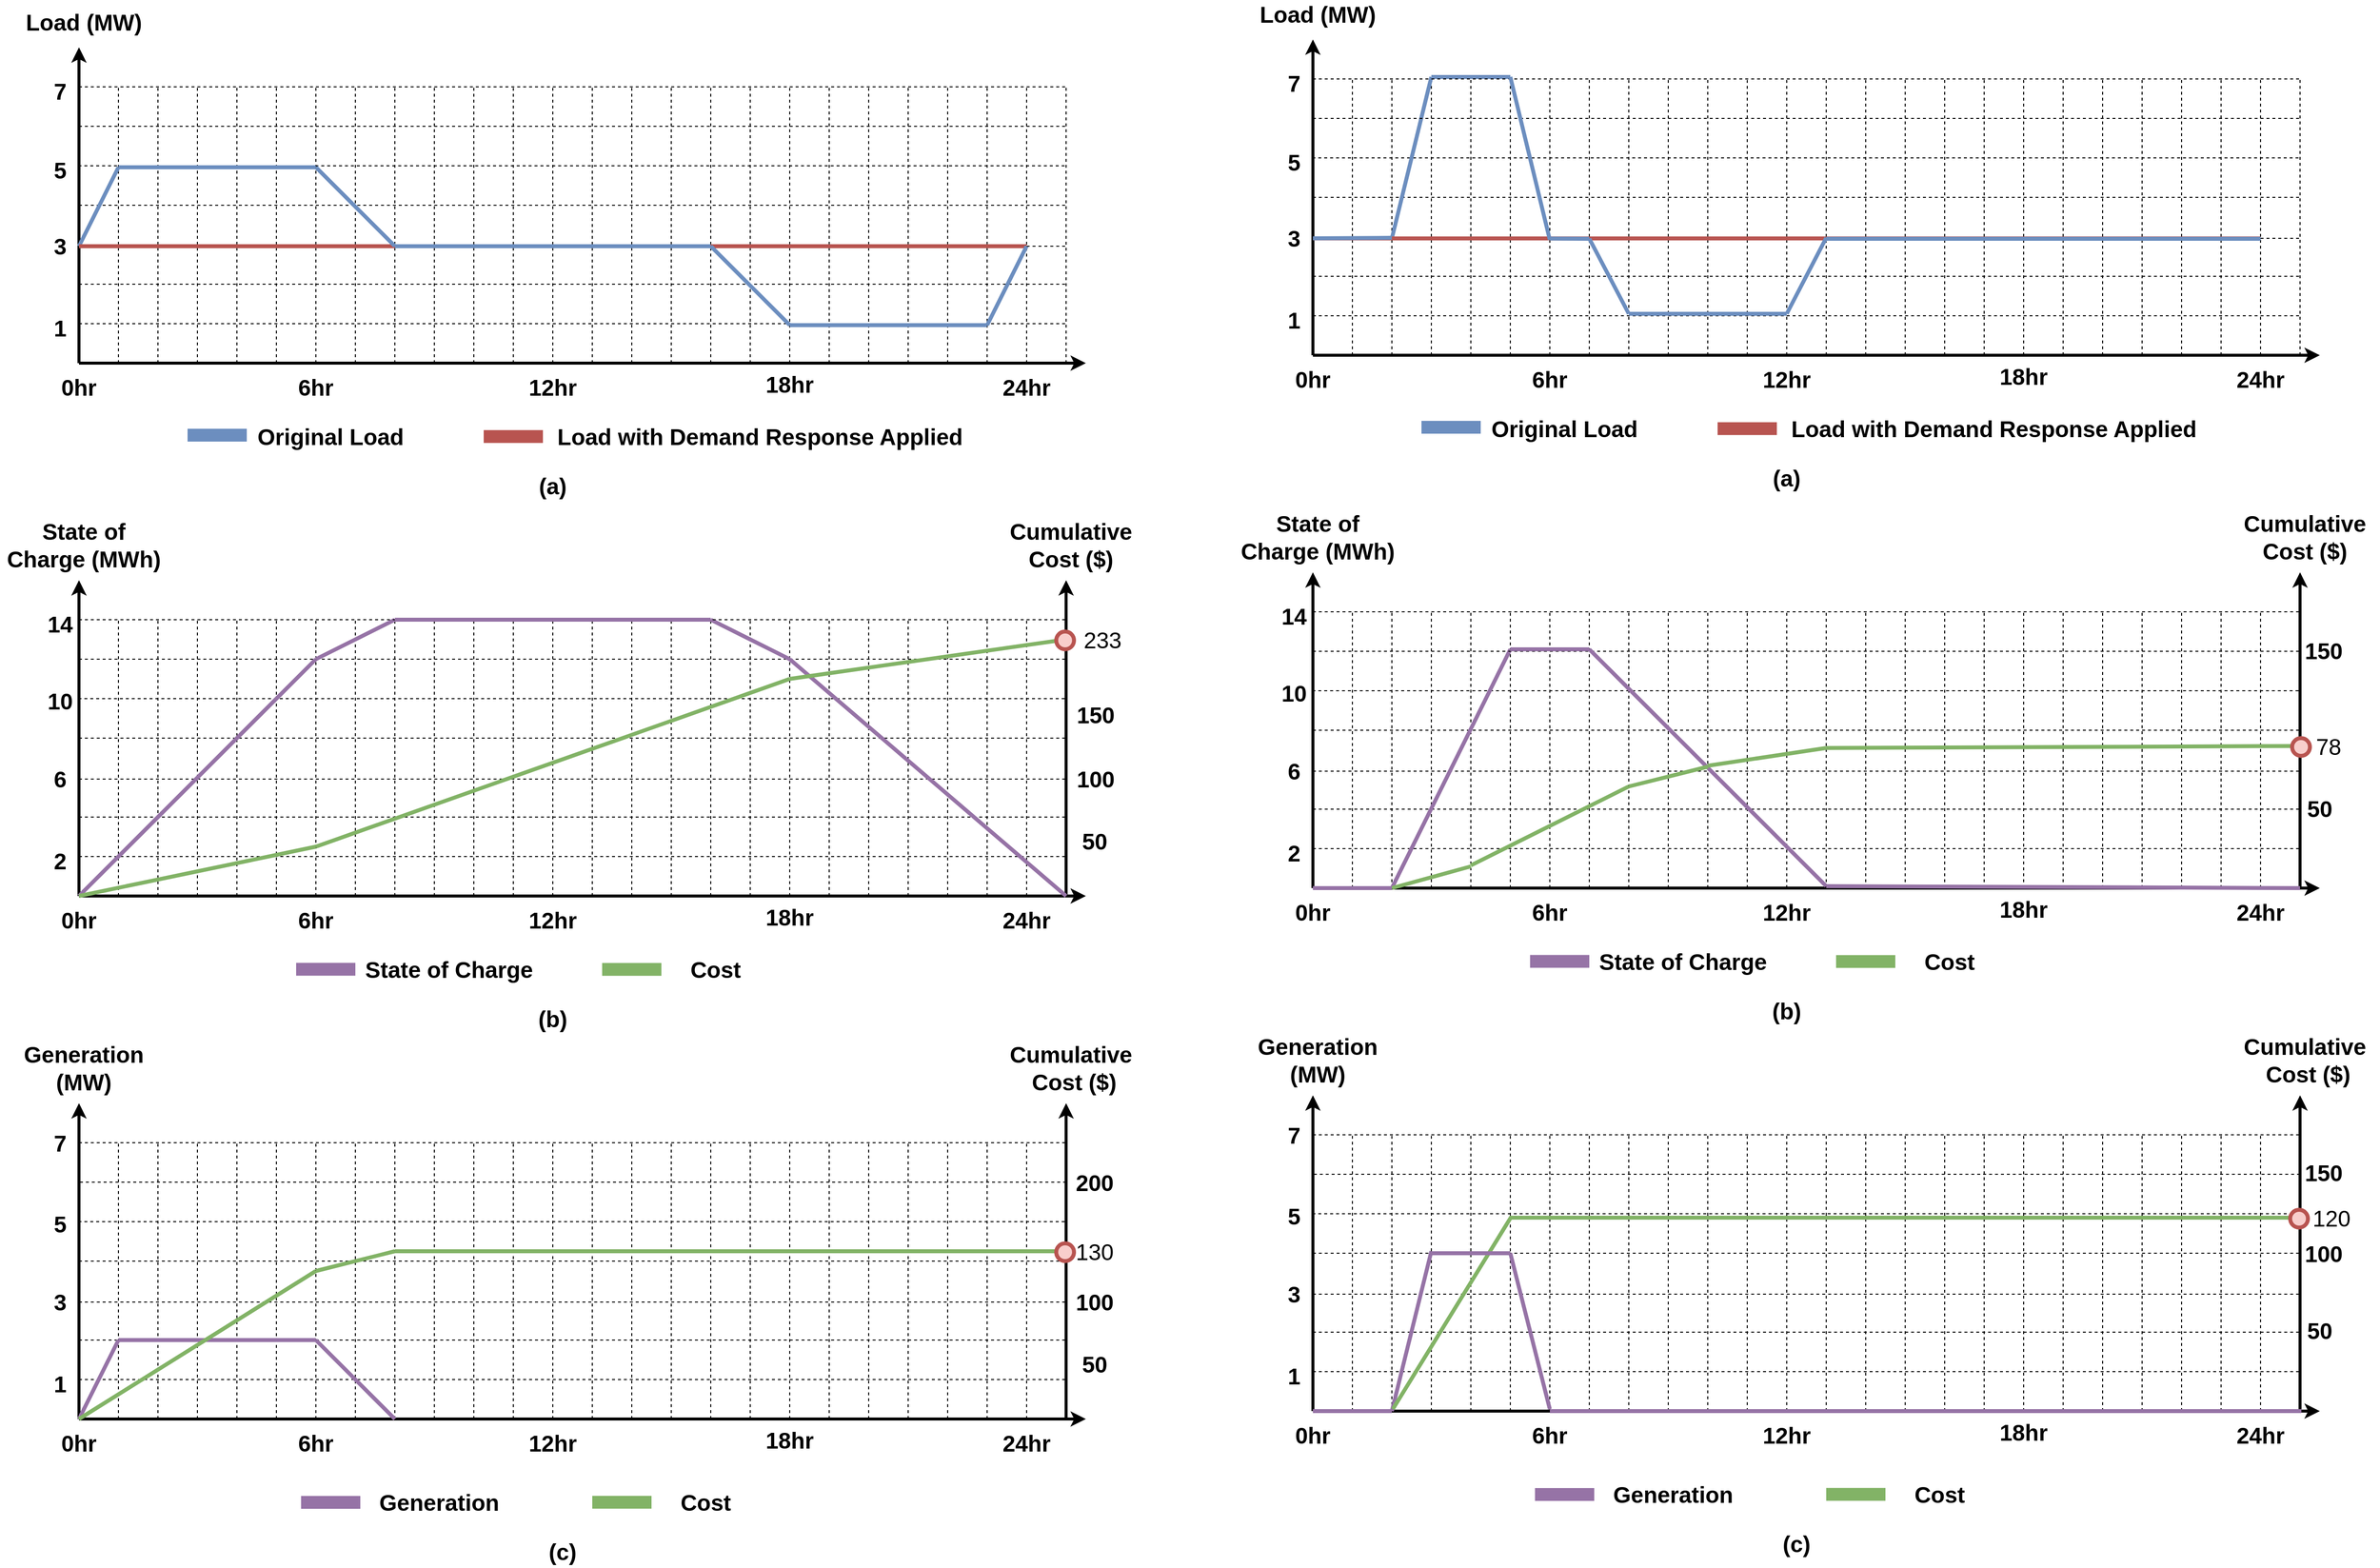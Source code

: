 <mxfile version="23.1.5" type="device" pages="2">
  <diagram id="tP_YnQDelbJ8ZD5640eN" name="Page-3">
    <mxGraphModel dx="1908" dy="2414" grid="1" gridSize="10" guides="1" tooltips="1" connect="1" arrows="1" fold="1" page="1" pageScale="1" pageWidth="850" pageHeight="1100" math="0" shadow="0">
      <root>
        <mxCell id="0" />
        <mxCell id="1" parent="0" />
        <mxCell id="-jQT2gaPESUucLgIC1We-1" value="" style="endArrow=classic;html=1;rounded=0;strokeWidth=3;movable=1;resizable=1;rotatable=1;deletable=1;editable=1;locked=0;connectable=1;" parent="1" edge="1">
          <mxGeometry width="50" height="50" relative="1" as="geometry">
            <mxPoint x="160" y="280" as="sourcePoint" />
            <mxPoint x="160" y="-40" as="targetPoint" />
          </mxGeometry>
        </mxCell>
        <mxCell id="-jQT2gaPESUucLgIC1We-2" value="" style="endArrow=classic;html=1;rounded=0;strokeWidth=3;movable=1;resizable=1;rotatable=1;deletable=1;editable=1;locked=0;connectable=1;" parent="1" edge="1">
          <mxGeometry width="50" height="50" relative="1" as="geometry">
            <mxPoint x="160" y="280" as="sourcePoint" />
            <mxPoint x="1180" y="280" as="targetPoint" />
          </mxGeometry>
        </mxCell>
        <mxCell id="-jQT2gaPESUucLgIC1We-4" value="" style="endArrow=none;dashed=1;html=1;rounded=0;movable=1;resizable=1;rotatable=1;deletable=1;editable=1;locked=0;connectable=1;" parent="1" edge="1">
          <mxGeometry width="50" height="50" relative="1" as="geometry">
            <mxPoint x="200" y="280" as="sourcePoint" />
            <mxPoint x="200" as="targetPoint" />
          </mxGeometry>
        </mxCell>
        <mxCell id="-jQT2gaPESUucLgIC1We-5" value="" style="endArrow=none;dashed=1;html=1;rounded=0;movable=1;resizable=1;rotatable=1;deletable=1;editable=1;locked=0;connectable=1;" parent="1" edge="1">
          <mxGeometry width="50" height="50" relative="1" as="geometry">
            <mxPoint x="240" y="280" as="sourcePoint" />
            <mxPoint x="240" as="targetPoint" />
          </mxGeometry>
        </mxCell>
        <mxCell id="-jQT2gaPESUucLgIC1We-6" value="" style="endArrow=none;dashed=1;html=1;rounded=0;movable=1;resizable=1;rotatable=1;deletable=1;editable=1;locked=0;connectable=1;" parent="1" edge="1">
          <mxGeometry width="50" height="50" relative="1" as="geometry">
            <mxPoint x="280" y="280" as="sourcePoint" />
            <mxPoint x="280" as="targetPoint" />
          </mxGeometry>
        </mxCell>
        <mxCell id="-jQT2gaPESUucLgIC1We-7" value="" style="endArrow=none;dashed=1;html=1;rounded=0;movable=1;resizable=1;rotatable=1;deletable=1;editable=1;locked=0;connectable=1;" parent="1" edge="1">
          <mxGeometry width="50" height="50" relative="1" as="geometry">
            <mxPoint x="320" y="280" as="sourcePoint" />
            <mxPoint x="320" as="targetPoint" />
          </mxGeometry>
        </mxCell>
        <mxCell id="-jQT2gaPESUucLgIC1We-8" value="" style="endArrow=none;dashed=1;html=1;rounded=0;movable=1;resizable=1;rotatable=1;deletable=1;editable=1;locked=0;connectable=1;" parent="1" edge="1">
          <mxGeometry width="50" height="50" relative="1" as="geometry">
            <mxPoint x="360" y="280" as="sourcePoint" />
            <mxPoint x="360" as="targetPoint" />
          </mxGeometry>
        </mxCell>
        <mxCell id="-jQT2gaPESUucLgIC1We-9" value="" style="endArrow=none;dashed=1;html=1;rounded=0;movable=1;resizable=1;rotatable=1;deletable=1;editable=1;locked=0;connectable=1;" parent="1" edge="1">
          <mxGeometry width="50" height="50" relative="1" as="geometry">
            <mxPoint x="400" y="280" as="sourcePoint" />
            <mxPoint x="400" as="targetPoint" />
          </mxGeometry>
        </mxCell>
        <mxCell id="-jQT2gaPESUucLgIC1We-10" value="" style="endArrow=none;dashed=1;html=1;rounded=0;movable=1;resizable=1;rotatable=1;deletable=1;editable=1;locked=0;connectable=1;" parent="1" edge="1">
          <mxGeometry width="50" height="50" relative="1" as="geometry">
            <mxPoint x="440" y="280" as="sourcePoint" />
            <mxPoint x="440" as="targetPoint" />
          </mxGeometry>
        </mxCell>
        <mxCell id="-jQT2gaPESUucLgIC1We-11" value="" style="endArrow=none;dashed=1;html=1;rounded=0;movable=1;resizable=1;rotatable=1;deletable=1;editable=1;locked=0;connectable=1;" parent="1" edge="1">
          <mxGeometry width="50" height="50" relative="1" as="geometry">
            <mxPoint x="480" y="280" as="sourcePoint" />
            <mxPoint x="480" as="targetPoint" />
          </mxGeometry>
        </mxCell>
        <mxCell id="-jQT2gaPESUucLgIC1We-12" value="" style="endArrow=none;dashed=1;html=1;rounded=0;movable=1;resizable=1;rotatable=1;deletable=1;editable=1;locked=0;connectable=1;" parent="1" edge="1">
          <mxGeometry width="50" height="50" relative="1" as="geometry">
            <mxPoint x="520" y="280" as="sourcePoint" />
            <mxPoint x="520" as="targetPoint" />
          </mxGeometry>
        </mxCell>
        <mxCell id="-jQT2gaPESUucLgIC1We-13" value="" style="endArrow=none;dashed=1;html=1;rounded=0;movable=1;resizable=1;rotatable=1;deletable=1;editable=1;locked=0;connectable=1;" parent="1" edge="1">
          <mxGeometry width="50" height="50" relative="1" as="geometry">
            <mxPoint x="560" y="280" as="sourcePoint" />
            <mxPoint x="560" as="targetPoint" />
          </mxGeometry>
        </mxCell>
        <mxCell id="-jQT2gaPESUucLgIC1We-14" value="" style="endArrow=none;dashed=1;html=1;rounded=0;movable=1;resizable=1;rotatable=1;deletable=1;editable=1;locked=0;connectable=1;" parent="1" edge="1">
          <mxGeometry width="50" height="50" relative="1" as="geometry">
            <mxPoint x="600" y="280" as="sourcePoint" />
            <mxPoint x="600" as="targetPoint" />
          </mxGeometry>
        </mxCell>
        <mxCell id="-jQT2gaPESUucLgIC1We-15" value="" style="endArrow=none;dashed=1;html=1;rounded=0;movable=1;resizable=1;rotatable=1;deletable=1;editable=1;locked=0;connectable=1;" parent="1" edge="1">
          <mxGeometry width="50" height="50" relative="1" as="geometry">
            <mxPoint x="640" y="280" as="sourcePoint" />
            <mxPoint x="640" as="targetPoint" />
          </mxGeometry>
        </mxCell>
        <mxCell id="-jQT2gaPESUucLgIC1We-16" value="" style="endArrow=none;dashed=1;html=1;rounded=0;movable=1;resizable=1;rotatable=1;deletable=1;editable=1;locked=0;connectable=1;" parent="1" edge="1">
          <mxGeometry width="50" height="50" relative="1" as="geometry">
            <mxPoint x="680" y="280" as="sourcePoint" />
            <mxPoint x="680" as="targetPoint" />
          </mxGeometry>
        </mxCell>
        <mxCell id="-jQT2gaPESUucLgIC1We-17" value="" style="endArrow=none;dashed=1;html=1;rounded=0;movable=1;resizable=1;rotatable=1;deletable=1;editable=1;locked=0;connectable=1;" parent="1" edge="1">
          <mxGeometry width="50" height="50" relative="1" as="geometry">
            <mxPoint x="720" y="280" as="sourcePoint" />
            <mxPoint x="720" as="targetPoint" />
          </mxGeometry>
        </mxCell>
        <mxCell id="-jQT2gaPESUucLgIC1We-18" value="" style="endArrow=none;dashed=1;html=1;rounded=0;movable=1;resizable=1;rotatable=1;deletable=1;editable=1;locked=0;connectable=1;" parent="1" edge="1">
          <mxGeometry width="50" height="50" relative="1" as="geometry">
            <mxPoint x="760" y="280" as="sourcePoint" />
            <mxPoint x="760" as="targetPoint" />
          </mxGeometry>
        </mxCell>
        <mxCell id="-jQT2gaPESUucLgIC1We-19" value="" style="endArrow=none;dashed=1;html=1;rounded=0;movable=1;resizable=1;rotatable=1;deletable=1;editable=1;locked=0;connectable=1;" parent="1" edge="1">
          <mxGeometry width="50" height="50" relative="1" as="geometry">
            <mxPoint x="800" y="280" as="sourcePoint" />
            <mxPoint x="800" as="targetPoint" />
          </mxGeometry>
        </mxCell>
        <mxCell id="-jQT2gaPESUucLgIC1We-20" value="" style="endArrow=none;dashed=1;html=1;rounded=0;movable=1;resizable=1;rotatable=1;deletable=1;editable=1;locked=0;connectable=1;" parent="1" edge="1">
          <mxGeometry width="50" height="50" relative="1" as="geometry">
            <mxPoint x="840" y="280" as="sourcePoint" />
            <mxPoint x="840" as="targetPoint" />
          </mxGeometry>
        </mxCell>
        <mxCell id="-jQT2gaPESUucLgIC1We-21" value="" style="endArrow=none;dashed=1;html=1;rounded=0;movable=1;resizable=1;rotatable=1;deletable=1;editable=1;locked=0;connectable=1;" parent="1" edge="1">
          <mxGeometry width="50" height="50" relative="1" as="geometry">
            <mxPoint x="880" y="280" as="sourcePoint" />
            <mxPoint x="880" as="targetPoint" />
          </mxGeometry>
        </mxCell>
        <mxCell id="-jQT2gaPESUucLgIC1We-22" value="" style="endArrow=none;dashed=1;html=1;rounded=0;movable=1;resizable=1;rotatable=1;deletable=1;editable=1;locked=0;connectable=1;" parent="1" edge="1">
          <mxGeometry width="50" height="50" relative="1" as="geometry">
            <mxPoint x="920" y="280" as="sourcePoint" />
            <mxPoint x="920" as="targetPoint" />
          </mxGeometry>
        </mxCell>
        <mxCell id="-jQT2gaPESUucLgIC1We-23" value="" style="endArrow=none;dashed=1;html=1;rounded=0;movable=1;resizable=1;rotatable=1;deletable=1;editable=1;locked=0;connectable=1;" parent="1" edge="1">
          <mxGeometry width="50" height="50" relative="1" as="geometry">
            <mxPoint x="960" y="280" as="sourcePoint" />
            <mxPoint x="960" as="targetPoint" />
          </mxGeometry>
        </mxCell>
        <mxCell id="-jQT2gaPESUucLgIC1We-24" value="" style="endArrow=none;dashed=1;html=1;rounded=0;movable=1;resizable=1;rotatable=1;deletable=1;editable=1;locked=0;connectable=1;" parent="1" edge="1">
          <mxGeometry width="50" height="50" relative="1" as="geometry">
            <mxPoint x="1000" y="280" as="sourcePoint" />
            <mxPoint x="1000" as="targetPoint" />
          </mxGeometry>
        </mxCell>
        <mxCell id="-jQT2gaPESUucLgIC1We-25" value="" style="endArrow=none;dashed=1;html=1;rounded=0;movable=1;resizable=1;rotatable=1;deletable=1;editable=1;locked=0;connectable=1;" parent="1" edge="1">
          <mxGeometry width="50" height="50" relative="1" as="geometry">
            <mxPoint x="1040" y="280" as="sourcePoint" />
            <mxPoint x="1040" as="targetPoint" />
          </mxGeometry>
        </mxCell>
        <mxCell id="-jQT2gaPESUucLgIC1We-26" value="" style="endArrow=none;dashed=1;html=1;rounded=0;movable=1;resizable=1;rotatable=1;deletable=1;editable=1;locked=0;connectable=1;" parent="1" edge="1">
          <mxGeometry width="50" height="50" relative="1" as="geometry">
            <mxPoint x="1080" y="280" as="sourcePoint" />
            <mxPoint x="1080" as="targetPoint" />
          </mxGeometry>
        </mxCell>
        <mxCell id="-jQT2gaPESUucLgIC1We-27" value="" style="endArrow=none;dashed=1;html=1;rounded=0;movable=1;resizable=1;rotatable=1;deletable=1;editable=1;locked=0;connectable=1;" parent="1" edge="1">
          <mxGeometry width="50" height="50" relative="1" as="geometry">
            <mxPoint x="1120" y="280" as="sourcePoint" />
            <mxPoint x="1120" as="targetPoint" />
          </mxGeometry>
        </mxCell>
        <mxCell id="-jQT2gaPESUucLgIC1We-28" value="Load (MW)" style="text;html=1;align=center;verticalAlign=middle;whiteSpace=wrap;rounded=0;fontStyle=1;fontSize=23;movable=1;resizable=1;rotatable=1;deletable=1;editable=1;locked=0;connectable=1;" parent="1" vertex="1">
          <mxGeometry x="100" y="-80" width="130" height="30" as="geometry" />
        </mxCell>
        <mxCell id="-jQT2gaPESUucLgIC1We-29" value="0hr" style="text;html=1;align=center;verticalAlign=middle;whiteSpace=wrap;rounded=0;fontStyle=1;fontSize=23;movable=1;resizable=1;rotatable=1;deletable=1;editable=1;locked=0;connectable=1;" parent="1" vertex="1">
          <mxGeometry x="130" y="290" width="60" height="30" as="geometry" />
        </mxCell>
        <mxCell id="-jQT2gaPESUucLgIC1We-31" value="6hr" style="text;html=1;align=center;verticalAlign=middle;whiteSpace=wrap;rounded=0;fontStyle=1;fontSize=23;movable=1;resizable=1;rotatable=1;deletable=1;editable=1;locked=0;connectable=1;" parent="1" vertex="1">
          <mxGeometry x="370" y="290" width="60" height="30" as="geometry" />
        </mxCell>
        <mxCell id="-jQT2gaPESUucLgIC1We-32" value="12hr" style="text;html=1;align=center;verticalAlign=middle;whiteSpace=wrap;rounded=0;fontStyle=1;fontSize=23;movable=1;resizable=1;rotatable=1;deletable=1;editable=1;locked=0;connectable=1;" parent="1" vertex="1">
          <mxGeometry x="610" y="290" width="60" height="30" as="geometry" />
        </mxCell>
        <mxCell id="-jQT2gaPESUucLgIC1We-33" value="18hr" style="text;html=1;align=center;verticalAlign=middle;whiteSpace=wrap;rounded=0;fontStyle=1;fontSize=23;movable=1;resizable=1;rotatable=1;deletable=1;editable=1;locked=0;connectable=1;" parent="1" vertex="1">
          <mxGeometry x="850" y="287" width="60" height="30" as="geometry" />
        </mxCell>
        <mxCell id="-jQT2gaPESUucLgIC1We-34" value="24hr" style="text;html=1;align=center;verticalAlign=middle;whiteSpace=wrap;rounded=0;fontStyle=1;fontSize=23;movable=1;resizable=1;rotatable=1;deletable=1;editable=1;locked=0;connectable=1;" parent="1" vertex="1">
          <mxGeometry x="1090" y="290" width="60" height="30" as="geometry" />
        </mxCell>
        <mxCell id="-jQT2gaPESUucLgIC1We-43" value="1" style="text;html=1;align=center;verticalAlign=middle;whiteSpace=wrap;rounded=0;fontStyle=1;fontSize=23;movable=1;resizable=1;rotatable=1;deletable=1;editable=1;locked=0;connectable=1;" parent="1" vertex="1">
          <mxGeometry x="111" y="230" width="60" height="30" as="geometry" />
        </mxCell>
        <mxCell id="-jQT2gaPESUucLgIC1We-44" value="3" style="text;html=1;align=center;verticalAlign=middle;whiteSpace=wrap;rounded=0;fontStyle=1;fontSize=23;movable=1;resizable=1;rotatable=1;deletable=1;editable=1;locked=0;connectable=1;" parent="1" vertex="1">
          <mxGeometry x="111" y="147" width="60" height="30" as="geometry" />
        </mxCell>
        <mxCell id="-jQT2gaPESUucLgIC1We-45" value="7" style="text;html=1;align=center;verticalAlign=middle;whiteSpace=wrap;rounded=0;fontStyle=1;fontSize=23;movable=1;resizable=1;rotatable=1;deletable=1;editable=1;locked=0;connectable=1;" parent="1" vertex="1">
          <mxGeometry x="111" y="-10" width="60" height="30" as="geometry" />
        </mxCell>
        <mxCell id="-jQT2gaPESUucLgIC1We-46" value="" style="endArrow=none;dashed=1;html=1;rounded=0;movable=1;resizable=1;rotatable=1;deletable=1;editable=1;locked=0;connectable=1;" parent="1" edge="1">
          <mxGeometry width="50" height="50" relative="1" as="geometry">
            <mxPoint x="159.47" y="80" as="sourcePoint" />
            <mxPoint x="1160" y="80" as="targetPoint" />
          </mxGeometry>
        </mxCell>
        <mxCell id="-jQT2gaPESUucLgIC1We-47" value="" style="endArrow=none;dashed=1;html=1;rounded=0;movable=1;resizable=1;rotatable=1;deletable=1;editable=1;locked=0;connectable=1;" parent="1" edge="1">
          <mxGeometry width="50" height="50" relative="1" as="geometry">
            <mxPoint x="160" y="120" as="sourcePoint" />
            <mxPoint x="1160.53" y="120" as="targetPoint" />
          </mxGeometry>
        </mxCell>
        <mxCell id="-jQT2gaPESUucLgIC1We-48" value="" style="endArrow=none;dashed=1;html=1;rounded=0;movable=1;resizable=1;rotatable=1;deletable=1;editable=1;locked=0;connectable=1;" parent="1" edge="1">
          <mxGeometry width="50" height="50" relative="1" as="geometry">
            <mxPoint x="160" y="161.47" as="sourcePoint" />
            <mxPoint x="1160.53" y="161.47" as="targetPoint" />
          </mxGeometry>
        </mxCell>
        <mxCell id="-jQT2gaPESUucLgIC1We-49" value="" style="endArrow=none;dashed=1;html=1;rounded=0;movable=1;resizable=1;rotatable=1;deletable=1;editable=1;locked=0;connectable=1;" parent="1" edge="1">
          <mxGeometry width="50" height="50" relative="1" as="geometry">
            <mxPoint x="160" y="200" as="sourcePoint" />
            <mxPoint x="1160.53" y="200" as="targetPoint" />
          </mxGeometry>
        </mxCell>
        <mxCell id="-jQT2gaPESUucLgIC1We-50" value="" style="endArrow=none;dashed=1;html=1;rounded=0;movable=1;resizable=1;rotatable=1;deletable=1;editable=1;locked=0;connectable=1;" parent="1" edge="1">
          <mxGeometry width="50" height="50" relative="1" as="geometry">
            <mxPoint x="160" y="240" as="sourcePoint" />
            <mxPoint x="1160.53" y="240" as="targetPoint" />
          </mxGeometry>
        </mxCell>
        <mxCell id="-jQT2gaPESUucLgIC1We-35" value="" style="endArrow=none;html=1;rounded=0;fillColor=#dae8fc;strokeColor=#6c8ebf;strokeWidth=4;movable=1;resizable=1;rotatable=1;deletable=1;editable=1;locked=0;connectable=1;" parent="1" edge="1">
          <mxGeometry width="50" height="50" relative="1" as="geometry">
            <mxPoint x="160" y="161.47" as="sourcePoint" />
            <mxPoint x="200" y="81.47" as="targetPoint" />
          </mxGeometry>
        </mxCell>
        <mxCell id="-jQT2gaPESUucLgIC1We-36" value="" style="endArrow=none;html=1;rounded=0;strokeWidth=4;fillColor=#dae8fc;strokeColor=#6c8ebf;movable=1;resizable=1;rotatable=1;deletable=1;editable=1;locked=0;connectable=1;" parent="1" edge="1">
          <mxGeometry width="50" height="50" relative="1" as="geometry">
            <mxPoint x="200" y="81.47" as="sourcePoint" />
            <mxPoint x="400" y="81.47" as="targetPoint" />
          </mxGeometry>
        </mxCell>
        <mxCell id="-jQT2gaPESUucLgIC1We-37" value="" style="endArrow=none;html=1;rounded=0;fillColor=#f8cecc;strokeColor=#b85450;strokeWidth=4;movable=1;resizable=1;rotatable=1;deletable=1;editable=1;locked=0;connectable=1;" parent="1" edge="1">
          <mxGeometry width="50" height="50" relative="1" as="geometry">
            <mxPoint x="160" y="161.47" as="sourcePoint" />
            <mxPoint x="1120" y="161.47" as="targetPoint" />
          </mxGeometry>
        </mxCell>
        <mxCell id="-jQT2gaPESUucLgIC1We-38" value="" style="endArrow=none;html=1;rounded=0;strokeWidth=4;fillColor=#dae8fc;strokeColor=#6c8ebf;movable=1;resizable=1;rotatable=1;deletable=1;editable=1;locked=0;connectable=1;" parent="1" edge="1">
          <mxGeometry width="50" height="50" relative="1" as="geometry">
            <mxPoint x="880" y="241.47" as="sourcePoint" />
            <mxPoint x="1080" y="241.47" as="targetPoint" />
          </mxGeometry>
        </mxCell>
        <mxCell id="-jQT2gaPESUucLgIC1We-39" value="" style="endArrow=none;html=1;rounded=0;strokeWidth=4;fillColor=#dae8fc;strokeColor=#6c8ebf;movable=1;resizable=1;rotatable=1;deletable=1;editable=1;locked=0;connectable=1;" parent="1" edge="1">
          <mxGeometry width="50" height="50" relative="1" as="geometry">
            <mxPoint x="800" y="161.47" as="sourcePoint" />
            <mxPoint x="880" y="241.47" as="targetPoint" />
          </mxGeometry>
        </mxCell>
        <mxCell id="-jQT2gaPESUucLgIC1We-40" value="" style="endArrow=none;html=1;rounded=0;strokeWidth=4;fillColor=#dae8fc;strokeColor=#6c8ebf;movable=1;resizable=1;rotatable=1;deletable=1;editable=1;locked=0;connectable=1;" parent="1" edge="1">
          <mxGeometry width="50" height="50" relative="1" as="geometry">
            <mxPoint x="400" y="81.47" as="sourcePoint" />
            <mxPoint x="480" y="161.47" as="targetPoint" />
          </mxGeometry>
        </mxCell>
        <mxCell id="-jQT2gaPESUucLgIC1We-41" value="" style="endArrow=none;html=1;rounded=0;strokeWidth=4;fillColor=#dae8fc;strokeColor=#6c8ebf;movable=1;resizable=1;rotatable=1;deletable=1;editable=1;locked=0;connectable=1;" parent="1" edge="1">
          <mxGeometry width="50" height="50" relative="1" as="geometry">
            <mxPoint x="480" y="161.47" as="sourcePoint" />
            <mxPoint x="800" y="161.47" as="targetPoint" />
          </mxGeometry>
        </mxCell>
        <mxCell id="-jQT2gaPESUucLgIC1We-42" value="" style="endArrow=none;html=1;rounded=0;strokeWidth=4;fillColor=#dae8fc;strokeColor=#6c8ebf;movable=1;resizable=1;rotatable=1;deletable=1;editable=1;locked=0;connectable=1;" parent="1" edge="1">
          <mxGeometry width="50" height="50" relative="1" as="geometry">
            <mxPoint x="1080" y="241.47" as="sourcePoint" />
            <mxPoint x="1120" y="161.47" as="targetPoint" />
          </mxGeometry>
        </mxCell>
        <mxCell id="-jQT2gaPESUucLgIC1We-99" value="" style="endArrow=classic;html=1;rounded=0;strokeWidth=3;movable=1;resizable=1;rotatable=1;deletable=1;editable=1;locked=0;connectable=1;" parent="1" edge="1">
          <mxGeometry width="50" height="50" relative="1" as="geometry">
            <mxPoint x="160" y="820" as="sourcePoint" />
            <mxPoint x="160" y="500" as="targetPoint" />
          </mxGeometry>
        </mxCell>
        <mxCell id="-jQT2gaPESUucLgIC1We-100" value="" style="endArrow=classic;html=1;rounded=0;strokeWidth=3;movable=1;resizable=1;rotatable=1;deletable=1;editable=1;locked=0;connectable=1;" parent="1" edge="1">
          <mxGeometry width="50" height="50" relative="1" as="geometry">
            <mxPoint x="160" y="820" as="sourcePoint" />
            <mxPoint x="1180" y="820" as="targetPoint" />
          </mxGeometry>
        </mxCell>
        <mxCell id="-jQT2gaPESUucLgIC1We-101" value="" style="endArrow=none;dashed=1;html=1;rounded=0;movable=1;resizable=1;rotatable=1;deletable=1;editable=1;locked=0;connectable=1;" parent="1" edge="1">
          <mxGeometry width="50" height="50" relative="1" as="geometry">
            <mxPoint x="200" y="820" as="sourcePoint" />
            <mxPoint x="200" y="540" as="targetPoint" />
          </mxGeometry>
        </mxCell>
        <mxCell id="-jQT2gaPESUucLgIC1We-102" value="" style="endArrow=none;dashed=1;html=1;rounded=0;movable=1;resizable=1;rotatable=1;deletable=1;editable=1;locked=0;connectable=1;" parent="1" edge="1">
          <mxGeometry width="50" height="50" relative="1" as="geometry">
            <mxPoint x="240" y="820" as="sourcePoint" />
            <mxPoint x="240" y="540" as="targetPoint" />
          </mxGeometry>
        </mxCell>
        <mxCell id="-jQT2gaPESUucLgIC1We-103" value="" style="endArrow=none;dashed=1;html=1;rounded=0;movable=1;resizable=1;rotatable=1;deletable=1;editable=1;locked=0;connectable=1;" parent="1" edge="1">
          <mxGeometry width="50" height="50" relative="1" as="geometry">
            <mxPoint x="280" y="820" as="sourcePoint" />
            <mxPoint x="280" y="540" as="targetPoint" />
          </mxGeometry>
        </mxCell>
        <mxCell id="-jQT2gaPESUucLgIC1We-104" value="" style="endArrow=none;dashed=1;html=1;rounded=0;movable=1;resizable=1;rotatable=1;deletable=1;editable=1;locked=0;connectable=1;" parent="1" edge="1">
          <mxGeometry width="50" height="50" relative="1" as="geometry">
            <mxPoint x="320" y="820" as="sourcePoint" />
            <mxPoint x="320" y="540" as="targetPoint" />
          </mxGeometry>
        </mxCell>
        <mxCell id="-jQT2gaPESUucLgIC1We-105" value="" style="endArrow=none;dashed=1;html=1;rounded=0;movable=1;resizable=1;rotatable=1;deletable=1;editable=1;locked=0;connectable=1;" parent="1" edge="1">
          <mxGeometry width="50" height="50" relative="1" as="geometry">
            <mxPoint x="360" y="820" as="sourcePoint" />
            <mxPoint x="360" y="540" as="targetPoint" />
          </mxGeometry>
        </mxCell>
        <mxCell id="-jQT2gaPESUucLgIC1We-106" value="" style="endArrow=none;dashed=1;html=1;rounded=0;movable=1;resizable=1;rotatable=1;deletable=1;editable=1;locked=0;connectable=1;" parent="1" edge="1">
          <mxGeometry width="50" height="50" relative="1" as="geometry">
            <mxPoint x="400" y="820" as="sourcePoint" />
            <mxPoint x="400" y="540" as="targetPoint" />
          </mxGeometry>
        </mxCell>
        <mxCell id="-jQT2gaPESUucLgIC1We-107" value="" style="endArrow=none;dashed=1;html=1;rounded=0;movable=1;resizable=1;rotatable=1;deletable=1;editable=1;locked=0;connectable=1;" parent="1" edge="1">
          <mxGeometry width="50" height="50" relative="1" as="geometry">
            <mxPoint x="440" y="820" as="sourcePoint" />
            <mxPoint x="440" y="540" as="targetPoint" />
          </mxGeometry>
        </mxCell>
        <mxCell id="-jQT2gaPESUucLgIC1We-108" value="" style="endArrow=none;dashed=1;html=1;rounded=0;movable=1;resizable=1;rotatable=1;deletable=1;editable=1;locked=0;connectable=1;" parent="1" edge="1">
          <mxGeometry width="50" height="50" relative="1" as="geometry">
            <mxPoint x="480" y="820" as="sourcePoint" />
            <mxPoint x="480" y="540" as="targetPoint" />
          </mxGeometry>
        </mxCell>
        <mxCell id="-jQT2gaPESUucLgIC1We-109" value="" style="endArrow=none;dashed=1;html=1;rounded=0;movable=1;resizable=1;rotatable=1;deletable=1;editable=1;locked=0;connectable=1;" parent="1" edge="1">
          <mxGeometry width="50" height="50" relative="1" as="geometry">
            <mxPoint x="520" y="820" as="sourcePoint" />
            <mxPoint x="520" y="540" as="targetPoint" />
          </mxGeometry>
        </mxCell>
        <mxCell id="-jQT2gaPESUucLgIC1We-110" value="" style="endArrow=none;dashed=1;html=1;rounded=0;movable=1;resizable=1;rotatable=1;deletable=1;editable=1;locked=0;connectable=1;" parent="1" edge="1">
          <mxGeometry width="50" height="50" relative="1" as="geometry">
            <mxPoint x="560" y="820" as="sourcePoint" />
            <mxPoint x="560" y="540" as="targetPoint" />
          </mxGeometry>
        </mxCell>
        <mxCell id="-jQT2gaPESUucLgIC1We-111" value="" style="endArrow=none;dashed=1;html=1;rounded=0;movable=1;resizable=1;rotatable=1;deletable=1;editable=1;locked=0;connectable=1;" parent="1" edge="1">
          <mxGeometry width="50" height="50" relative="1" as="geometry">
            <mxPoint x="600" y="820" as="sourcePoint" />
            <mxPoint x="600" y="540" as="targetPoint" />
          </mxGeometry>
        </mxCell>
        <mxCell id="-jQT2gaPESUucLgIC1We-112" value="" style="endArrow=none;dashed=1;html=1;rounded=0;movable=1;resizable=1;rotatable=1;deletable=1;editable=1;locked=0;connectable=1;" parent="1" edge="1">
          <mxGeometry width="50" height="50" relative="1" as="geometry">
            <mxPoint x="640" y="820" as="sourcePoint" />
            <mxPoint x="640" y="540" as="targetPoint" />
          </mxGeometry>
        </mxCell>
        <mxCell id="-jQT2gaPESUucLgIC1We-113" value="" style="endArrow=none;dashed=1;html=1;rounded=0;movable=1;resizable=1;rotatable=1;deletable=1;editable=1;locked=0;connectable=1;" parent="1" edge="1">
          <mxGeometry width="50" height="50" relative="1" as="geometry">
            <mxPoint x="680" y="820" as="sourcePoint" />
            <mxPoint x="680" y="540" as="targetPoint" />
          </mxGeometry>
        </mxCell>
        <mxCell id="-jQT2gaPESUucLgIC1We-114" value="" style="endArrow=none;dashed=1;html=1;rounded=0;movable=1;resizable=1;rotatable=1;deletable=1;editable=1;locked=0;connectable=1;" parent="1" edge="1">
          <mxGeometry width="50" height="50" relative="1" as="geometry">
            <mxPoint x="720" y="820" as="sourcePoint" />
            <mxPoint x="720" y="540" as="targetPoint" />
          </mxGeometry>
        </mxCell>
        <mxCell id="-jQT2gaPESUucLgIC1We-115" value="" style="endArrow=none;dashed=1;html=1;rounded=0;movable=1;resizable=1;rotatable=1;deletable=1;editable=1;locked=0;connectable=1;" parent="1" edge="1">
          <mxGeometry width="50" height="50" relative="1" as="geometry">
            <mxPoint x="760" y="820" as="sourcePoint" />
            <mxPoint x="760" y="540" as="targetPoint" />
          </mxGeometry>
        </mxCell>
        <mxCell id="-jQT2gaPESUucLgIC1We-116" value="" style="endArrow=none;dashed=1;html=1;rounded=0;movable=1;resizable=1;rotatable=1;deletable=1;editable=1;locked=0;connectable=1;" parent="1" edge="1">
          <mxGeometry width="50" height="50" relative="1" as="geometry">
            <mxPoint x="800" y="820" as="sourcePoint" />
            <mxPoint x="800" y="540" as="targetPoint" />
          </mxGeometry>
        </mxCell>
        <mxCell id="-jQT2gaPESUucLgIC1We-117" value="" style="endArrow=none;dashed=1;html=1;rounded=0;movable=1;resizable=1;rotatable=1;deletable=1;editable=1;locked=0;connectable=1;" parent="1" edge="1">
          <mxGeometry width="50" height="50" relative="1" as="geometry">
            <mxPoint x="840" y="820" as="sourcePoint" />
            <mxPoint x="840" y="540" as="targetPoint" />
          </mxGeometry>
        </mxCell>
        <mxCell id="-jQT2gaPESUucLgIC1We-118" value="" style="endArrow=none;dashed=1;html=1;rounded=0;movable=1;resizable=1;rotatable=1;deletable=1;editable=1;locked=0;connectable=1;" parent="1" edge="1">
          <mxGeometry width="50" height="50" relative="1" as="geometry">
            <mxPoint x="880" y="820" as="sourcePoint" />
            <mxPoint x="880" y="540" as="targetPoint" />
          </mxGeometry>
        </mxCell>
        <mxCell id="-jQT2gaPESUucLgIC1We-119" value="" style="endArrow=none;dashed=1;html=1;rounded=0;movable=1;resizable=1;rotatable=1;deletable=1;editable=1;locked=0;connectable=1;" parent="1" edge="1">
          <mxGeometry width="50" height="50" relative="1" as="geometry">
            <mxPoint x="920" y="820" as="sourcePoint" />
            <mxPoint x="920" y="540" as="targetPoint" />
          </mxGeometry>
        </mxCell>
        <mxCell id="-jQT2gaPESUucLgIC1We-120" value="" style="endArrow=none;dashed=1;html=1;rounded=0;movable=1;resizable=1;rotatable=1;deletable=1;editable=1;locked=0;connectable=1;" parent="1" edge="1">
          <mxGeometry width="50" height="50" relative="1" as="geometry">
            <mxPoint x="960" y="820" as="sourcePoint" />
            <mxPoint x="960" y="540" as="targetPoint" />
          </mxGeometry>
        </mxCell>
        <mxCell id="-jQT2gaPESUucLgIC1We-121" value="" style="endArrow=none;dashed=1;html=1;rounded=0;movable=1;resizable=1;rotatable=1;deletable=1;editable=1;locked=0;connectable=1;" parent="1" edge="1">
          <mxGeometry width="50" height="50" relative="1" as="geometry">
            <mxPoint x="1000" y="820" as="sourcePoint" />
            <mxPoint x="1000" y="540" as="targetPoint" />
          </mxGeometry>
        </mxCell>
        <mxCell id="-jQT2gaPESUucLgIC1We-122" value="" style="endArrow=none;dashed=1;html=1;rounded=0;movable=1;resizable=1;rotatable=1;deletable=1;editable=1;locked=0;connectable=1;" parent="1" edge="1">
          <mxGeometry width="50" height="50" relative="1" as="geometry">
            <mxPoint x="1040" y="820" as="sourcePoint" />
            <mxPoint x="1040" y="540" as="targetPoint" />
          </mxGeometry>
        </mxCell>
        <mxCell id="-jQT2gaPESUucLgIC1We-123" value="" style="endArrow=none;dashed=1;html=1;rounded=0;movable=1;resizable=1;rotatable=1;deletable=1;editable=1;locked=0;connectable=1;" parent="1" edge="1">
          <mxGeometry width="50" height="50" relative="1" as="geometry">
            <mxPoint x="1080" y="820" as="sourcePoint" />
            <mxPoint x="1080" y="540" as="targetPoint" />
          </mxGeometry>
        </mxCell>
        <mxCell id="-jQT2gaPESUucLgIC1We-124" value="" style="endArrow=none;dashed=1;html=1;rounded=0;movable=1;resizable=1;rotatable=1;deletable=1;editable=1;locked=0;connectable=1;" parent="1" edge="1">
          <mxGeometry width="50" height="50" relative="1" as="geometry">
            <mxPoint x="1120" y="820" as="sourcePoint" />
            <mxPoint x="1120" y="540" as="targetPoint" />
          </mxGeometry>
        </mxCell>
        <mxCell id="-jQT2gaPESUucLgIC1We-125" value="State of Charge (MWh)" style="text;html=1;align=center;verticalAlign=middle;whiteSpace=wrap;rounded=0;fontStyle=1;fontSize=23;movable=1;resizable=1;rotatable=1;deletable=1;editable=1;locked=0;connectable=1;" parent="1" vertex="1">
          <mxGeometry x="80" y="450" width="170" height="30" as="geometry" />
        </mxCell>
        <mxCell id="-jQT2gaPESUucLgIC1We-126" value="0hr" style="text;html=1;align=center;verticalAlign=middle;whiteSpace=wrap;rounded=0;fontStyle=1;fontSize=23;movable=1;resizable=1;rotatable=1;deletable=1;editable=1;locked=0;connectable=1;" parent="1" vertex="1">
          <mxGeometry x="130" y="830" width="60" height="30" as="geometry" />
        </mxCell>
        <mxCell id="-jQT2gaPESUucLgIC1We-127" value="6hr" style="text;html=1;align=center;verticalAlign=middle;whiteSpace=wrap;rounded=0;fontStyle=1;fontSize=23;movable=1;resizable=1;rotatable=1;deletable=1;editable=1;locked=0;connectable=1;" parent="1" vertex="1">
          <mxGeometry x="370" y="830" width="60" height="30" as="geometry" />
        </mxCell>
        <mxCell id="-jQT2gaPESUucLgIC1We-128" value="12hr" style="text;html=1;align=center;verticalAlign=middle;whiteSpace=wrap;rounded=0;fontStyle=1;fontSize=23;movable=1;resizable=1;rotatable=1;deletable=1;editable=1;locked=0;connectable=1;" parent="1" vertex="1">
          <mxGeometry x="610" y="830" width="60" height="30" as="geometry" />
        </mxCell>
        <mxCell id="-jQT2gaPESUucLgIC1We-129" value="18hr" style="text;html=1;align=center;verticalAlign=middle;whiteSpace=wrap;rounded=0;fontStyle=1;fontSize=23;movable=1;resizable=1;rotatable=1;deletable=1;editable=1;locked=0;connectable=1;" parent="1" vertex="1">
          <mxGeometry x="850" y="827" width="60" height="30" as="geometry" />
        </mxCell>
        <mxCell id="-jQT2gaPESUucLgIC1We-130" value="24hr" style="text;html=1;align=center;verticalAlign=middle;whiteSpace=wrap;rounded=0;fontStyle=1;fontSize=23;movable=1;resizable=1;rotatable=1;deletable=1;editable=1;locked=0;connectable=1;" parent="1" vertex="1">
          <mxGeometry x="1090" y="830" width="60" height="30" as="geometry" />
        </mxCell>
        <mxCell id="-jQT2gaPESUucLgIC1We-131" value="2" style="text;html=1;align=center;verticalAlign=middle;whiteSpace=wrap;rounded=0;fontStyle=1;fontSize=23;movable=1;resizable=1;rotatable=1;deletable=1;editable=1;locked=0;connectable=1;" parent="1" vertex="1">
          <mxGeometry x="111" y="770" width="60" height="30" as="geometry" />
        </mxCell>
        <mxCell id="-jQT2gaPESUucLgIC1We-132" value="6" style="text;html=1;align=center;verticalAlign=middle;whiteSpace=wrap;rounded=0;fontStyle=1;fontSize=23;movable=1;resizable=1;rotatable=1;deletable=1;editable=1;locked=0;connectable=1;" parent="1" vertex="1">
          <mxGeometry x="111" y="687" width="60" height="30" as="geometry" />
        </mxCell>
        <mxCell id="-jQT2gaPESUucLgIC1We-133" value="10" style="text;html=1;align=center;verticalAlign=middle;whiteSpace=wrap;rounded=0;fontStyle=1;fontSize=23;movable=1;resizable=1;rotatable=1;deletable=1;editable=1;locked=0;connectable=1;" parent="1" vertex="1">
          <mxGeometry x="111" y="608" width="60" height="30" as="geometry" />
        </mxCell>
        <mxCell id="-jQT2gaPESUucLgIC1We-134" value="" style="endArrow=none;dashed=1;html=1;rounded=0;movable=1;resizable=1;rotatable=1;deletable=1;editable=1;locked=0;connectable=1;" parent="1" edge="1">
          <mxGeometry width="50" height="50" relative="1" as="geometry">
            <mxPoint x="159.47" y="620" as="sourcePoint" />
            <mxPoint x="1160" y="620" as="targetPoint" />
          </mxGeometry>
        </mxCell>
        <mxCell id="-jQT2gaPESUucLgIC1We-135" value="" style="endArrow=none;dashed=1;html=1;rounded=0;movable=1;resizable=1;rotatable=1;deletable=1;editable=1;locked=0;connectable=1;" parent="1" edge="1">
          <mxGeometry width="50" height="50" relative="1" as="geometry">
            <mxPoint x="160" y="660" as="sourcePoint" />
            <mxPoint x="1160.53" y="660" as="targetPoint" />
          </mxGeometry>
        </mxCell>
        <mxCell id="-jQT2gaPESUucLgIC1We-136" value="" style="endArrow=none;dashed=1;html=1;rounded=0;movable=1;resizable=1;rotatable=1;deletable=1;editable=1;locked=0;connectable=1;" parent="1" edge="1">
          <mxGeometry width="50" height="50" relative="1" as="geometry">
            <mxPoint x="160" y="701.47" as="sourcePoint" />
            <mxPoint x="1160.53" y="701.47" as="targetPoint" />
          </mxGeometry>
        </mxCell>
        <mxCell id="-jQT2gaPESUucLgIC1We-137" value="" style="endArrow=none;dashed=1;html=1;rounded=0;movable=1;resizable=1;rotatable=1;deletable=1;editable=1;locked=0;connectable=1;" parent="1" edge="1">
          <mxGeometry width="50" height="50" relative="1" as="geometry">
            <mxPoint x="160" y="740" as="sourcePoint" />
            <mxPoint x="1160.53" y="740" as="targetPoint" />
          </mxGeometry>
        </mxCell>
        <mxCell id="-jQT2gaPESUucLgIC1We-138" value="" style="endArrow=none;dashed=1;html=1;rounded=0;movable=1;resizable=1;rotatable=1;deletable=1;editable=1;locked=0;connectable=1;" parent="1" edge="1">
          <mxGeometry width="50" height="50" relative="1" as="geometry">
            <mxPoint x="160" y="780" as="sourcePoint" />
            <mxPoint x="1160.53" y="780" as="targetPoint" />
          </mxGeometry>
        </mxCell>
        <mxCell id="-jQT2gaPESUucLgIC1We-139" value="" style="endArrow=classic;html=1;rounded=0;strokeWidth=3;movable=1;resizable=1;rotatable=1;deletable=1;editable=1;locked=0;connectable=1;" parent="1" edge="1">
          <mxGeometry width="50" height="50" relative="1" as="geometry">
            <mxPoint x="160" y="1350" as="sourcePoint" />
            <mxPoint x="160" y="1030" as="targetPoint" />
          </mxGeometry>
        </mxCell>
        <mxCell id="-jQT2gaPESUucLgIC1We-140" value="" style="endArrow=classic;html=1;rounded=0;strokeWidth=3;movable=1;resizable=1;rotatable=1;deletable=1;editable=1;locked=0;connectable=1;" parent="1" edge="1">
          <mxGeometry width="50" height="50" relative="1" as="geometry">
            <mxPoint x="160" y="1350" as="sourcePoint" />
            <mxPoint x="1180" y="1350" as="targetPoint" />
          </mxGeometry>
        </mxCell>
        <mxCell id="-jQT2gaPESUucLgIC1We-141" value="" style="endArrow=none;dashed=1;html=1;rounded=0;movable=1;resizable=1;rotatable=1;deletable=1;editable=1;locked=0;connectable=1;" parent="1" edge="1">
          <mxGeometry width="50" height="50" relative="1" as="geometry">
            <mxPoint x="200" y="1350" as="sourcePoint" />
            <mxPoint x="200" y="1070" as="targetPoint" />
          </mxGeometry>
        </mxCell>
        <mxCell id="-jQT2gaPESUucLgIC1We-142" value="" style="endArrow=none;dashed=1;html=1;rounded=0;movable=1;resizable=1;rotatable=1;deletable=1;editable=1;locked=0;connectable=1;" parent="1" edge="1">
          <mxGeometry width="50" height="50" relative="1" as="geometry">
            <mxPoint x="240" y="1350" as="sourcePoint" />
            <mxPoint x="240" y="1070" as="targetPoint" />
          </mxGeometry>
        </mxCell>
        <mxCell id="-jQT2gaPESUucLgIC1We-143" value="" style="endArrow=none;dashed=1;html=1;rounded=0;movable=1;resizable=1;rotatable=1;deletable=1;editable=1;locked=0;connectable=1;" parent="1" edge="1">
          <mxGeometry width="50" height="50" relative="1" as="geometry">
            <mxPoint x="280" y="1350" as="sourcePoint" />
            <mxPoint x="280" y="1070" as="targetPoint" />
          </mxGeometry>
        </mxCell>
        <mxCell id="-jQT2gaPESUucLgIC1We-144" value="" style="endArrow=none;dashed=1;html=1;rounded=0;movable=1;resizable=1;rotatable=1;deletable=1;editable=1;locked=0;connectable=1;" parent="1" edge="1">
          <mxGeometry width="50" height="50" relative="1" as="geometry">
            <mxPoint x="320" y="1350" as="sourcePoint" />
            <mxPoint x="320" y="1070" as="targetPoint" />
          </mxGeometry>
        </mxCell>
        <mxCell id="-jQT2gaPESUucLgIC1We-145" value="" style="endArrow=none;dashed=1;html=1;rounded=0;movable=1;resizable=1;rotatable=1;deletable=1;editable=1;locked=0;connectable=1;" parent="1" edge="1">
          <mxGeometry width="50" height="50" relative="1" as="geometry">
            <mxPoint x="360" y="1350" as="sourcePoint" />
            <mxPoint x="360" y="1070" as="targetPoint" />
          </mxGeometry>
        </mxCell>
        <mxCell id="-jQT2gaPESUucLgIC1We-146" value="" style="endArrow=none;dashed=1;html=1;rounded=0;movable=1;resizable=1;rotatable=1;deletable=1;editable=1;locked=0;connectable=1;" parent="1" edge="1">
          <mxGeometry width="50" height="50" relative="1" as="geometry">
            <mxPoint x="400" y="1350" as="sourcePoint" />
            <mxPoint x="400" y="1070" as="targetPoint" />
          </mxGeometry>
        </mxCell>
        <mxCell id="-jQT2gaPESUucLgIC1We-147" value="" style="endArrow=none;dashed=1;html=1;rounded=0;movable=1;resizable=1;rotatable=1;deletable=1;editable=1;locked=0;connectable=1;" parent="1" edge="1">
          <mxGeometry width="50" height="50" relative="1" as="geometry">
            <mxPoint x="440" y="1350" as="sourcePoint" />
            <mxPoint x="440" y="1070" as="targetPoint" />
          </mxGeometry>
        </mxCell>
        <mxCell id="-jQT2gaPESUucLgIC1We-148" value="" style="endArrow=none;dashed=1;html=1;rounded=0;movable=1;resizable=1;rotatable=1;deletable=1;editable=1;locked=0;connectable=1;" parent="1" edge="1">
          <mxGeometry width="50" height="50" relative="1" as="geometry">
            <mxPoint x="480" y="1350" as="sourcePoint" />
            <mxPoint x="480" y="1070" as="targetPoint" />
          </mxGeometry>
        </mxCell>
        <mxCell id="-jQT2gaPESUucLgIC1We-149" value="" style="endArrow=none;dashed=1;html=1;rounded=0;movable=1;resizable=1;rotatable=1;deletable=1;editable=1;locked=0;connectable=1;" parent="1" edge="1">
          <mxGeometry width="50" height="50" relative="1" as="geometry">
            <mxPoint x="520" y="1350" as="sourcePoint" />
            <mxPoint x="520" y="1070" as="targetPoint" />
          </mxGeometry>
        </mxCell>
        <mxCell id="-jQT2gaPESUucLgIC1We-150" value="" style="endArrow=none;dashed=1;html=1;rounded=0;movable=1;resizable=1;rotatable=1;deletable=1;editable=1;locked=0;connectable=1;" parent="1" edge="1">
          <mxGeometry width="50" height="50" relative="1" as="geometry">
            <mxPoint x="560" y="1350" as="sourcePoint" />
            <mxPoint x="560" y="1070" as="targetPoint" />
          </mxGeometry>
        </mxCell>
        <mxCell id="-jQT2gaPESUucLgIC1We-151" value="" style="endArrow=none;dashed=1;html=1;rounded=0;movable=1;resizable=1;rotatable=1;deletable=1;editable=1;locked=0;connectable=1;" parent="1" edge="1">
          <mxGeometry width="50" height="50" relative="1" as="geometry">
            <mxPoint x="600" y="1350" as="sourcePoint" />
            <mxPoint x="600" y="1070" as="targetPoint" />
          </mxGeometry>
        </mxCell>
        <mxCell id="-jQT2gaPESUucLgIC1We-152" value="" style="endArrow=none;dashed=1;html=1;rounded=0;movable=1;resizable=1;rotatable=1;deletable=1;editable=1;locked=0;connectable=1;" parent="1" edge="1">
          <mxGeometry width="50" height="50" relative="1" as="geometry">
            <mxPoint x="640" y="1350" as="sourcePoint" />
            <mxPoint x="640" y="1070" as="targetPoint" />
          </mxGeometry>
        </mxCell>
        <mxCell id="-jQT2gaPESUucLgIC1We-153" value="" style="endArrow=none;dashed=1;html=1;rounded=0;movable=1;resizable=1;rotatable=1;deletable=1;editable=1;locked=0;connectable=1;" parent="1" edge="1">
          <mxGeometry width="50" height="50" relative="1" as="geometry">
            <mxPoint x="680" y="1350" as="sourcePoint" />
            <mxPoint x="680" y="1070" as="targetPoint" />
          </mxGeometry>
        </mxCell>
        <mxCell id="-jQT2gaPESUucLgIC1We-154" value="" style="endArrow=none;dashed=1;html=1;rounded=0;movable=1;resizable=1;rotatable=1;deletable=1;editable=1;locked=0;connectable=1;" parent="1" edge="1">
          <mxGeometry width="50" height="50" relative="1" as="geometry">
            <mxPoint x="720" y="1350" as="sourcePoint" />
            <mxPoint x="720" y="1070" as="targetPoint" />
          </mxGeometry>
        </mxCell>
        <mxCell id="-jQT2gaPESUucLgIC1We-155" value="" style="endArrow=none;dashed=1;html=1;rounded=0;movable=1;resizable=1;rotatable=1;deletable=1;editable=1;locked=0;connectable=1;" parent="1" edge="1">
          <mxGeometry width="50" height="50" relative="1" as="geometry">
            <mxPoint x="760" y="1350" as="sourcePoint" />
            <mxPoint x="760" y="1070" as="targetPoint" />
          </mxGeometry>
        </mxCell>
        <mxCell id="-jQT2gaPESUucLgIC1We-156" value="" style="endArrow=none;dashed=1;html=1;rounded=0;movable=1;resizable=1;rotatable=1;deletable=1;editable=1;locked=0;connectable=1;" parent="1" edge="1">
          <mxGeometry width="50" height="50" relative="1" as="geometry">
            <mxPoint x="800" y="1350" as="sourcePoint" />
            <mxPoint x="800" y="1070" as="targetPoint" />
          </mxGeometry>
        </mxCell>
        <mxCell id="-jQT2gaPESUucLgIC1We-157" value="" style="endArrow=none;dashed=1;html=1;rounded=0;movable=1;resizable=1;rotatable=1;deletable=1;editable=1;locked=0;connectable=1;" parent="1" edge="1">
          <mxGeometry width="50" height="50" relative="1" as="geometry">
            <mxPoint x="840" y="1350" as="sourcePoint" />
            <mxPoint x="840" y="1070" as="targetPoint" />
          </mxGeometry>
        </mxCell>
        <mxCell id="-jQT2gaPESUucLgIC1We-158" value="" style="endArrow=none;dashed=1;html=1;rounded=0;movable=1;resizable=1;rotatable=1;deletable=1;editable=1;locked=0;connectable=1;" parent="1" edge="1">
          <mxGeometry width="50" height="50" relative="1" as="geometry">
            <mxPoint x="880" y="1350" as="sourcePoint" />
            <mxPoint x="880" y="1070" as="targetPoint" />
          </mxGeometry>
        </mxCell>
        <mxCell id="-jQT2gaPESUucLgIC1We-159" value="" style="endArrow=none;dashed=1;html=1;rounded=0;movable=1;resizable=1;rotatable=1;deletable=1;editable=1;locked=0;connectable=1;" parent="1" edge="1">
          <mxGeometry width="50" height="50" relative="1" as="geometry">
            <mxPoint x="920" y="1350" as="sourcePoint" />
            <mxPoint x="920" y="1070" as="targetPoint" />
          </mxGeometry>
        </mxCell>
        <mxCell id="-jQT2gaPESUucLgIC1We-160" value="" style="endArrow=none;dashed=1;html=1;rounded=0;movable=1;resizable=1;rotatable=1;deletable=1;editable=1;locked=0;connectable=1;" parent="1" edge="1">
          <mxGeometry width="50" height="50" relative="1" as="geometry">
            <mxPoint x="960" y="1350" as="sourcePoint" />
            <mxPoint x="960" y="1070" as="targetPoint" />
          </mxGeometry>
        </mxCell>
        <mxCell id="-jQT2gaPESUucLgIC1We-161" value="" style="endArrow=none;dashed=1;html=1;rounded=0;movable=1;resizable=1;rotatable=1;deletable=1;editable=1;locked=0;connectable=1;" parent="1" edge="1">
          <mxGeometry width="50" height="50" relative="1" as="geometry">
            <mxPoint x="1000" y="1350" as="sourcePoint" />
            <mxPoint x="1000" y="1070" as="targetPoint" />
          </mxGeometry>
        </mxCell>
        <mxCell id="-jQT2gaPESUucLgIC1We-162" value="" style="endArrow=none;dashed=1;html=1;rounded=0;movable=1;resizable=1;rotatable=1;deletable=1;editable=1;locked=0;connectable=1;" parent="1" edge="1">
          <mxGeometry width="50" height="50" relative="1" as="geometry">
            <mxPoint x="1040" y="1350" as="sourcePoint" />
            <mxPoint x="1040" y="1070" as="targetPoint" />
          </mxGeometry>
        </mxCell>
        <mxCell id="-jQT2gaPESUucLgIC1We-163" value="" style="endArrow=none;dashed=1;html=1;rounded=0;movable=1;resizable=1;rotatable=1;deletable=1;editable=1;locked=0;connectable=1;" parent="1" edge="1">
          <mxGeometry width="50" height="50" relative="1" as="geometry">
            <mxPoint x="1080" y="1350" as="sourcePoint" />
            <mxPoint x="1080" y="1070" as="targetPoint" />
          </mxGeometry>
        </mxCell>
        <mxCell id="-jQT2gaPESUucLgIC1We-164" value="" style="endArrow=none;dashed=1;html=1;rounded=0;movable=1;resizable=1;rotatable=1;deletable=1;editable=1;locked=0;connectable=1;" parent="1" edge="1">
          <mxGeometry width="50" height="50" relative="1" as="geometry">
            <mxPoint x="1120" y="1350" as="sourcePoint" />
            <mxPoint x="1120" y="1070" as="targetPoint" />
          </mxGeometry>
        </mxCell>
        <mxCell id="-jQT2gaPESUucLgIC1We-165" value="Generation (MW)" style="text;html=1;align=center;verticalAlign=middle;whiteSpace=wrap;rounded=0;fontStyle=1;fontSize=23;movable=1;resizable=1;rotatable=1;deletable=1;editable=1;locked=0;connectable=1;" parent="1" vertex="1">
          <mxGeometry x="100" y="980" width="130" height="30" as="geometry" />
        </mxCell>
        <mxCell id="-jQT2gaPESUucLgIC1We-166" value="0hr" style="text;html=1;align=center;verticalAlign=middle;whiteSpace=wrap;rounded=0;fontStyle=1;fontSize=23;movable=1;resizable=1;rotatable=1;deletable=1;editable=1;locked=0;connectable=1;" parent="1" vertex="1">
          <mxGeometry x="130" y="1360" width="60" height="30" as="geometry" />
        </mxCell>
        <mxCell id="-jQT2gaPESUucLgIC1We-167" value="6hr" style="text;html=1;align=center;verticalAlign=middle;whiteSpace=wrap;rounded=0;fontStyle=1;fontSize=23;movable=1;resizable=1;rotatable=1;deletable=1;editable=1;locked=0;connectable=1;" parent="1" vertex="1">
          <mxGeometry x="370" y="1360" width="60" height="30" as="geometry" />
        </mxCell>
        <mxCell id="-jQT2gaPESUucLgIC1We-168" value="12hr" style="text;html=1;align=center;verticalAlign=middle;whiteSpace=wrap;rounded=0;fontStyle=1;fontSize=23;movable=1;resizable=1;rotatable=1;deletable=1;editable=1;locked=0;connectable=1;" parent="1" vertex="1">
          <mxGeometry x="610" y="1360" width="60" height="30" as="geometry" />
        </mxCell>
        <mxCell id="-jQT2gaPESUucLgIC1We-169" value="18hr" style="text;html=1;align=center;verticalAlign=middle;whiteSpace=wrap;rounded=0;fontStyle=1;fontSize=23;movable=1;resizable=1;rotatable=1;deletable=1;editable=1;locked=0;connectable=1;" parent="1" vertex="1">
          <mxGeometry x="850" y="1357" width="60" height="30" as="geometry" />
        </mxCell>
        <mxCell id="-jQT2gaPESUucLgIC1We-170" value="24hr" style="text;html=1;align=center;verticalAlign=middle;whiteSpace=wrap;rounded=0;fontStyle=1;fontSize=23;movable=1;resizable=1;rotatable=1;deletable=1;editable=1;locked=0;connectable=1;" parent="1" vertex="1">
          <mxGeometry x="1090" y="1360" width="60" height="30" as="geometry" />
        </mxCell>
        <mxCell id="-jQT2gaPESUucLgIC1We-171" value="1" style="text;html=1;align=center;verticalAlign=middle;whiteSpace=wrap;rounded=0;fontStyle=1;fontSize=23;movable=1;resizable=1;rotatable=1;deletable=1;editable=1;locked=0;connectable=1;" parent="1" vertex="1">
          <mxGeometry x="111" y="1300" width="60" height="30" as="geometry" />
        </mxCell>
        <mxCell id="-jQT2gaPESUucLgIC1We-172" value="3" style="text;html=1;align=center;verticalAlign=middle;whiteSpace=wrap;rounded=0;fontStyle=1;fontSize=23;movable=1;resizable=1;rotatable=1;deletable=1;editable=1;locked=0;connectable=1;" parent="1" vertex="1">
          <mxGeometry x="111" y="1217" width="60" height="30" as="geometry" />
        </mxCell>
        <mxCell id="-jQT2gaPESUucLgIC1We-173" value="5" style="text;html=1;align=center;verticalAlign=middle;whiteSpace=wrap;rounded=0;fontStyle=1;fontSize=23;movable=1;resizable=1;rotatable=1;deletable=1;editable=1;locked=0;connectable=1;" parent="1" vertex="1">
          <mxGeometry x="111" y="1138" width="60" height="30" as="geometry" />
        </mxCell>
        <mxCell id="-jQT2gaPESUucLgIC1We-174" value="" style="endArrow=none;dashed=1;html=1;rounded=0;movable=1;resizable=1;rotatable=1;deletable=1;editable=1;locked=0;connectable=1;" parent="1" edge="1">
          <mxGeometry width="50" height="50" relative="1" as="geometry">
            <mxPoint x="159.47" y="1150" as="sourcePoint" />
            <mxPoint x="1160" y="1150" as="targetPoint" />
          </mxGeometry>
        </mxCell>
        <mxCell id="-jQT2gaPESUucLgIC1We-175" value="" style="endArrow=none;dashed=1;html=1;rounded=0;movable=1;resizable=1;rotatable=1;deletable=1;editable=1;locked=0;connectable=1;" parent="1" edge="1">
          <mxGeometry width="50" height="50" relative="1" as="geometry">
            <mxPoint x="160" y="1190" as="sourcePoint" />
            <mxPoint x="1160.53" y="1190" as="targetPoint" />
          </mxGeometry>
        </mxCell>
        <mxCell id="-jQT2gaPESUucLgIC1We-176" value="" style="endArrow=none;dashed=1;html=1;rounded=0;movable=1;resizable=1;rotatable=1;deletable=1;editable=1;locked=0;connectable=1;" parent="1" edge="1">
          <mxGeometry width="50" height="50" relative="1" as="geometry">
            <mxPoint x="160" y="1231.47" as="sourcePoint" />
            <mxPoint x="1160.53" y="1231.47" as="targetPoint" />
          </mxGeometry>
        </mxCell>
        <mxCell id="-jQT2gaPESUucLgIC1We-177" value="" style="endArrow=none;dashed=1;html=1;rounded=0;movable=1;resizable=1;rotatable=1;deletable=1;editable=1;locked=0;connectable=1;" parent="1" edge="1">
          <mxGeometry width="50" height="50" relative="1" as="geometry">
            <mxPoint x="160" y="1270" as="sourcePoint" />
            <mxPoint x="1160.53" y="1270" as="targetPoint" />
          </mxGeometry>
        </mxCell>
        <mxCell id="-jQT2gaPESUucLgIC1We-178" value="" style="endArrow=none;dashed=1;html=1;rounded=0;movable=1;resizable=1;rotatable=1;deletable=1;editable=1;locked=0;connectable=1;" parent="1" edge="1">
          <mxGeometry width="50" height="50" relative="1" as="geometry">
            <mxPoint x="160" y="1310" as="sourcePoint" />
            <mxPoint x="1160.53" y="1310" as="targetPoint" />
          </mxGeometry>
        </mxCell>
        <mxCell id="-jQT2gaPESUucLgIC1We-179" value="" style="endArrow=classic;html=1;rounded=0;strokeWidth=3;movable=1;resizable=1;rotatable=1;deletable=1;editable=1;locked=0;connectable=1;" parent="1" edge="1">
          <mxGeometry width="50" height="50" relative="1" as="geometry">
            <mxPoint x="1160" y="820" as="sourcePoint" />
            <mxPoint x="1160" y="500" as="targetPoint" />
          </mxGeometry>
        </mxCell>
        <mxCell id="-jQT2gaPESUucLgIC1We-180" value="Cumulative&lt;br&gt;Cost ($)" style="text;html=1;align=center;verticalAlign=middle;whiteSpace=wrap;rounded=0;fontStyle=1;fontSize=23;movable=1;resizable=1;rotatable=1;deletable=1;editable=1;locked=0;connectable=1;" parent="1" vertex="1">
          <mxGeometry x="1090" y="450" width="150" height="30" as="geometry" />
        </mxCell>
        <mxCell id="-jQT2gaPESUucLgIC1We-181" value="Cumulative&lt;br&gt;&amp;nbsp;Cost ($)" style="text;html=1;align=center;verticalAlign=middle;whiteSpace=wrap;rounded=0;fontStyle=1;fontSize=23;movable=1;resizable=1;rotatable=1;deletable=1;editable=1;locked=0;connectable=1;" parent="1" vertex="1">
          <mxGeometry x="1090" y="980" width="150" height="30" as="geometry" />
        </mxCell>
        <mxCell id="-jQT2gaPESUucLgIC1We-182" value="" style="endArrow=classic;html=1;rounded=0;strokeWidth=3;movable=1;resizable=1;rotatable=1;deletable=1;editable=1;locked=0;connectable=1;" parent="1" edge="1">
          <mxGeometry width="50" height="50" relative="1" as="geometry">
            <mxPoint x="1160" y="1350" as="sourcePoint" />
            <mxPoint x="1160" y="1030" as="targetPoint" />
          </mxGeometry>
        </mxCell>
        <mxCell id="-jQT2gaPESUucLgIC1We-183" value="" style="endArrow=none;html=1;rounded=0;fillColor=#e1d5e7;strokeColor=#9673a6;strokeWidth=4;movable=1;resizable=1;rotatable=1;deletable=1;editable=1;locked=0;connectable=1;" parent="1" edge="1">
          <mxGeometry width="50" height="50" relative="1" as="geometry">
            <mxPoint x="160" y="820" as="sourcePoint" />
            <mxPoint x="400" y="580" as="targetPoint" />
          </mxGeometry>
        </mxCell>
        <mxCell id="-jQT2gaPESUucLgIC1We-185" value="" style="endArrow=none;dashed=1;html=1;rounded=0;movable=1;resizable=1;rotatable=1;deletable=1;editable=1;locked=0;connectable=1;" parent="1" edge="1">
          <mxGeometry width="50" height="50" relative="1" as="geometry">
            <mxPoint x="160" y="580" as="sourcePoint" />
            <mxPoint x="1160.53" y="580" as="targetPoint" />
          </mxGeometry>
        </mxCell>
        <mxCell id="-jQT2gaPESUucLgIC1We-186" value="" style="endArrow=none;html=1;rounded=0;fillColor=#e1d5e7;strokeColor=#9673a6;strokeWidth=4;movable=1;resizable=1;rotatable=1;deletable=1;editable=1;locked=0;connectable=1;" parent="1" edge="1">
          <mxGeometry width="50" height="50" relative="1" as="geometry">
            <mxPoint x="400" y="580" as="sourcePoint" />
            <mxPoint x="480" y="540" as="targetPoint" />
          </mxGeometry>
        </mxCell>
        <mxCell id="-jQT2gaPESUucLgIC1We-188" value="" style="endArrow=none;html=1;rounded=0;fillColor=#e1d5e7;strokeColor=#9673a6;strokeWidth=4;movable=1;resizable=1;rotatable=1;deletable=1;editable=1;locked=0;connectable=1;" parent="1" edge="1">
          <mxGeometry width="50" height="50" relative="1" as="geometry">
            <mxPoint x="800" y="540" as="sourcePoint" />
            <mxPoint x="880" y="580" as="targetPoint" />
          </mxGeometry>
        </mxCell>
        <mxCell id="-jQT2gaPESUucLgIC1We-189" value="" style="endArrow=none;html=1;rounded=0;fillColor=#e1d5e7;strokeColor=#9673a6;strokeWidth=4;movable=1;resizable=1;rotatable=1;deletable=1;editable=1;locked=0;connectable=1;" parent="1" edge="1">
          <mxGeometry width="50" height="50" relative="1" as="geometry">
            <mxPoint x="880" y="580" as="sourcePoint" />
            <mxPoint x="1160" y="820" as="targetPoint" />
          </mxGeometry>
        </mxCell>
        <mxCell id="-jQT2gaPESUucLgIC1We-190" value="" style="endArrow=none;dashed=1;html=1;rounded=0;movable=1;resizable=1;rotatable=1;deletable=1;editable=1;locked=0;connectable=1;" parent="1" edge="1">
          <mxGeometry width="50" height="50" relative="1" as="geometry">
            <mxPoint x="160" y="540" as="sourcePoint" />
            <mxPoint x="1160.53" y="540" as="targetPoint" />
          </mxGeometry>
        </mxCell>
        <mxCell id="-jQT2gaPESUucLgIC1We-187" value="" style="endArrow=none;html=1;rounded=0;fillColor=#e1d5e7;strokeColor=#9673a6;strokeWidth=4;movable=1;resizable=1;rotatable=1;deletable=1;editable=1;locked=0;connectable=1;" parent="1" edge="1">
          <mxGeometry width="50" height="50" relative="1" as="geometry">
            <mxPoint x="480" y="540" as="sourcePoint" />
            <mxPoint x="800" y="540" as="targetPoint" />
          </mxGeometry>
        </mxCell>
        <mxCell id="-jQT2gaPESUucLgIC1We-191" value="14" style="text;html=1;align=center;verticalAlign=middle;whiteSpace=wrap;rounded=0;fontStyle=1;fontSize=23;movable=1;resizable=1;rotatable=1;deletable=1;editable=1;locked=0;connectable=1;" parent="1" vertex="1">
          <mxGeometry x="111" y="530" width="60" height="30" as="geometry" />
        </mxCell>
        <mxCell id="-jQT2gaPESUucLgIC1We-196" value="" style="endArrow=none;html=1;rounded=0;fillColor=#d5e8d4;strokeColor=#82b366;strokeWidth=4;movable=1;resizable=1;rotatable=1;deletable=1;editable=1;locked=0;connectable=1;" parent="1" edge="1">
          <mxGeometry width="50" height="50" relative="1" as="geometry">
            <mxPoint x="160" y="820" as="sourcePoint" />
            <mxPoint x="400" y="770" as="targetPoint" />
          </mxGeometry>
        </mxCell>
        <mxCell id="-jQT2gaPESUucLgIC1We-199" value="" style="endArrow=none;html=1;rounded=0;fillColor=#d5e8d4;strokeColor=#82b366;strokeWidth=4;movable=1;resizable=1;rotatable=1;deletable=1;editable=1;locked=0;connectable=1;" parent="1" edge="1">
          <mxGeometry width="50" height="50" relative="1" as="geometry">
            <mxPoint x="400" y="770" as="sourcePoint" />
            <mxPoint x="880" y="600" as="targetPoint" />
          </mxGeometry>
        </mxCell>
        <mxCell id="-jQT2gaPESUucLgIC1We-201" value="" style="endArrow=none;html=1;rounded=0;fillColor=#d5e8d4;strokeColor=#82b366;strokeWidth=4;movable=1;resizable=1;rotatable=1;deletable=1;editable=1;locked=0;connectable=1;" parent="1" edge="1">
          <mxGeometry width="50" height="50" relative="1" as="geometry">
            <mxPoint x="880" y="600" as="sourcePoint" />
            <mxPoint x="1160" y="560" as="targetPoint" />
          </mxGeometry>
        </mxCell>
        <mxCell id="-jQT2gaPESUucLgIC1We-202" value="233" style="text;html=1;align=center;verticalAlign=middle;whiteSpace=wrap;rounded=0;fontStyle=0;fontSize=23;movable=1;resizable=1;rotatable=1;deletable=1;editable=1;locked=0;connectable=1;" parent="1" vertex="1">
          <mxGeometry x="1157" y="546" width="80" height="30" as="geometry" />
        </mxCell>
        <mxCell id="-jQT2gaPESUucLgIC1We-203" value="100" style="text;html=1;align=center;verticalAlign=middle;whiteSpace=wrap;rounded=0;fontStyle=1;fontSize=23;movable=1;resizable=1;rotatable=1;deletable=1;editable=1;locked=0;connectable=1;" parent="1" vertex="1">
          <mxGeometry x="1150" y="687" width="80" height="30" as="geometry" />
        </mxCell>
        <mxCell id="-jQT2gaPESUucLgIC1We-208" value="" style="endArrow=none;html=1;rounded=0;fillColor=#e1d5e7;strokeColor=#9673a6;strokeWidth=4;movable=1;resizable=1;rotatable=1;deletable=1;editable=1;locked=0;connectable=1;" parent="1" edge="1">
          <mxGeometry width="50" height="50" relative="1" as="geometry">
            <mxPoint x="160" y="1350" as="sourcePoint" />
            <mxPoint x="200" y="1270" as="targetPoint" />
          </mxGeometry>
        </mxCell>
        <mxCell id="-jQT2gaPESUucLgIC1We-209" value="" style="endArrow=none;html=1;rounded=0;fillColor=#e1d5e7;strokeColor=#9673a6;strokeWidth=4;movable=1;resizable=1;rotatable=1;deletable=1;editable=1;locked=0;connectable=1;" parent="1" edge="1">
          <mxGeometry width="50" height="50" relative="1" as="geometry">
            <mxPoint x="200" y="1270" as="sourcePoint" />
            <mxPoint x="400" y="1270" as="targetPoint" />
          </mxGeometry>
        </mxCell>
        <mxCell id="-jQT2gaPESUucLgIC1We-210" value="" style="endArrow=none;html=1;rounded=0;fillColor=#e1d5e7;strokeColor=#9673a6;strokeWidth=4;movable=1;resizable=1;rotatable=1;deletable=1;editable=1;locked=0;connectable=1;" parent="1" edge="1">
          <mxGeometry width="50" height="50" relative="1" as="geometry">
            <mxPoint x="400" y="1270" as="sourcePoint" />
            <mxPoint x="480" y="1350" as="targetPoint" />
          </mxGeometry>
        </mxCell>
        <mxCell id="-jQT2gaPESUucLgIC1We-211" value="" style="endArrow=none;html=1;rounded=0;fillColor=#d5e8d4;strokeColor=#82b366;strokeWidth=4;movable=1;resizable=1;rotatable=1;deletable=1;editable=1;locked=0;connectable=1;" parent="1" edge="1">
          <mxGeometry width="50" height="50" relative="1" as="geometry">
            <mxPoint x="160" y="1350" as="sourcePoint" />
            <mxPoint x="400" y="1200" as="targetPoint" />
          </mxGeometry>
        </mxCell>
        <mxCell id="-jQT2gaPESUucLgIC1We-212" value="" style="endArrow=none;html=1;rounded=0;fillColor=#d5e8d4;strokeColor=#82b366;strokeWidth=4;movable=1;resizable=1;rotatable=1;deletable=1;editable=1;locked=0;connectable=1;" parent="1" edge="1">
          <mxGeometry width="50" height="50" relative="1" as="geometry">
            <mxPoint x="400" y="1200" as="sourcePoint" />
            <mxPoint x="480" y="1180" as="targetPoint" />
          </mxGeometry>
        </mxCell>
        <mxCell id="-jQT2gaPESUucLgIC1We-213" value="" style="endArrow=none;html=1;rounded=0;fillColor=#d5e8d4;strokeColor=#82b366;strokeWidth=4;movable=1;resizable=1;rotatable=1;deletable=1;editable=1;locked=0;connectable=1;" parent="1" edge="1">
          <mxGeometry width="50" height="50" relative="1" as="geometry">
            <mxPoint x="480" y="1180" as="sourcePoint" />
            <mxPoint x="1160" y="1180" as="targetPoint" />
          </mxGeometry>
        </mxCell>
        <mxCell id="-jQT2gaPESUucLgIC1We-216" value="100" style="text;html=1;align=center;verticalAlign=middle;whiteSpace=wrap;rounded=0;fontStyle=1;fontSize=23;movable=1;resizable=1;rotatable=1;deletable=1;editable=1;locked=0;connectable=1;" parent="1" vertex="1">
          <mxGeometry x="1149" y="1217" width="80" height="30" as="geometry" />
        </mxCell>
        <mxCell id="-jQT2gaPESUucLgIC1We-217" value="200" style="text;html=1;align=center;verticalAlign=middle;whiteSpace=wrap;rounded=0;fontStyle=1;fontSize=23;movable=1;resizable=1;rotatable=1;deletable=1;editable=1;locked=0;connectable=1;" parent="1" vertex="1">
          <mxGeometry x="1149" y="1096" width="80" height="30" as="geometry" />
        </mxCell>
        <mxCell id="-jQT2gaPESUucLgIC1We-218" value="130" style="text;html=1;align=center;verticalAlign=middle;whiteSpace=wrap;rounded=0;fontStyle=0;fontSize=23;movable=1;resizable=1;rotatable=1;deletable=1;editable=1;locked=0;connectable=1;" parent="1" vertex="1">
          <mxGeometry x="1149" y="1166" width="80" height="30" as="geometry" />
        </mxCell>
        <mxCell id="-jQT2gaPESUucLgIC1We-374" value="" style="endArrow=none;dashed=1;html=1;rounded=0;movable=1;resizable=1;rotatable=1;deletable=1;editable=1;locked=0;connectable=1;" parent="1" edge="1">
          <mxGeometry width="50" height="50" relative="1" as="geometry">
            <mxPoint x="161" y="1110" as="sourcePoint" />
            <mxPoint x="1161.53" y="1110" as="targetPoint" />
          </mxGeometry>
        </mxCell>
        <mxCell id="-jQT2gaPESUucLgIC1We-375" value="" style="endArrow=none;dashed=1;html=1;rounded=0;movable=1;resizable=1;rotatable=1;deletable=1;editable=1;locked=0;connectable=1;" parent="1" edge="1">
          <mxGeometry width="50" height="50" relative="1" as="geometry">
            <mxPoint x="160" y="1070" as="sourcePoint" />
            <mxPoint x="1160.53" y="1070" as="targetPoint" />
          </mxGeometry>
        </mxCell>
        <mxCell id="-jQT2gaPESUucLgIC1We-376" value="" style="endArrow=none;dashed=1;html=1;rounded=0;movable=1;resizable=1;rotatable=1;deletable=1;editable=1;locked=0;connectable=1;" parent="1" edge="1">
          <mxGeometry width="50" height="50" relative="1" as="geometry">
            <mxPoint x="160" y="40" as="sourcePoint" />
            <mxPoint x="1160.53" y="40" as="targetPoint" />
          </mxGeometry>
        </mxCell>
        <mxCell id="-jQT2gaPESUucLgIC1We-377" value="" style="endArrow=none;dashed=1;html=1;rounded=0;movable=1;resizable=1;rotatable=1;deletable=1;editable=1;locked=0;connectable=1;" parent="1" edge="1">
          <mxGeometry width="50" height="50" relative="1" as="geometry">
            <mxPoint x="160" as="sourcePoint" />
            <mxPoint x="1160.53" as="targetPoint" />
          </mxGeometry>
        </mxCell>
        <mxCell id="-jQT2gaPESUucLgIC1We-378" value="" style="endArrow=none;dashed=1;html=1;rounded=0;movable=1;resizable=1;rotatable=1;deletable=1;editable=1;locked=0;connectable=1;" parent="1" edge="1">
          <mxGeometry width="50" height="50" relative="1" as="geometry">
            <mxPoint x="1160" y="280" as="sourcePoint" />
            <mxPoint x="1160" as="targetPoint" />
          </mxGeometry>
        </mxCell>
        <mxCell id="-jQT2gaPESUucLgIC1We-379" value="5" style="text;html=1;align=center;verticalAlign=middle;whiteSpace=wrap;rounded=0;fontStyle=1;fontSize=23;movable=1;resizable=1;rotatable=1;deletable=1;editable=1;locked=0;connectable=1;" parent="1" vertex="1">
          <mxGeometry x="111" y="70" width="60" height="30" as="geometry" />
        </mxCell>
        <mxCell id="-jQT2gaPESUucLgIC1We-380" value="50" style="text;html=1;align=center;verticalAlign=middle;whiteSpace=wrap;rounded=0;fontStyle=1;fontSize=23;movable=1;resizable=1;rotatable=1;deletable=1;editable=1;locked=0;connectable=1;" parent="1" vertex="1">
          <mxGeometry x="1149" y="750" width="80" height="30" as="geometry" />
        </mxCell>
        <mxCell id="-jQT2gaPESUucLgIC1We-381" value="150" style="text;html=1;align=center;verticalAlign=middle;whiteSpace=wrap;rounded=0;fontStyle=1;fontSize=23;movable=1;resizable=1;rotatable=1;deletable=1;editable=1;locked=0;connectable=1;" parent="1" vertex="1">
          <mxGeometry x="1150" y="622" width="80" height="30" as="geometry" />
        </mxCell>
        <mxCell id="-jQT2gaPESUucLgIC1We-382" value="50" style="text;html=1;align=center;verticalAlign=middle;whiteSpace=wrap;rounded=0;fontStyle=1;fontSize=23;movable=1;resizable=1;rotatable=1;deletable=1;editable=1;locked=0;connectable=1;" parent="1" vertex="1">
          <mxGeometry x="1149" y="1280" width="80" height="30" as="geometry" />
        </mxCell>
        <mxCell id="-jQT2gaPESUucLgIC1We-383" value="7" style="text;html=1;align=center;verticalAlign=middle;whiteSpace=wrap;rounded=0;fontStyle=1;fontSize=23;movable=1;resizable=1;rotatable=1;deletable=1;editable=1;locked=0;connectable=1;" parent="1" vertex="1">
          <mxGeometry x="111" y="1056" width="60" height="30" as="geometry" />
        </mxCell>
        <mxCell id="-jQT2gaPESUucLgIC1We-384" value="" style="endArrow=none;html=1;rounded=0;fillColor=#f8cecc;strokeColor=#b85450;strokeWidth=13;movable=1;resizable=1;rotatable=1;deletable=1;editable=1;locked=0;connectable=1;" parent="1" edge="1">
          <mxGeometry width="50" height="50" relative="1" as="geometry">
            <mxPoint x="570" y="354.38" as="sourcePoint" />
            <mxPoint x="630" y="354.38" as="targetPoint" />
          </mxGeometry>
        </mxCell>
        <mxCell id="-jQT2gaPESUucLgIC1We-385" value="" style="endArrow=none;html=1;rounded=0;fillColor=#dae8fc;strokeColor=#6c8ebf;strokeWidth=13;movable=1;resizable=1;rotatable=1;deletable=1;editable=1;locked=0;connectable=1;" parent="1" edge="1">
          <mxGeometry width="50" height="50" relative="1" as="geometry">
            <mxPoint x="270" y="353" as="sourcePoint" />
            <mxPoint x="330" y="353" as="targetPoint" />
          </mxGeometry>
        </mxCell>
        <mxCell id="-jQT2gaPESUucLgIC1We-386" value="Original Load" style="text;html=1;align=center;verticalAlign=middle;whiteSpace=wrap;rounded=0;fontStyle=1;fontSize=23;movable=1;resizable=1;rotatable=1;deletable=1;editable=1;locked=0;connectable=1;" parent="1" vertex="1">
          <mxGeometry x="320" y="340" width="190" height="30" as="geometry" />
        </mxCell>
        <mxCell id="-jQT2gaPESUucLgIC1We-387" value="Load with Demand Response Applied" style="text;html=1;align=center;verticalAlign=middle;whiteSpace=wrap;rounded=0;fontStyle=1;fontSize=23;movable=1;resizable=1;rotatable=1;deletable=1;editable=1;locked=0;connectable=1;" parent="1" vertex="1">
          <mxGeometry x="630" y="340" width="440" height="30" as="geometry" />
        </mxCell>
        <mxCell id="-jQT2gaPESUucLgIC1We-388" value="" style="endArrow=none;html=1;rounded=0;fillColor=#d5e8d4;strokeColor=#82b366;strokeWidth=13;movable=1;resizable=1;rotatable=1;deletable=1;editable=1;locked=0;connectable=1;" parent="1" edge="1">
          <mxGeometry width="50" height="50" relative="1" as="geometry">
            <mxPoint x="690" y="894.38" as="sourcePoint" />
            <mxPoint x="750" y="894.38" as="targetPoint" />
          </mxGeometry>
        </mxCell>
        <mxCell id="-jQT2gaPESUucLgIC1We-389" value="" style="endArrow=none;html=1;rounded=0;fillColor=#e1d5e7;strokeColor=#9673a6;strokeWidth=13;movable=1;resizable=1;rotatable=1;deletable=1;editable=1;locked=0;connectable=1;" parent="1" edge="1">
          <mxGeometry width="50" height="50" relative="1" as="geometry">
            <mxPoint x="380" y="894.23" as="sourcePoint" />
            <mxPoint x="440" y="894.23" as="targetPoint" />
          </mxGeometry>
        </mxCell>
        <mxCell id="-jQT2gaPESUucLgIC1We-390" value="State of Charge" style="text;html=1;align=center;verticalAlign=middle;whiteSpace=wrap;rounded=0;fontStyle=1;fontSize=23;movable=1;resizable=1;rotatable=1;deletable=1;editable=1;locked=0;connectable=1;" parent="1" vertex="1">
          <mxGeometry x="440" y="880" width="190" height="30" as="geometry" />
        </mxCell>
        <mxCell id="-jQT2gaPESUucLgIC1We-391" value="Cost" style="text;html=1;align=center;verticalAlign=middle;whiteSpace=wrap;rounded=0;fontStyle=1;fontSize=23;movable=1;resizable=1;rotatable=1;deletable=1;editable=1;locked=0;connectable=1;" parent="1" vertex="1">
          <mxGeometry x="750" y="880" width="110" height="30" as="geometry" />
        </mxCell>
        <mxCell id="-jQT2gaPESUucLgIC1We-392" value="" style="endArrow=none;html=1;rounded=0;fillColor=#d5e8d4;strokeColor=#82b366;strokeWidth=13;movable=1;resizable=1;rotatable=1;deletable=1;editable=1;locked=0;connectable=1;" parent="1" edge="1">
          <mxGeometry width="50" height="50" relative="1" as="geometry">
            <mxPoint x="680" y="1434.38" as="sourcePoint" />
            <mxPoint x="740" y="1434.38" as="targetPoint" />
          </mxGeometry>
        </mxCell>
        <mxCell id="-jQT2gaPESUucLgIC1We-393" value="" style="endArrow=none;html=1;rounded=0;fillColor=#e1d5e7;strokeColor=#9673a6;strokeWidth=13;movable=1;resizable=1;rotatable=1;deletable=1;editable=1;locked=0;connectable=1;" parent="1" edge="1">
          <mxGeometry width="50" height="50" relative="1" as="geometry">
            <mxPoint x="385" y="1434.47" as="sourcePoint" />
            <mxPoint x="445" y="1434.47" as="targetPoint" />
          </mxGeometry>
        </mxCell>
        <mxCell id="-jQT2gaPESUucLgIC1We-394" value="Generation" style="text;html=1;align=center;verticalAlign=middle;whiteSpace=wrap;rounded=0;fontStyle=1;fontSize=23;movable=1;resizable=1;rotatable=1;deletable=1;editable=1;locked=0;connectable=1;" parent="1" vertex="1">
          <mxGeometry x="430" y="1420" width="190" height="30" as="geometry" />
        </mxCell>
        <mxCell id="-jQT2gaPESUucLgIC1We-395" value="Cost" style="text;html=1;align=center;verticalAlign=middle;whiteSpace=wrap;rounded=0;fontStyle=1;fontSize=23;movable=1;resizable=1;rotatable=1;deletable=1;editable=1;locked=0;connectable=1;" parent="1" vertex="1">
          <mxGeometry x="740" y="1420" width="110" height="30" as="geometry" />
        </mxCell>
        <mxCell id="-jQT2gaPESUucLgIC1We-396" value="(b)" style="text;html=1;align=center;verticalAlign=middle;whiteSpace=wrap;rounded=0;fontStyle=1;fontSize=23;movable=1;resizable=1;rotatable=1;deletable=1;editable=1;locked=0;connectable=1;" parent="1" vertex="1">
          <mxGeometry x="585" y="930" width="110" height="30" as="geometry" />
        </mxCell>
        <mxCell id="-jQT2gaPESUucLgIC1We-397" value="(a)" style="text;html=1;align=center;verticalAlign=middle;whiteSpace=wrap;rounded=0;fontStyle=1;fontSize=23;movable=1;resizable=1;rotatable=1;deletable=1;editable=1;locked=0;connectable=1;" parent="1" vertex="1">
          <mxGeometry x="585" y="390" width="110" height="30" as="geometry" />
        </mxCell>
        <mxCell id="-jQT2gaPESUucLgIC1We-398" value="(c)" style="text;html=1;align=center;verticalAlign=middle;whiteSpace=wrap;rounded=0;fontStyle=1;fontSize=23;movable=1;resizable=1;rotatable=1;deletable=1;editable=1;locked=0;connectable=1;" parent="1" vertex="1">
          <mxGeometry x="595" y="1470" width="110" height="30" as="geometry" />
        </mxCell>
        <mxCell id="-jQT2gaPESUucLgIC1We-399" value="" style="endArrow=classic;html=1;rounded=0;strokeWidth=3;movable=1;resizable=1;rotatable=1;deletable=1;editable=1;locked=0;connectable=1;" parent="1" edge="1">
          <mxGeometry width="50" height="50" relative="1" as="geometry">
            <mxPoint x="1410" y="272" as="sourcePoint" />
            <mxPoint x="1410" y="-48" as="targetPoint" />
          </mxGeometry>
        </mxCell>
        <mxCell id="-jQT2gaPESUucLgIC1We-400" value="" style="endArrow=classic;html=1;rounded=0;strokeWidth=3;movable=1;resizable=1;rotatable=1;deletable=1;editable=1;locked=0;connectable=1;" parent="1" edge="1">
          <mxGeometry width="50" height="50" relative="1" as="geometry">
            <mxPoint x="1410" y="272" as="sourcePoint" />
            <mxPoint x="2430" y="272" as="targetPoint" />
          </mxGeometry>
        </mxCell>
        <mxCell id="-jQT2gaPESUucLgIC1We-401" value="" style="endArrow=none;dashed=1;html=1;rounded=0;movable=1;resizable=1;rotatable=1;deletable=1;editable=1;locked=0;connectable=1;" parent="1" edge="1">
          <mxGeometry width="50" height="50" relative="1" as="geometry">
            <mxPoint x="1450" y="272" as="sourcePoint" />
            <mxPoint x="1450" y="-8" as="targetPoint" />
          </mxGeometry>
        </mxCell>
        <mxCell id="-jQT2gaPESUucLgIC1We-402" value="" style="endArrow=none;dashed=1;html=1;rounded=0;movable=1;resizable=1;rotatable=1;deletable=1;editable=1;locked=0;connectable=1;" parent="1" edge="1">
          <mxGeometry width="50" height="50" relative="1" as="geometry">
            <mxPoint x="1490" y="272" as="sourcePoint" />
            <mxPoint x="1490" y="-8" as="targetPoint" />
          </mxGeometry>
        </mxCell>
        <mxCell id="-jQT2gaPESUucLgIC1We-403" value="" style="endArrow=none;dashed=1;html=1;rounded=0;movable=1;resizable=1;rotatable=1;deletable=1;editable=1;locked=0;connectable=1;" parent="1" edge="1">
          <mxGeometry width="50" height="50" relative="1" as="geometry">
            <mxPoint x="1530" y="272" as="sourcePoint" />
            <mxPoint x="1530" y="-8" as="targetPoint" />
          </mxGeometry>
        </mxCell>
        <mxCell id="-jQT2gaPESUucLgIC1We-404" value="" style="endArrow=none;dashed=1;html=1;rounded=0;movable=1;resizable=1;rotatable=1;deletable=1;editable=1;locked=0;connectable=1;" parent="1" edge="1">
          <mxGeometry width="50" height="50" relative="1" as="geometry">
            <mxPoint x="1570" y="272" as="sourcePoint" />
            <mxPoint x="1570" y="-8" as="targetPoint" />
          </mxGeometry>
        </mxCell>
        <mxCell id="-jQT2gaPESUucLgIC1We-405" value="" style="endArrow=none;dashed=1;html=1;rounded=0;movable=1;resizable=1;rotatable=1;deletable=1;editable=1;locked=0;connectable=1;" parent="1" edge="1">
          <mxGeometry width="50" height="50" relative="1" as="geometry">
            <mxPoint x="1610" y="272" as="sourcePoint" />
            <mxPoint x="1610" y="-8" as="targetPoint" />
          </mxGeometry>
        </mxCell>
        <mxCell id="-jQT2gaPESUucLgIC1We-406" value="" style="endArrow=none;dashed=1;html=1;rounded=0;movable=1;resizable=1;rotatable=1;deletable=1;editable=1;locked=0;connectable=1;" parent="1" edge="1">
          <mxGeometry width="50" height="50" relative="1" as="geometry">
            <mxPoint x="1650" y="272" as="sourcePoint" />
            <mxPoint x="1650" y="-8" as="targetPoint" />
          </mxGeometry>
        </mxCell>
        <mxCell id="-jQT2gaPESUucLgIC1We-407" value="" style="endArrow=none;dashed=1;html=1;rounded=0;movable=1;resizable=1;rotatable=1;deletable=1;editable=1;locked=0;connectable=1;" parent="1" edge="1">
          <mxGeometry width="50" height="50" relative="1" as="geometry">
            <mxPoint x="1690" y="272" as="sourcePoint" />
            <mxPoint x="1690" y="-8" as="targetPoint" />
          </mxGeometry>
        </mxCell>
        <mxCell id="-jQT2gaPESUucLgIC1We-408" value="" style="endArrow=none;dashed=1;html=1;rounded=0;movable=1;resizable=1;rotatable=1;deletable=1;editable=1;locked=0;connectable=1;" parent="1" edge="1">
          <mxGeometry width="50" height="50" relative="1" as="geometry">
            <mxPoint x="1730" y="272" as="sourcePoint" />
            <mxPoint x="1730" y="-8" as="targetPoint" />
          </mxGeometry>
        </mxCell>
        <mxCell id="-jQT2gaPESUucLgIC1We-409" value="" style="endArrow=none;dashed=1;html=1;rounded=0;movable=1;resizable=1;rotatable=1;deletable=1;editable=1;locked=0;connectable=1;" parent="1" edge="1">
          <mxGeometry width="50" height="50" relative="1" as="geometry">
            <mxPoint x="1770" y="272" as="sourcePoint" />
            <mxPoint x="1770" y="-8" as="targetPoint" />
          </mxGeometry>
        </mxCell>
        <mxCell id="-jQT2gaPESUucLgIC1We-410" value="" style="endArrow=none;dashed=1;html=1;rounded=0;movable=1;resizable=1;rotatable=1;deletable=1;editable=1;locked=0;connectable=1;" parent="1" edge="1">
          <mxGeometry width="50" height="50" relative="1" as="geometry">
            <mxPoint x="1810" y="272" as="sourcePoint" />
            <mxPoint x="1810" y="-8" as="targetPoint" />
          </mxGeometry>
        </mxCell>
        <mxCell id="-jQT2gaPESUucLgIC1We-411" value="" style="endArrow=none;dashed=1;html=1;rounded=0;movable=1;resizable=1;rotatable=1;deletable=1;editable=1;locked=0;connectable=1;" parent="1" edge="1">
          <mxGeometry width="50" height="50" relative="1" as="geometry">
            <mxPoint x="1850" y="272" as="sourcePoint" />
            <mxPoint x="1850" y="-8" as="targetPoint" />
          </mxGeometry>
        </mxCell>
        <mxCell id="-jQT2gaPESUucLgIC1We-412" value="" style="endArrow=none;dashed=1;html=1;rounded=0;movable=1;resizable=1;rotatable=1;deletable=1;editable=1;locked=0;connectable=1;" parent="1" edge="1">
          <mxGeometry width="50" height="50" relative="1" as="geometry">
            <mxPoint x="1890" y="272" as="sourcePoint" />
            <mxPoint x="1890" y="-8" as="targetPoint" />
          </mxGeometry>
        </mxCell>
        <mxCell id="-jQT2gaPESUucLgIC1We-413" value="" style="endArrow=none;dashed=1;html=1;rounded=0;movable=1;resizable=1;rotatable=1;deletable=1;editable=1;locked=0;connectable=1;" parent="1" edge="1">
          <mxGeometry width="50" height="50" relative="1" as="geometry">
            <mxPoint x="1930" y="272" as="sourcePoint" />
            <mxPoint x="1930" y="-8" as="targetPoint" />
          </mxGeometry>
        </mxCell>
        <mxCell id="-jQT2gaPESUucLgIC1We-414" value="" style="endArrow=none;dashed=1;html=1;rounded=0;movable=1;resizable=1;rotatable=1;deletable=1;editable=1;locked=0;connectable=1;" parent="1" edge="1">
          <mxGeometry width="50" height="50" relative="1" as="geometry">
            <mxPoint x="1970" y="272" as="sourcePoint" />
            <mxPoint x="1970" y="-8" as="targetPoint" />
          </mxGeometry>
        </mxCell>
        <mxCell id="-jQT2gaPESUucLgIC1We-415" value="" style="endArrow=none;dashed=1;html=1;rounded=0;movable=1;resizable=1;rotatable=1;deletable=1;editable=1;locked=0;connectable=1;" parent="1" edge="1">
          <mxGeometry width="50" height="50" relative="1" as="geometry">
            <mxPoint x="2010" y="272" as="sourcePoint" />
            <mxPoint x="2010" y="-8" as="targetPoint" />
          </mxGeometry>
        </mxCell>
        <mxCell id="-jQT2gaPESUucLgIC1We-416" value="" style="endArrow=none;dashed=1;html=1;rounded=0;movable=1;resizable=1;rotatable=1;deletable=1;editable=1;locked=0;connectable=1;" parent="1" edge="1">
          <mxGeometry width="50" height="50" relative="1" as="geometry">
            <mxPoint x="2050" y="272" as="sourcePoint" />
            <mxPoint x="2050" y="-8" as="targetPoint" />
          </mxGeometry>
        </mxCell>
        <mxCell id="-jQT2gaPESUucLgIC1We-417" value="" style="endArrow=none;dashed=1;html=1;rounded=0;movable=1;resizable=1;rotatable=1;deletable=1;editable=1;locked=0;connectable=1;" parent="1" edge="1">
          <mxGeometry width="50" height="50" relative="1" as="geometry">
            <mxPoint x="2090" y="272" as="sourcePoint" />
            <mxPoint x="2090" y="-8" as="targetPoint" />
          </mxGeometry>
        </mxCell>
        <mxCell id="-jQT2gaPESUucLgIC1We-418" value="" style="endArrow=none;dashed=1;html=1;rounded=0;movable=1;resizable=1;rotatable=1;deletable=1;editable=1;locked=0;connectable=1;" parent="1" edge="1">
          <mxGeometry width="50" height="50" relative="1" as="geometry">
            <mxPoint x="2130" y="272" as="sourcePoint" />
            <mxPoint x="2130" y="-8" as="targetPoint" />
          </mxGeometry>
        </mxCell>
        <mxCell id="-jQT2gaPESUucLgIC1We-419" value="" style="endArrow=none;dashed=1;html=1;rounded=0;movable=1;resizable=1;rotatable=1;deletable=1;editable=1;locked=0;connectable=1;" parent="1" edge="1">
          <mxGeometry width="50" height="50" relative="1" as="geometry">
            <mxPoint x="2170" y="272" as="sourcePoint" />
            <mxPoint x="2170" y="-8" as="targetPoint" />
          </mxGeometry>
        </mxCell>
        <mxCell id="-jQT2gaPESUucLgIC1We-420" value="" style="endArrow=none;dashed=1;html=1;rounded=0;movable=1;resizable=1;rotatable=1;deletable=1;editable=1;locked=0;connectable=1;" parent="1" edge="1">
          <mxGeometry width="50" height="50" relative="1" as="geometry">
            <mxPoint x="2210" y="272" as="sourcePoint" />
            <mxPoint x="2210" y="-8" as="targetPoint" />
          </mxGeometry>
        </mxCell>
        <mxCell id="-jQT2gaPESUucLgIC1We-421" value="" style="endArrow=none;dashed=1;html=1;rounded=0;movable=1;resizable=1;rotatable=1;deletable=1;editable=1;locked=0;connectable=1;" parent="1" edge="1">
          <mxGeometry width="50" height="50" relative="1" as="geometry">
            <mxPoint x="2250" y="272" as="sourcePoint" />
            <mxPoint x="2250" y="-8" as="targetPoint" />
          </mxGeometry>
        </mxCell>
        <mxCell id="-jQT2gaPESUucLgIC1We-422" value="" style="endArrow=none;dashed=1;html=1;rounded=0;movable=1;resizable=1;rotatable=1;deletable=1;editable=1;locked=0;connectable=1;" parent="1" edge="1">
          <mxGeometry width="50" height="50" relative="1" as="geometry">
            <mxPoint x="2290" y="272" as="sourcePoint" />
            <mxPoint x="2290" y="-8" as="targetPoint" />
          </mxGeometry>
        </mxCell>
        <mxCell id="-jQT2gaPESUucLgIC1We-423" value="" style="endArrow=none;dashed=1;html=1;rounded=0;movable=1;resizable=1;rotatable=1;deletable=1;editable=1;locked=0;connectable=1;" parent="1" edge="1">
          <mxGeometry width="50" height="50" relative="1" as="geometry">
            <mxPoint x="2330" y="272" as="sourcePoint" />
            <mxPoint x="2330" y="-8" as="targetPoint" />
          </mxGeometry>
        </mxCell>
        <mxCell id="-jQT2gaPESUucLgIC1We-424" value="" style="endArrow=none;dashed=1;html=1;rounded=0;movable=1;resizable=1;rotatable=1;deletable=1;editable=1;locked=0;connectable=1;" parent="1" edge="1">
          <mxGeometry width="50" height="50" relative="1" as="geometry">
            <mxPoint x="2370" y="272" as="sourcePoint" />
            <mxPoint x="2370" y="-8" as="targetPoint" />
          </mxGeometry>
        </mxCell>
        <mxCell id="-jQT2gaPESUucLgIC1We-425" value="Load (MW)" style="text;html=1;align=center;verticalAlign=middle;whiteSpace=wrap;rounded=0;fontStyle=1;fontSize=23;movable=1;resizable=1;rotatable=1;deletable=1;editable=1;locked=0;connectable=1;" parent="1" vertex="1">
          <mxGeometry x="1350" y="-88" width="130" height="30" as="geometry" />
        </mxCell>
        <mxCell id="-jQT2gaPESUucLgIC1We-426" value="0hr" style="text;html=1;align=center;verticalAlign=middle;whiteSpace=wrap;rounded=0;fontStyle=1;fontSize=23;movable=1;resizable=1;rotatable=1;deletable=1;editable=1;locked=0;connectable=1;" parent="1" vertex="1">
          <mxGeometry x="1380" y="282" width="60" height="30" as="geometry" />
        </mxCell>
        <mxCell id="-jQT2gaPESUucLgIC1We-427" value="6hr" style="text;html=1;align=center;verticalAlign=middle;whiteSpace=wrap;rounded=0;fontStyle=1;fontSize=23;movable=1;resizable=1;rotatable=1;deletable=1;editable=1;locked=0;connectable=1;" parent="1" vertex="1">
          <mxGeometry x="1620" y="282" width="60" height="30" as="geometry" />
        </mxCell>
        <mxCell id="-jQT2gaPESUucLgIC1We-428" value="12hr" style="text;html=1;align=center;verticalAlign=middle;whiteSpace=wrap;rounded=0;fontStyle=1;fontSize=23;movable=1;resizable=1;rotatable=1;deletable=1;editable=1;locked=0;connectable=1;" parent="1" vertex="1">
          <mxGeometry x="1860" y="282" width="60" height="30" as="geometry" />
        </mxCell>
        <mxCell id="-jQT2gaPESUucLgIC1We-429" value="18hr" style="text;html=1;align=center;verticalAlign=middle;whiteSpace=wrap;rounded=0;fontStyle=1;fontSize=23;movable=1;resizable=1;rotatable=1;deletable=1;editable=1;locked=0;connectable=1;" parent="1" vertex="1">
          <mxGeometry x="2100" y="279" width="60" height="30" as="geometry" />
        </mxCell>
        <mxCell id="-jQT2gaPESUucLgIC1We-430" value="24hr" style="text;html=1;align=center;verticalAlign=middle;whiteSpace=wrap;rounded=0;fontStyle=1;fontSize=23;movable=1;resizable=1;rotatable=1;deletable=1;editable=1;locked=0;connectable=1;" parent="1" vertex="1">
          <mxGeometry x="2340" y="282" width="60" height="30" as="geometry" />
        </mxCell>
        <mxCell id="-jQT2gaPESUucLgIC1We-431" value="1" style="text;html=1;align=center;verticalAlign=middle;whiteSpace=wrap;rounded=0;fontStyle=1;fontSize=23;movable=1;resizable=1;rotatable=1;deletable=1;editable=1;locked=0;connectable=1;" parent="1" vertex="1">
          <mxGeometry x="1361" y="222" width="60" height="30" as="geometry" />
        </mxCell>
        <mxCell id="-jQT2gaPESUucLgIC1We-432" value="3" style="text;html=1;align=center;verticalAlign=middle;whiteSpace=wrap;rounded=0;fontStyle=1;fontSize=23;movable=1;resizable=1;rotatable=1;deletable=1;editable=1;locked=0;connectable=1;" parent="1" vertex="1">
          <mxGeometry x="1361" y="139" width="60" height="30" as="geometry" />
        </mxCell>
        <mxCell id="-jQT2gaPESUucLgIC1We-433" value="7" style="text;html=1;align=center;verticalAlign=middle;whiteSpace=wrap;rounded=0;fontStyle=1;fontSize=23;movable=1;resizable=1;rotatable=1;deletable=1;editable=1;locked=0;connectable=1;" parent="1" vertex="1">
          <mxGeometry x="1361" y="-18" width="60" height="30" as="geometry" />
        </mxCell>
        <mxCell id="-jQT2gaPESUucLgIC1We-434" value="" style="endArrow=none;dashed=1;html=1;rounded=0;movable=1;resizable=1;rotatable=1;deletable=1;editable=1;locked=0;connectable=1;" parent="1" edge="1">
          <mxGeometry width="50" height="50" relative="1" as="geometry">
            <mxPoint x="1409.47" y="72" as="sourcePoint" />
            <mxPoint x="2410" y="72" as="targetPoint" />
          </mxGeometry>
        </mxCell>
        <mxCell id="-jQT2gaPESUucLgIC1We-435" value="" style="endArrow=none;dashed=1;html=1;rounded=0;movable=1;resizable=1;rotatable=1;deletable=1;editable=1;locked=0;connectable=1;" parent="1" edge="1">
          <mxGeometry width="50" height="50" relative="1" as="geometry">
            <mxPoint x="1410" y="112" as="sourcePoint" />
            <mxPoint x="2410.53" y="112" as="targetPoint" />
          </mxGeometry>
        </mxCell>
        <mxCell id="-jQT2gaPESUucLgIC1We-436" value="" style="endArrow=none;dashed=1;html=1;rounded=0;movable=1;resizable=1;rotatable=1;deletable=1;editable=1;locked=0;connectable=1;" parent="1" edge="1">
          <mxGeometry width="50" height="50" relative="1" as="geometry">
            <mxPoint x="1410" y="153.47" as="sourcePoint" />
            <mxPoint x="2410.53" y="153.47" as="targetPoint" />
          </mxGeometry>
        </mxCell>
        <mxCell id="-jQT2gaPESUucLgIC1We-437" value="" style="endArrow=none;dashed=1;html=1;rounded=0;movable=1;resizable=1;rotatable=1;deletable=1;editable=1;locked=0;connectable=1;" parent="1" edge="1">
          <mxGeometry width="50" height="50" relative="1" as="geometry">
            <mxPoint x="1410" y="192" as="sourcePoint" />
            <mxPoint x="2410.53" y="192" as="targetPoint" />
          </mxGeometry>
        </mxCell>
        <mxCell id="-jQT2gaPESUucLgIC1We-438" value="" style="endArrow=none;dashed=1;html=1;rounded=0;movable=1;resizable=1;rotatable=1;deletable=1;editable=1;locked=0;connectable=1;" parent="1" edge="1">
          <mxGeometry width="50" height="50" relative="1" as="geometry">
            <mxPoint x="1410" y="232" as="sourcePoint" />
            <mxPoint x="2410.53" y="232" as="targetPoint" />
          </mxGeometry>
        </mxCell>
        <mxCell id="-jQT2gaPESUucLgIC1We-440" value="" style="endArrow=none;html=1;rounded=0;strokeWidth=4;fillColor=#dae8fc;strokeColor=#6c8ebf;movable=1;resizable=1;rotatable=1;deletable=1;editable=1;locked=0;connectable=1;" parent="1" edge="1">
          <mxGeometry width="50" height="50" relative="1" as="geometry">
            <mxPoint x="1490" y="153.58" as="sourcePoint" />
            <mxPoint x="1530" y="-10" as="targetPoint" />
          </mxGeometry>
        </mxCell>
        <mxCell id="-jQT2gaPESUucLgIC1We-441" value="" style="endArrow=none;html=1;rounded=0;fillColor=#f8cecc;strokeColor=#b85450;strokeWidth=4;movable=1;resizable=1;rotatable=1;deletable=1;editable=1;locked=0;connectable=1;" parent="1" edge="1">
          <mxGeometry width="50" height="50" relative="1" as="geometry">
            <mxPoint x="1410" y="153.58" as="sourcePoint" />
            <mxPoint x="2370" y="153.58" as="targetPoint" />
          </mxGeometry>
        </mxCell>
        <mxCell id="-jQT2gaPESUucLgIC1We-442" value="" style="endArrow=none;html=1;rounded=0;strokeWidth=4;fillColor=#dae8fc;strokeColor=#6c8ebf;movable=1;resizable=1;rotatable=1;deletable=1;editable=1;locked=0;connectable=1;" parent="1" edge="1">
          <mxGeometry width="50" height="50" relative="1" as="geometry">
            <mxPoint x="1930" y="154" as="sourcePoint" />
            <mxPoint x="2370" y="154" as="targetPoint" />
          </mxGeometry>
        </mxCell>
        <mxCell id="-jQT2gaPESUucLgIC1We-444" value="" style="endArrow=none;html=1;rounded=0;strokeWidth=4;fillColor=#dae8fc;strokeColor=#6c8ebf;movable=1;resizable=1;rotatable=1;deletable=1;editable=1;locked=0;connectable=1;" parent="1" edge="1">
          <mxGeometry width="50" height="50" relative="1" as="geometry">
            <mxPoint x="1530" y="-10.0" as="sourcePoint" />
            <mxPoint x="1610" y="-10" as="targetPoint" />
          </mxGeometry>
        </mxCell>
        <mxCell id="-jQT2gaPESUucLgIC1We-445" value="" style="endArrow=none;html=1;rounded=0;strokeWidth=4;fillColor=#dae8fc;strokeColor=#6c8ebf;movable=1;resizable=1;rotatable=1;deletable=1;editable=1;locked=0;connectable=1;" parent="1" edge="1">
          <mxGeometry width="50" height="50" relative="1" as="geometry">
            <mxPoint x="1650" y="153.76" as="sourcePoint" />
            <mxPoint x="1690" y="154" as="targetPoint" />
          </mxGeometry>
        </mxCell>
        <mxCell id="-jQT2gaPESUucLgIC1We-447" value="" style="endArrow=classic;html=1;rounded=0;strokeWidth=3;movable=1;resizable=1;rotatable=1;deletable=1;editable=1;locked=0;connectable=1;" parent="1" edge="1">
          <mxGeometry width="50" height="50" relative="1" as="geometry">
            <mxPoint x="1410" y="812" as="sourcePoint" />
            <mxPoint x="1410" y="492" as="targetPoint" />
          </mxGeometry>
        </mxCell>
        <mxCell id="-jQT2gaPESUucLgIC1We-448" value="" style="endArrow=classic;html=1;rounded=0;strokeWidth=3;movable=1;resizable=1;rotatable=1;deletable=1;editable=1;locked=0;connectable=1;" parent="1" edge="1">
          <mxGeometry width="50" height="50" relative="1" as="geometry">
            <mxPoint x="1410" y="812" as="sourcePoint" />
            <mxPoint x="2430" y="812" as="targetPoint" />
          </mxGeometry>
        </mxCell>
        <mxCell id="-jQT2gaPESUucLgIC1We-449" value="" style="endArrow=none;dashed=1;html=1;rounded=0;movable=1;resizable=1;rotatable=1;deletable=1;editable=1;locked=0;connectable=1;" parent="1" edge="1">
          <mxGeometry width="50" height="50" relative="1" as="geometry">
            <mxPoint x="1450" y="812" as="sourcePoint" />
            <mxPoint x="1450" y="532" as="targetPoint" />
          </mxGeometry>
        </mxCell>
        <mxCell id="-jQT2gaPESUucLgIC1We-450" value="" style="endArrow=none;dashed=1;html=1;rounded=0;movable=1;resizable=1;rotatable=1;deletable=1;editable=1;locked=0;connectable=1;" parent="1" edge="1">
          <mxGeometry width="50" height="50" relative="1" as="geometry">
            <mxPoint x="1490" y="812" as="sourcePoint" />
            <mxPoint x="1490" y="532" as="targetPoint" />
          </mxGeometry>
        </mxCell>
        <mxCell id="-jQT2gaPESUucLgIC1We-451" value="" style="endArrow=none;dashed=1;html=1;rounded=0;movable=1;resizable=1;rotatable=1;deletable=1;editable=1;locked=0;connectable=1;" parent="1" edge="1">
          <mxGeometry width="50" height="50" relative="1" as="geometry">
            <mxPoint x="1530" y="812" as="sourcePoint" />
            <mxPoint x="1530" y="532" as="targetPoint" />
          </mxGeometry>
        </mxCell>
        <mxCell id="-jQT2gaPESUucLgIC1We-452" value="" style="endArrow=none;dashed=1;html=1;rounded=0;movable=1;resizable=1;rotatable=1;deletable=1;editable=1;locked=0;connectable=1;" parent="1" edge="1">
          <mxGeometry width="50" height="50" relative="1" as="geometry">
            <mxPoint x="1570" y="812" as="sourcePoint" />
            <mxPoint x="1570" y="532" as="targetPoint" />
          </mxGeometry>
        </mxCell>
        <mxCell id="-jQT2gaPESUucLgIC1We-453" value="" style="endArrow=none;dashed=1;html=1;rounded=0;movable=1;resizable=1;rotatable=1;deletable=1;editable=1;locked=0;connectable=1;" parent="1" edge="1">
          <mxGeometry width="50" height="50" relative="1" as="geometry">
            <mxPoint x="1610" y="812" as="sourcePoint" />
            <mxPoint x="1610" y="532" as="targetPoint" />
          </mxGeometry>
        </mxCell>
        <mxCell id="-jQT2gaPESUucLgIC1We-454" value="" style="endArrow=none;dashed=1;html=1;rounded=0;movable=1;resizable=1;rotatable=1;deletable=1;editable=1;locked=0;connectable=1;" parent="1" edge="1">
          <mxGeometry width="50" height="50" relative="1" as="geometry">
            <mxPoint x="1650" y="812" as="sourcePoint" />
            <mxPoint x="1650" y="532" as="targetPoint" />
          </mxGeometry>
        </mxCell>
        <mxCell id="-jQT2gaPESUucLgIC1We-455" value="" style="endArrow=none;dashed=1;html=1;rounded=0;movable=1;resizable=1;rotatable=1;deletable=1;editable=1;locked=0;connectable=1;" parent="1" edge="1">
          <mxGeometry width="50" height="50" relative="1" as="geometry">
            <mxPoint x="1690" y="812" as="sourcePoint" />
            <mxPoint x="1690" y="532" as="targetPoint" />
          </mxGeometry>
        </mxCell>
        <mxCell id="-jQT2gaPESUucLgIC1We-456" value="" style="endArrow=none;dashed=1;html=1;rounded=0;movable=1;resizable=1;rotatable=1;deletable=1;editable=1;locked=0;connectable=1;" parent="1" edge="1">
          <mxGeometry width="50" height="50" relative="1" as="geometry">
            <mxPoint x="1730" y="812" as="sourcePoint" />
            <mxPoint x="1730" y="532" as="targetPoint" />
          </mxGeometry>
        </mxCell>
        <mxCell id="-jQT2gaPESUucLgIC1We-457" value="" style="endArrow=none;dashed=1;html=1;rounded=0;movable=1;resizable=1;rotatable=1;deletable=1;editable=1;locked=0;connectable=1;" parent="1" edge="1">
          <mxGeometry width="50" height="50" relative="1" as="geometry">
            <mxPoint x="1770" y="812" as="sourcePoint" />
            <mxPoint x="1770" y="532" as="targetPoint" />
          </mxGeometry>
        </mxCell>
        <mxCell id="-jQT2gaPESUucLgIC1We-458" value="" style="endArrow=none;dashed=1;html=1;rounded=0;movable=1;resizable=1;rotatable=1;deletable=1;editable=1;locked=0;connectable=1;" parent="1" edge="1">
          <mxGeometry width="50" height="50" relative="1" as="geometry">
            <mxPoint x="1810" y="812" as="sourcePoint" />
            <mxPoint x="1810" y="532" as="targetPoint" />
          </mxGeometry>
        </mxCell>
        <mxCell id="-jQT2gaPESUucLgIC1We-459" value="" style="endArrow=none;dashed=1;html=1;rounded=0;movable=1;resizable=1;rotatable=1;deletable=1;editable=1;locked=0;connectable=1;" parent="1" edge="1">
          <mxGeometry width="50" height="50" relative="1" as="geometry">
            <mxPoint x="1850" y="812" as="sourcePoint" />
            <mxPoint x="1850" y="532" as="targetPoint" />
          </mxGeometry>
        </mxCell>
        <mxCell id="-jQT2gaPESUucLgIC1We-460" value="" style="endArrow=none;dashed=1;html=1;rounded=0;movable=1;resizable=1;rotatable=1;deletable=1;editable=1;locked=0;connectable=1;" parent="1" edge="1">
          <mxGeometry width="50" height="50" relative="1" as="geometry">
            <mxPoint x="1890" y="812" as="sourcePoint" />
            <mxPoint x="1890" y="532" as="targetPoint" />
          </mxGeometry>
        </mxCell>
        <mxCell id="-jQT2gaPESUucLgIC1We-461" value="" style="endArrow=none;dashed=1;html=1;rounded=0;movable=1;resizable=1;rotatable=1;deletable=1;editable=1;locked=0;connectable=1;" parent="1" edge="1">
          <mxGeometry width="50" height="50" relative="1" as="geometry">
            <mxPoint x="1930" y="812" as="sourcePoint" />
            <mxPoint x="1930" y="532" as="targetPoint" />
          </mxGeometry>
        </mxCell>
        <mxCell id="-jQT2gaPESUucLgIC1We-462" value="" style="endArrow=none;dashed=1;html=1;rounded=0;movable=1;resizable=1;rotatable=1;deletable=1;editable=1;locked=0;connectable=1;" parent="1" edge="1">
          <mxGeometry width="50" height="50" relative="1" as="geometry">
            <mxPoint x="1970" y="812" as="sourcePoint" />
            <mxPoint x="1970" y="532" as="targetPoint" />
          </mxGeometry>
        </mxCell>
        <mxCell id="-jQT2gaPESUucLgIC1We-463" value="" style="endArrow=none;dashed=1;html=1;rounded=0;movable=1;resizable=1;rotatable=1;deletable=1;editable=1;locked=0;connectable=1;" parent="1" edge="1">
          <mxGeometry width="50" height="50" relative="1" as="geometry">
            <mxPoint x="2010" y="812" as="sourcePoint" />
            <mxPoint x="2010" y="532" as="targetPoint" />
          </mxGeometry>
        </mxCell>
        <mxCell id="-jQT2gaPESUucLgIC1We-464" value="" style="endArrow=none;dashed=1;html=1;rounded=0;movable=1;resizable=1;rotatable=1;deletable=1;editable=1;locked=0;connectable=1;" parent="1" edge="1">
          <mxGeometry width="50" height="50" relative="1" as="geometry">
            <mxPoint x="2050" y="812" as="sourcePoint" />
            <mxPoint x="2050" y="532" as="targetPoint" />
          </mxGeometry>
        </mxCell>
        <mxCell id="-jQT2gaPESUucLgIC1We-465" value="" style="endArrow=none;dashed=1;html=1;rounded=0;movable=1;resizable=1;rotatable=1;deletable=1;editable=1;locked=0;connectable=1;" parent="1" edge="1">
          <mxGeometry width="50" height="50" relative="1" as="geometry">
            <mxPoint x="2090" y="812" as="sourcePoint" />
            <mxPoint x="2090" y="532" as="targetPoint" />
          </mxGeometry>
        </mxCell>
        <mxCell id="-jQT2gaPESUucLgIC1We-466" value="" style="endArrow=none;dashed=1;html=1;rounded=0;movable=1;resizable=1;rotatable=1;deletable=1;editable=1;locked=0;connectable=1;" parent="1" edge="1">
          <mxGeometry width="50" height="50" relative="1" as="geometry">
            <mxPoint x="2130" y="812" as="sourcePoint" />
            <mxPoint x="2130" y="532" as="targetPoint" />
          </mxGeometry>
        </mxCell>
        <mxCell id="-jQT2gaPESUucLgIC1We-467" value="" style="endArrow=none;dashed=1;html=1;rounded=0;movable=1;resizable=1;rotatable=1;deletable=1;editable=1;locked=0;connectable=1;" parent="1" edge="1">
          <mxGeometry width="50" height="50" relative="1" as="geometry">
            <mxPoint x="2170" y="812" as="sourcePoint" />
            <mxPoint x="2170" y="532" as="targetPoint" />
          </mxGeometry>
        </mxCell>
        <mxCell id="-jQT2gaPESUucLgIC1We-468" value="" style="endArrow=none;dashed=1;html=1;rounded=0;movable=1;resizable=1;rotatable=1;deletable=1;editable=1;locked=0;connectable=1;" parent="1" edge="1">
          <mxGeometry width="50" height="50" relative="1" as="geometry">
            <mxPoint x="2210" y="812" as="sourcePoint" />
            <mxPoint x="2210" y="532" as="targetPoint" />
          </mxGeometry>
        </mxCell>
        <mxCell id="-jQT2gaPESUucLgIC1We-469" value="" style="endArrow=none;dashed=1;html=1;rounded=0;movable=1;resizable=1;rotatable=1;deletable=1;editable=1;locked=0;connectable=1;" parent="1" edge="1">
          <mxGeometry width="50" height="50" relative="1" as="geometry">
            <mxPoint x="2250" y="812" as="sourcePoint" />
            <mxPoint x="2250" y="532" as="targetPoint" />
          </mxGeometry>
        </mxCell>
        <mxCell id="-jQT2gaPESUucLgIC1We-470" value="" style="endArrow=none;dashed=1;html=1;rounded=0;movable=1;resizable=1;rotatable=1;deletable=1;editable=1;locked=0;connectable=1;" parent="1" edge="1">
          <mxGeometry width="50" height="50" relative="1" as="geometry">
            <mxPoint x="2290" y="812" as="sourcePoint" />
            <mxPoint x="2290" y="532" as="targetPoint" />
          </mxGeometry>
        </mxCell>
        <mxCell id="-jQT2gaPESUucLgIC1We-471" value="" style="endArrow=none;dashed=1;html=1;rounded=0;movable=1;resizable=1;rotatable=1;deletable=1;editable=1;locked=0;connectable=1;" parent="1" edge="1">
          <mxGeometry width="50" height="50" relative="1" as="geometry">
            <mxPoint x="2330" y="812" as="sourcePoint" />
            <mxPoint x="2330" y="532" as="targetPoint" />
          </mxGeometry>
        </mxCell>
        <mxCell id="-jQT2gaPESUucLgIC1We-472" value="" style="endArrow=none;dashed=1;html=1;rounded=0;movable=1;resizable=1;rotatable=1;deletable=1;editable=1;locked=0;connectable=1;" parent="1" edge="1">
          <mxGeometry width="50" height="50" relative="1" as="geometry">
            <mxPoint x="2370" y="812" as="sourcePoint" />
            <mxPoint x="2370" y="532" as="targetPoint" />
          </mxGeometry>
        </mxCell>
        <mxCell id="-jQT2gaPESUucLgIC1We-473" value="State of Charge (MWh)" style="text;html=1;align=center;verticalAlign=middle;whiteSpace=wrap;rounded=0;fontStyle=1;fontSize=23;movable=1;resizable=1;rotatable=1;deletable=1;editable=1;locked=0;connectable=1;" parent="1" vertex="1">
          <mxGeometry x="1330" y="442" width="170" height="30" as="geometry" />
        </mxCell>
        <mxCell id="-jQT2gaPESUucLgIC1We-474" value="0hr" style="text;html=1;align=center;verticalAlign=middle;whiteSpace=wrap;rounded=0;fontStyle=1;fontSize=23;movable=1;resizable=1;rotatable=1;deletable=1;editable=1;locked=0;connectable=1;" parent="1" vertex="1">
          <mxGeometry x="1380" y="822" width="60" height="30" as="geometry" />
        </mxCell>
        <mxCell id="-jQT2gaPESUucLgIC1We-475" value="6hr" style="text;html=1;align=center;verticalAlign=middle;whiteSpace=wrap;rounded=0;fontStyle=1;fontSize=23;movable=1;resizable=1;rotatable=1;deletable=1;editable=1;locked=0;connectable=1;" parent="1" vertex="1">
          <mxGeometry x="1620" y="822" width="60" height="30" as="geometry" />
        </mxCell>
        <mxCell id="-jQT2gaPESUucLgIC1We-476" value="12hr" style="text;html=1;align=center;verticalAlign=middle;whiteSpace=wrap;rounded=0;fontStyle=1;fontSize=23;movable=1;resizable=1;rotatable=1;deletable=1;editable=1;locked=0;connectable=1;" parent="1" vertex="1">
          <mxGeometry x="1860" y="822" width="60" height="30" as="geometry" />
        </mxCell>
        <mxCell id="-jQT2gaPESUucLgIC1We-477" value="18hr" style="text;html=1;align=center;verticalAlign=middle;whiteSpace=wrap;rounded=0;fontStyle=1;fontSize=23;movable=1;resizable=1;rotatable=1;deletable=1;editable=1;locked=0;connectable=1;" parent="1" vertex="1">
          <mxGeometry x="2100" y="819" width="60" height="30" as="geometry" />
        </mxCell>
        <mxCell id="-jQT2gaPESUucLgIC1We-478" value="24hr" style="text;html=1;align=center;verticalAlign=middle;whiteSpace=wrap;rounded=0;fontStyle=1;fontSize=23;movable=1;resizable=1;rotatable=1;deletable=1;editable=1;locked=0;connectable=1;" parent="1" vertex="1">
          <mxGeometry x="2340" y="822" width="60" height="30" as="geometry" />
        </mxCell>
        <mxCell id="-jQT2gaPESUucLgIC1We-479" value="2" style="text;html=1;align=center;verticalAlign=middle;whiteSpace=wrap;rounded=0;fontStyle=1;fontSize=23;movable=1;resizable=1;rotatable=1;deletable=1;editable=1;locked=0;connectable=1;" parent="1" vertex="1">
          <mxGeometry x="1361" y="762" width="60" height="30" as="geometry" />
        </mxCell>
        <mxCell id="-jQT2gaPESUucLgIC1We-480" value="6" style="text;html=1;align=center;verticalAlign=middle;whiteSpace=wrap;rounded=0;fontStyle=1;fontSize=23;movable=1;resizable=1;rotatable=1;deletable=1;editable=1;locked=0;connectable=1;" parent="1" vertex="1">
          <mxGeometry x="1361" y="679" width="60" height="30" as="geometry" />
        </mxCell>
        <mxCell id="-jQT2gaPESUucLgIC1We-481" value="10" style="text;html=1;align=center;verticalAlign=middle;whiteSpace=wrap;rounded=0;fontStyle=1;fontSize=23;movable=1;resizable=1;rotatable=1;deletable=1;editable=1;locked=0;connectable=1;" parent="1" vertex="1">
          <mxGeometry x="1361" y="600" width="60" height="30" as="geometry" />
        </mxCell>
        <mxCell id="-jQT2gaPESUucLgIC1We-482" value="" style="endArrow=none;dashed=1;html=1;rounded=0;movable=1;resizable=1;rotatable=1;deletable=1;editable=1;locked=0;connectable=1;" parent="1" edge="1">
          <mxGeometry width="50" height="50" relative="1" as="geometry">
            <mxPoint x="1409.47" y="612" as="sourcePoint" />
            <mxPoint x="2410" y="612" as="targetPoint" />
          </mxGeometry>
        </mxCell>
        <mxCell id="-jQT2gaPESUucLgIC1We-483" value="" style="endArrow=none;dashed=1;html=1;rounded=0;movable=1;resizable=1;rotatable=1;deletable=1;editable=1;locked=0;connectable=1;" parent="1" edge="1">
          <mxGeometry width="50" height="50" relative="1" as="geometry">
            <mxPoint x="1410" y="652" as="sourcePoint" />
            <mxPoint x="2410.53" y="652" as="targetPoint" />
          </mxGeometry>
        </mxCell>
        <mxCell id="-jQT2gaPESUucLgIC1We-484" value="" style="endArrow=none;dashed=1;html=1;rounded=0;movable=1;resizable=1;rotatable=1;deletable=1;editable=1;locked=0;connectable=1;" parent="1" edge="1">
          <mxGeometry width="50" height="50" relative="1" as="geometry">
            <mxPoint x="1410" y="693.47" as="sourcePoint" />
            <mxPoint x="2410.53" y="693.47" as="targetPoint" />
          </mxGeometry>
        </mxCell>
        <mxCell id="-jQT2gaPESUucLgIC1We-485" value="" style="endArrow=none;dashed=1;html=1;rounded=0;movable=1;resizable=1;rotatable=1;deletable=1;editable=1;locked=0;connectable=1;" parent="1" edge="1">
          <mxGeometry width="50" height="50" relative="1" as="geometry">
            <mxPoint x="1410" y="732" as="sourcePoint" />
            <mxPoint x="2410.53" y="732" as="targetPoint" />
          </mxGeometry>
        </mxCell>
        <mxCell id="-jQT2gaPESUucLgIC1We-486" value="" style="endArrow=none;dashed=1;html=1;rounded=0;movable=1;resizable=1;rotatable=1;deletable=1;editable=1;locked=0;connectable=1;" parent="1" edge="1">
          <mxGeometry width="50" height="50" relative="1" as="geometry">
            <mxPoint x="1410" y="772" as="sourcePoint" />
            <mxPoint x="2410.53" y="772" as="targetPoint" />
          </mxGeometry>
        </mxCell>
        <mxCell id="-jQT2gaPESUucLgIC1We-487" value="" style="endArrow=classic;html=1;rounded=0;strokeWidth=3;movable=1;resizable=1;rotatable=1;deletable=1;editable=1;locked=0;connectable=1;" parent="1" edge="1">
          <mxGeometry width="50" height="50" relative="1" as="geometry">
            <mxPoint x="1410" y="1342" as="sourcePoint" />
            <mxPoint x="1410" y="1022" as="targetPoint" />
          </mxGeometry>
        </mxCell>
        <mxCell id="-jQT2gaPESUucLgIC1We-488" value="" style="endArrow=classic;html=1;rounded=0;strokeWidth=3;movable=1;resizable=1;rotatable=1;deletable=1;editable=1;locked=0;connectable=1;" parent="1" edge="1">
          <mxGeometry width="50" height="50" relative="1" as="geometry">
            <mxPoint x="1410" y="1342" as="sourcePoint" />
            <mxPoint x="2430" y="1342" as="targetPoint" />
          </mxGeometry>
        </mxCell>
        <mxCell id="-jQT2gaPESUucLgIC1We-489" value="" style="endArrow=none;dashed=1;html=1;rounded=0;movable=1;resizable=1;rotatable=1;deletable=1;editable=1;locked=0;connectable=1;" parent="1" edge="1">
          <mxGeometry width="50" height="50" relative="1" as="geometry">
            <mxPoint x="1450" y="1342" as="sourcePoint" />
            <mxPoint x="1450" y="1062" as="targetPoint" />
          </mxGeometry>
        </mxCell>
        <mxCell id="-jQT2gaPESUucLgIC1We-490" value="" style="endArrow=none;dashed=1;html=1;rounded=0;movable=1;resizable=1;rotatable=1;deletable=1;editable=1;locked=0;connectable=1;" parent="1" edge="1">
          <mxGeometry width="50" height="50" relative="1" as="geometry">
            <mxPoint x="1490" y="1342" as="sourcePoint" />
            <mxPoint x="1490" y="1062" as="targetPoint" />
          </mxGeometry>
        </mxCell>
        <mxCell id="-jQT2gaPESUucLgIC1We-491" value="" style="endArrow=none;dashed=1;html=1;rounded=0;movable=1;resizable=1;rotatable=1;deletable=1;editable=1;locked=0;connectable=1;" parent="1" edge="1">
          <mxGeometry width="50" height="50" relative="1" as="geometry">
            <mxPoint x="1530" y="1342" as="sourcePoint" />
            <mxPoint x="1530" y="1062" as="targetPoint" />
          </mxGeometry>
        </mxCell>
        <mxCell id="-jQT2gaPESUucLgIC1We-492" value="" style="endArrow=none;dashed=1;html=1;rounded=0;movable=1;resizable=1;rotatable=1;deletable=1;editable=1;locked=0;connectable=1;" parent="1" edge="1">
          <mxGeometry width="50" height="50" relative="1" as="geometry">
            <mxPoint x="1570" y="1342" as="sourcePoint" />
            <mxPoint x="1570" y="1062" as="targetPoint" />
          </mxGeometry>
        </mxCell>
        <mxCell id="-jQT2gaPESUucLgIC1We-493" value="" style="endArrow=none;dashed=1;html=1;rounded=0;movable=1;resizable=1;rotatable=1;deletable=1;editable=1;locked=0;connectable=1;" parent="1" edge="1">
          <mxGeometry width="50" height="50" relative="1" as="geometry">
            <mxPoint x="1610" y="1342" as="sourcePoint" />
            <mxPoint x="1610" y="1062" as="targetPoint" />
          </mxGeometry>
        </mxCell>
        <mxCell id="-jQT2gaPESUucLgIC1We-494" value="" style="endArrow=none;dashed=1;html=1;rounded=0;movable=1;resizable=1;rotatable=1;deletable=1;editable=1;locked=0;connectable=1;" parent="1" edge="1">
          <mxGeometry width="50" height="50" relative="1" as="geometry">
            <mxPoint x="1650" y="1342" as="sourcePoint" />
            <mxPoint x="1650" y="1062" as="targetPoint" />
          </mxGeometry>
        </mxCell>
        <mxCell id="-jQT2gaPESUucLgIC1We-495" value="" style="endArrow=none;dashed=1;html=1;rounded=0;movable=1;resizable=1;rotatable=1;deletable=1;editable=1;locked=0;connectable=1;" parent="1" edge="1">
          <mxGeometry width="50" height="50" relative="1" as="geometry">
            <mxPoint x="1690" y="1342" as="sourcePoint" />
            <mxPoint x="1690" y="1062" as="targetPoint" />
          </mxGeometry>
        </mxCell>
        <mxCell id="-jQT2gaPESUucLgIC1We-496" value="" style="endArrow=none;dashed=1;html=1;rounded=0;movable=1;resizable=1;rotatable=1;deletable=1;editable=1;locked=0;connectable=1;" parent="1" edge="1">
          <mxGeometry width="50" height="50" relative="1" as="geometry">
            <mxPoint x="1730" y="1342" as="sourcePoint" />
            <mxPoint x="1730" y="1062" as="targetPoint" />
          </mxGeometry>
        </mxCell>
        <mxCell id="-jQT2gaPESUucLgIC1We-497" value="" style="endArrow=none;dashed=1;html=1;rounded=0;movable=1;resizable=1;rotatable=1;deletable=1;editable=1;locked=0;connectable=1;" parent="1" edge="1">
          <mxGeometry width="50" height="50" relative="1" as="geometry">
            <mxPoint x="1770" y="1342" as="sourcePoint" />
            <mxPoint x="1770" y="1062" as="targetPoint" />
          </mxGeometry>
        </mxCell>
        <mxCell id="-jQT2gaPESUucLgIC1We-498" value="" style="endArrow=none;dashed=1;html=1;rounded=0;movable=1;resizable=1;rotatable=1;deletable=1;editable=1;locked=0;connectable=1;" parent="1" edge="1">
          <mxGeometry width="50" height="50" relative="1" as="geometry">
            <mxPoint x="1810" y="1342" as="sourcePoint" />
            <mxPoint x="1810" y="1062" as="targetPoint" />
          </mxGeometry>
        </mxCell>
        <mxCell id="-jQT2gaPESUucLgIC1We-499" value="" style="endArrow=none;dashed=1;html=1;rounded=0;movable=1;resizable=1;rotatable=1;deletable=1;editable=1;locked=0;connectable=1;" parent="1" edge="1">
          <mxGeometry width="50" height="50" relative="1" as="geometry">
            <mxPoint x="1850" y="1342" as="sourcePoint" />
            <mxPoint x="1850" y="1062" as="targetPoint" />
          </mxGeometry>
        </mxCell>
        <mxCell id="-jQT2gaPESUucLgIC1We-500" value="" style="endArrow=none;dashed=1;html=1;rounded=0;movable=1;resizable=1;rotatable=1;deletable=1;editable=1;locked=0;connectable=1;" parent="1" edge="1">
          <mxGeometry width="50" height="50" relative="1" as="geometry">
            <mxPoint x="1890" y="1342" as="sourcePoint" />
            <mxPoint x="1890" y="1062" as="targetPoint" />
          </mxGeometry>
        </mxCell>
        <mxCell id="-jQT2gaPESUucLgIC1We-501" value="" style="endArrow=none;dashed=1;html=1;rounded=0;movable=1;resizable=1;rotatable=1;deletable=1;editable=1;locked=0;connectable=1;" parent="1" edge="1">
          <mxGeometry width="50" height="50" relative="1" as="geometry">
            <mxPoint x="1930" y="1342" as="sourcePoint" />
            <mxPoint x="1930" y="1062" as="targetPoint" />
          </mxGeometry>
        </mxCell>
        <mxCell id="-jQT2gaPESUucLgIC1We-502" value="" style="endArrow=none;dashed=1;html=1;rounded=0;movable=1;resizable=1;rotatable=1;deletable=1;editable=1;locked=0;connectable=1;" parent="1" edge="1">
          <mxGeometry width="50" height="50" relative="1" as="geometry">
            <mxPoint x="1970" y="1342" as="sourcePoint" />
            <mxPoint x="1970" y="1062" as="targetPoint" />
          </mxGeometry>
        </mxCell>
        <mxCell id="-jQT2gaPESUucLgIC1We-503" value="" style="endArrow=none;dashed=1;html=1;rounded=0;movable=1;resizable=1;rotatable=1;deletable=1;editable=1;locked=0;connectable=1;" parent="1" edge="1">
          <mxGeometry width="50" height="50" relative="1" as="geometry">
            <mxPoint x="2010" y="1342" as="sourcePoint" />
            <mxPoint x="2010" y="1062" as="targetPoint" />
          </mxGeometry>
        </mxCell>
        <mxCell id="-jQT2gaPESUucLgIC1We-504" value="" style="endArrow=none;dashed=1;html=1;rounded=0;movable=1;resizable=1;rotatable=1;deletable=1;editable=1;locked=0;connectable=1;" parent="1" edge="1">
          <mxGeometry width="50" height="50" relative="1" as="geometry">
            <mxPoint x="2050" y="1342" as="sourcePoint" />
            <mxPoint x="2050" y="1062" as="targetPoint" />
          </mxGeometry>
        </mxCell>
        <mxCell id="-jQT2gaPESUucLgIC1We-505" value="" style="endArrow=none;dashed=1;html=1;rounded=0;movable=1;resizable=1;rotatable=1;deletable=1;editable=1;locked=0;connectable=1;" parent="1" edge="1">
          <mxGeometry width="50" height="50" relative="1" as="geometry">
            <mxPoint x="2090" y="1342" as="sourcePoint" />
            <mxPoint x="2090" y="1062" as="targetPoint" />
          </mxGeometry>
        </mxCell>
        <mxCell id="-jQT2gaPESUucLgIC1We-506" value="" style="endArrow=none;dashed=1;html=1;rounded=0;movable=1;resizable=1;rotatable=1;deletable=1;editable=1;locked=0;connectable=1;" parent="1" edge="1">
          <mxGeometry width="50" height="50" relative="1" as="geometry">
            <mxPoint x="2130" y="1342" as="sourcePoint" />
            <mxPoint x="2130" y="1062" as="targetPoint" />
          </mxGeometry>
        </mxCell>
        <mxCell id="-jQT2gaPESUucLgIC1We-507" value="" style="endArrow=none;dashed=1;html=1;rounded=0;movable=1;resizable=1;rotatable=1;deletable=1;editable=1;locked=0;connectable=1;" parent="1" edge="1">
          <mxGeometry width="50" height="50" relative="1" as="geometry">
            <mxPoint x="2170" y="1342" as="sourcePoint" />
            <mxPoint x="2170" y="1062" as="targetPoint" />
          </mxGeometry>
        </mxCell>
        <mxCell id="-jQT2gaPESUucLgIC1We-508" value="" style="endArrow=none;dashed=1;html=1;rounded=0;movable=1;resizable=1;rotatable=1;deletable=1;editable=1;locked=0;connectable=1;" parent="1" edge="1">
          <mxGeometry width="50" height="50" relative="1" as="geometry">
            <mxPoint x="2210" y="1342" as="sourcePoint" />
            <mxPoint x="2210" y="1062" as="targetPoint" />
          </mxGeometry>
        </mxCell>
        <mxCell id="-jQT2gaPESUucLgIC1We-509" value="" style="endArrow=none;dashed=1;html=1;rounded=0;movable=1;resizable=1;rotatable=1;deletable=1;editable=1;locked=0;connectable=1;" parent="1" edge="1">
          <mxGeometry width="50" height="50" relative="1" as="geometry">
            <mxPoint x="2250" y="1342" as="sourcePoint" />
            <mxPoint x="2250" y="1062" as="targetPoint" />
          </mxGeometry>
        </mxCell>
        <mxCell id="-jQT2gaPESUucLgIC1We-510" value="" style="endArrow=none;dashed=1;html=1;rounded=0;movable=1;resizable=1;rotatable=1;deletable=1;editable=1;locked=0;connectable=1;" parent="1" edge="1">
          <mxGeometry width="50" height="50" relative="1" as="geometry">
            <mxPoint x="2290" y="1342" as="sourcePoint" />
            <mxPoint x="2290" y="1062" as="targetPoint" />
          </mxGeometry>
        </mxCell>
        <mxCell id="-jQT2gaPESUucLgIC1We-511" value="" style="endArrow=none;dashed=1;html=1;rounded=0;movable=1;resizable=1;rotatable=1;deletable=1;editable=1;locked=0;connectable=1;" parent="1" edge="1">
          <mxGeometry width="50" height="50" relative="1" as="geometry">
            <mxPoint x="2330" y="1342" as="sourcePoint" />
            <mxPoint x="2330" y="1062" as="targetPoint" />
          </mxGeometry>
        </mxCell>
        <mxCell id="-jQT2gaPESUucLgIC1We-512" value="" style="endArrow=none;dashed=1;html=1;rounded=0;movable=1;resizable=1;rotatable=1;deletable=1;editable=1;locked=0;connectable=1;" parent="1" edge="1">
          <mxGeometry width="50" height="50" relative="1" as="geometry">
            <mxPoint x="2370" y="1342" as="sourcePoint" />
            <mxPoint x="2370" y="1062" as="targetPoint" />
          </mxGeometry>
        </mxCell>
        <mxCell id="-jQT2gaPESUucLgIC1We-513" value="Generation (MW)" style="text;html=1;align=center;verticalAlign=middle;whiteSpace=wrap;rounded=0;fontStyle=1;fontSize=23;movable=1;resizable=1;rotatable=1;deletable=1;editable=1;locked=0;connectable=1;" parent="1" vertex="1">
          <mxGeometry x="1350" y="972" width="130" height="30" as="geometry" />
        </mxCell>
        <mxCell id="-jQT2gaPESUucLgIC1We-514" value="0hr" style="text;html=1;align=center;verticalAlign=middle;whiteSpace=wrap;rounded=0;fontStyle=1;fontSize=23;movable=1;resizable=1;rotatable=1;deletable=1;editable=1;locked=0;connectable=1;" parent="1" vertex="1">
          <mxGeometry x="1380" y="1352" width="60" height="30" as="geometry" />
        </mxCell>
        <mxCell id="-jQT2gaPESUucLgIC1We-515" value="6hr" style="text;html=1;align=center;verticalAlign=middle;whiteSpace=wrap;rounded=0;fontStyle=1;fontSize=23;movable=1;resizable=1;rotatable=1;deletable=1;editable=1;locked=0;connectable=1;" parent="1" vertex="1">
          <mxGeometry x="1620" y="1352" width="60" height="30" as="geometry" />
        </mxCell>
        <mxCell id="-jQT2gaPESUucLgIC1We-516" value="12hr" style="text;html=1;align=center;verticalAlign=middle;whiteSpace=wrap;rounded=0;fontStyle=1;fontSize=23;movable=1;resizable=1;rotatable=1;deletable=1;editable=1;locked=0;connectable=1;" parent="1" vertex="1">
          <mxGeometry x="1860" y="1352" width="60" height="30" as="geometry" />
        </mxCell>
        <mxCell id="-jQT2gaPESUucLgIC1We-517" value="18hr" style="text;html=1;align=center;verticalAlign=middle;whiteSpace=wrap;rounded=0;fontStyle=1;fontSize=23;movable=1;resizable=1;rotatable=1;deletable=1;editable=1;locked=0;connectable=1;" parent="1" vertex="1">
          <mxGeometry x="2100" y="1349" width="60" height="30" as="geometry" />
        </mxCell>
        <mxCell id="-jQT2gaPESUucLgIC1We-518" value="24hr" style="text;html=1;align=center;verticalAlign=middle;whiteSpace=wrap;rounded=0;fontStyle=1;fontSize=23;movable=1;resizable=1;rotatable=1;deletable=1;editable=1;locked=0;connectable=1;" parent="1" vertex="1">
          <mxGeometry x="2340" y="1352" width="60" height="30" as="geometry" />
        </mxCell>
        <mxCell id="-jQT2gaPESUucLgIC1We-519" value="1" style="text;html=1;align=center;verticalAlign=middle;whiteSpace=wrap;rounded=0;fontStyle=1;fontSize=23;movable=1;resizable=1;rotatable=1;deletable=1;editable=1;locked=0;connectable=1;" parent="1" vertex="1">
          <mxGeometry x="1361" y="1292" width="60" height="30" as="geometry" />
        </mxCell>
        <mxCell id="-jQT2gaPESUucLgIC1We-520" value="3" style="text;html=1;align=center;verticalAlign=middle;whiteSpace=wrap;rounded=0;fontStyle=1;fontSize=23;movable=1;resizable=1;rotatable=1;deletable=1;editable=1;locked=0;connectable=1;" parent="1" vertex="1">
          <mxGeometry x="1361" y="1209" width="60" height="30" as="geometry" />
        </mxCell>
        <mxCell id="-jQT2gaPESUucLgIC1We-521" value="5" style="text;html=1;align=center;verticalAlign=middle;whiteSpace=wrap;rounded=0;fontStyle=1;fontSize=23;movable=1;resizable=1;rotatable=1;deletable=1;editable=1;locked=0;connectable=1;" parent="1" vertex="1">
          <mxGeometry x="1361" y="1130" width="60" height="30" as="geometry" />
        </mxCell>
        <mxCell id="-jQT2gaPESUucLgIC1We-522" value="" style="endArrow=none;dashed=1;html=1;rounded=0;movable=1;resizable=1;rotatable=1;deletable=1;editable=1;locked=0;connectable=1;" parent="1" edge="1">
          <mxGeometry width="50" height="50" relative="1" as="geometry">
            <mxPoint x="1409.47" y="1142" as="sourcePoint" />
            <mxPoint x="2410" y="1142" as="targetPoint" />
          </mxGeometry>
        </mxCell>
        <mxCell id="-jQT2gaPESUucLgIC1We-523" value="" style="endArrow=none;dashed=1;html=1;rounded=0;movable=1;resizable=1;rotatable=1;deletable=1;editable=1;locked=0;connectable=1;" parent="1" edge="1">
          <mxGeometry width="50" height="50" relative="1" as="geometry">
            <mxPoint x="1410" y="1182" as="sourcePoint" />
            <mxPoint x="2410.53" y="1182" as="targetPoint" />
          </mxGeometry>
        </mxCell>
        <mxCell id="-jQT2gaPESUucLgIC1We-524" value="" style="endArrow=none;dashed=1;html=1;rounded=0;movable=1;resizable=1;rotatable=1;deletable=1;editable=1;locked=0;connectable=1;" parent="1" edge="1">
          <mxGeometry width="50" height="50" relative="1" as="geometry">
            <mxPoint x="1410" y="1223.47" as="sourcePoint" />
            <mxPoint x="2410.53" y="1223.47" as="targetPoint" />
          </mxGeometry>
        </mxCell>
        <mxCell id="-jQT2gaPESUucLgIC1We-525" value="" style="endArrow=none;dashed=1;html=1;rounded=0;movable=1;resizable=1;rotatable=1;deletable=1;editable=1;locked=0;connectable=1;" parent="1" edge="1">
          <mxGeometry width="50" height="50" relative="1" as="geometry">
            <mxPoint x="1410" y="1262" as="sourcePoint" />
            <mxPoint x="2410.53" y="1262" as="targetPoint" />
          </mxGeometry>
        </mxCell>
        <mxCell id="-jQT2gaPESUucLgIC1We-526" value="" style="endArrow=none;dashed=1;html=1;rounded=0;movable=1;resizable=1;rotatable=1;deletable=1;editable=1;locked=0;connectable=1;" parent="1" edge="1">
          <mxGeometry width="50" height="50" relative="1" as="geometry">
            <mxPoint x="1410" y="1302" as="sourcePoint" />
            <mxPoint x="2410.53" y="1302" as="targetPoint" />
          </mxGeometry>
        </mxCell>
        <mxCell id="-jQT2gaPESUucLgIC1We-527" value="" style="endArrow=classic;html=1;rounded=0;strokeWidth=3;movable=1;resizable=1;rotatable=1;deletable=1;editable=1;locked=0;connectable=1;" parent="1" edge="1">
          <mxGeometry width="50" height="50" relative="1" as="geometry">
            <mxPoint x="2410" y="812" as="sourcePoint" />
            <mxPoint x="2410" y="492" as="targetPoint" />
          </mxGeometry>
        </mxCell>
        <mxCell id="-jQT2gaPESUucLgIC1We-528" value="Cumulative&lt;br&gt;Cost ($)" style="text;html=1;align=center;verticalAlign=middle;whiteSpace=wrap;rounded=0;fontStyle=1;fontSize=23;movable=1;resizable=1;rotatable=1;deletable=1;editable=1;locked=0;connectable=1;" parent="1" vertex="1">
          <mxGeometry x="2340" y="442" width="150" height="30" as="geometry" />
        </mxCell>
        <mxCell id="-jQT2gaPESUucLgIC1We-529" value="Cumulative&lt;br&gt;&amp;nbsp;Cost ($)" style="text;html=1;align=center;verticalAlign=middle;whiteSpace=wrap;rounded=0;fontStyle=1;fontSize=23;movable=1;resizable=1;rotatable=1;deletable=1;editable=1;locked=0;connectable=1;" parent="1" vertex="1">
          <mxGeometry x="2340" y="972" width="150" height="30" as="geometry" />
        </mxCell>
        <mxCell id="-jQT2gaPESUucLgIC1We-530" value="" style="endArrow=classic;html=1;rounded=0;strokeWidth=3;movable=1;resizable=1;rotatable=1;deletable=1;editable=1;locked=0;connectable=1;" parent="1" edge="1">
          <mxGeometry width="50" height="50" relative="1" as="geometry">
            <mxPoint x="2410" y="1342" as="sourcePoint" />
            <mxPoint x="2410" y="1022" as="targetPoint" />
          </mxGeometry>
        </mxCell>
        <mxCell id="-jQT2gaPESUucLgIC1We-531" value="" style="endArrow=none;html=1;rounded=0;fillColor=#e1d5e7;strokeColor=#9673a6;strokeWidth=4;movable=1;resizable=1;rotatable=1;deletable=1;editable=1;locked=0;connectable=1;" parent="1" edge="1">
          <mxGeometry width="50" height="50" relative="1" as="geometry">
            <mxPoint x="1490" y="812" as="sourcePoint" />
            <mxPoint x="1610" y="570" as="targetPoint" />
          </mxGeometry>
        </mxCell>
        <mxCell id="-jQT2gaPESUucLgIC1We-532" value="" style="endArrow=none;dashed=1;html=1;rounded=0;movable=1;resizable=1;rotatable=1;deletable=1;editable=1;locked=0;connectable=1;" parent="1" edge="1">
          <mxGeometry width="50" height="50" relative="1" as="geometry">
            <mxPoint x="1410" y="572" as="sourcePoint" />
            <mxPoint x="2410.53" y="572" as="targetPoint" />
          </mxGeometry>
        </mxCell>
        <mxCell id="-jQT2gaPESUucLgIC1We-533" value="" style="endArrow=none;html=1;rounded=0;fillColor=#e1d5e7;strokeColor=#9673a6;strokeWidth=4;movable=1;resizable=1;rotatable=1;deletable=1;editable=1;locked=0;connectable=1;" parent="1" edge="1">
          <mxGeometry width="50" height="50" relative="1" as="geometry">
            <mxPoint x="1610" y="570" as="sourcePoint" />
            <mxPoint x="1690" y="570" as="targetPoint" />
          </mxGeometry>
        </mxCell>
        <mxCell id="-jQT2gaPESUucLgIC1We-535" value="" style="endArrow=none;html=1;rounded=0;fillColor=#e1d5e7;strokeColor=#9673a6;strokeWidth=4;movable=1;resizable=1;rotatable=1;deletable=1;editable=1;locked=0;connectable=1;" parent="1" edge="1">
          <mxGeometry width="50" height="50" relative="1" as="geometry">
            <mxPoint x="1930" y="810" as="sourcePoint" />
            <mxPoint x="2410" y="812" as="targetPoint" />
          </mxGeometry>
        </mxCell>
        <mxCell id="-jQT2gaPESUucLgIC1We-536" value="" style="endArrow=none;dashed=1;html=1;rounded=0;movable=1;resizable=1;rotatable=1;deletable=1;editable=1;locked=0;connectable=1;" parent="1" edge="1">
          <mxGeometry width="50" height="50" relative="1" as="geometry">
            <mxPoint x="1410" y="532" as="sourcePoint" />
            <mxPoint x="2410.53" y="532" as="targetPoint" />
          </mxGeometry>
        </mxCell>
        <mxCell id="-jQT2gaPESUucLgIC1We-537" value="" style="endArrow=none;html=1;rounded=0;fillColor=#e1d5e7;strokeColor=#9673a6;strokeWidth=4;movable=1;resizable=1;rotatable=1;deletable=1;editable=1;locked=0;connectable=1;" parent="1" edge="1">
          <mxGeometry width="50" height="50" relative="1" as="geometry">
            <mxPoint x="1690" y="570" as="sourcePoint" />
            <mxPoint x="1930" y="810" as="targetPoint" />
          </mxGeometry>
        </mxCell>
        <mxCell id="-jQT2gaPESUucLgIC1We-538" value="14" style="text;html=1;align=center;verticalAlign=middle;whiteSpace=wrap;rounded=0;fontStyle=1;fontSize=23;movable=1;resizable=1;rotatable=1;deletable=1;editable=1;locked=0;connectable=1;" parent="1" vertex="1">
          <mxGeometry x="1361" y="522" width="60" height="30" as="geometry" />
        </mxCell>
        <mxCell id="-jQT2gaPESUucLgIC1We-539" value="" style="endArrow=none;html=1;rounded=0;fillColor=#d5e8d4;strokeColor=#82b366;strokeWidth=4;movable=1;resizable=1;rotatable=1;deletable=1;editable=1;locked=0;connectable=1;" parent="1" edge="1">
          <mxGeometry width="50" height="50" relative="1" as="geometry">
            <mxPoint x="1490" y="812" as="sourcePoint" />
            <mxPoint x="1570" y="790" as="targetPoint" />
          </mxGeometry>
        </mxCell>
        <mxCell id="-jQT2gaPESUucLgIC1We-540" value="" style="endArrow=none;html=1;rounded=0;fillColor=#d5e8d4;strokeColor=#82b366;strokeWidth=4;movable=1;resizable=1;rotatable=1;deletable=1;editable=1;locked=0;connectable=1;" parent="1" edge="1">
          <mxGeometry width="50" height="50" relative="1" as="geometry">
            <mxPoint x="1570" y="789" as="sourcePoint" />
            <mxPoint x="1730" y="709" as="targetPoint" />
          </mxGeometry>
        </mxCell>
        <mxCell id="-jQT2gaPESUucLgIC1We-541" value="" style="endArrow=none;html=1;rounded=0;fillColor=#d5e8d4;strokeColor=#82b366;strokeWidth=4;movable=1;resizable=1;rotatable=1;deletable=1;editable=1;locked=0;connectable=1;" parent="1" edge="1">
          <mxGeometry width="50" height="50" relative="1" as="geometry">
            <mxPoint x="1930" y="670" as="sourcePoint" />
            <mxPoint x="2410" y="668" as="targetPoint" />
          </mxGeometry>
        </mxCell>
        <mxCell id="-jQT2gaPESUucLgIC1We-544" value="" style="endArrow=none;html=1;rounded=0;fillColor=#e1d5e7;strokeColor=#9673a6;strokeWidth=4;movable=1;resizable=1;rotatable=1;deletable=1;editable=1;locked=0;connectable=1;" parent="1" edge="1">
          <mxGeometry width="50" height="50" relative="1" as="geometry">
            <mxPoint x="1410" y="1342" as="sourcePoint" />
            <mxPoint x="1490" y="1342" as="targetPoint" />
          </mxGeometry>
        </mxCell>
        <mxCell id="-jQT2gaPESUucLgIC1We-546" value="" style="endArrow=none;html=1;rounded=0;fillColor=#e1d5e7;strokeColor=#9673a6;strokeWidth=4;movable=1;resizable=1;rotatable=1;deletable=1;editable=1;locked=0;connectable=1;" parent="1" edge="1">
          <mxGeometry width="50" height="50" relative="1" as="geometry">
            <mxPoint x="1490" y="1342" as="sourcePoint" />
            <mxPoint x="1530" y="1180" as="targetPoint" />
          </mxGeometry>
        </mxCell>
        <mxCell id="-jQT2gaPESUucLgIC1We-547" value="" style="endArrow=none;html=1;rounded=0;fillColor=#d5e8d4;strokeColor=#82b366;strokeWidth=4;movable=1;resizable=1;rotatable=1;deletable=1;editable=1;locked=0;connectable=1;" parent="1" edge="1">
          <mxGeometry width="50" height="50" relative="1" as="geometry">
            <mxPoint x="1491" y="1340" as="sourcePoint" />
            <mxPoint x="1611" y="1145" as="targetPoint" />
          </mxGeometry>
        </mxCell>
        <mxCell id="-jQT2gaPESUucLgIC1We-549" value="" style="endArrow=none;html=1;rounded=0;fillColor=#d5e8d4;strokeColor=#82b366;strokeWidth=4;movable=1;resizable=1;rotatable=1;deletable=1;editable=1;locked=0;connectable=1;" parent="1" edge="1">
          <mxGeometry width="50" height="50" relative="1" as="geometry">
            <mxPoint x="1610" y="1146" as="sourcePoint" />
            <mxPoint x="2410" y="1146" as="targetPoint" />
          </mxGeometry>
        </mxCell>
        <mxCell id="-jQT2gaPESUucLgIC1We-554" value="" style="endArrow=none;dashed=1;html=1;rounded=0;movable=1;resizable=1;rotatable=1;deletable=1;editable=1;locked=0;connectable=1;" parent="1" edge="1">
          <mxGeometry width="50" height="50" relative="1" as="geometry">
            <mxPoint x="1411" y="1102" as="sourcePoint" />
            <mxPoint x="2411.53" y="1102" as="targetPoint" />
          </mxGeometry>
        </mxCell>
        <mxCell id="-jQT2gaPESUucLgIC1We-555" value="" style="endArrow=none;dashed=1;html=1;rounded=0;movable=1;resizable=1;rotatable=1;deletable=1;editable=1;locked=0;connectable=1;" parent="1" edge="1">
          <mxGeometry width="50" height="50" relative="1" as="geometry">
            <mxPoint x="1410" y="1062" as="sourcePoint" />
            <mxPoint x="2410.53" y="1062" as="targetPoint" />
          </mxGeometry>
        </mxCell>
        <mxCell id="-jQT2gaPESUucLgIC1We-556" value="" style="endArrow=none;dashed=1;html=1;rounded=0;movable=1;resizable=1;rotatable=1;deletable=1;editable=1;locked=0;connectable=1;" parent="1" edge="1">
          <mxGeometry width="50" height="50" relative="1" as="geometry">
            <mxPoint x="1410" y="32" as="sourcePoint" />
            <mxPoint x="2410.53" y="32" as="targetPoint" />
          </mxGeometry>
        </mxCell>
        <mxCell id="-jQT2gaPESUucLgIC1We-557" value="" style="endArrow=none;dashed=1;html=1;rounded=0;movable=1;resizable=1;rotatable=1;deletable=1;editable=1;locked=0;connectable=1;" parent="1" edge="1">
          <mxGeometry width="50" height="50" relative="1" as="geometry">
            <mxPoint x="1410" y="-8" as="sourcePoint" />
            <mxPoint x="2410.53" y="-8" as="targetPoint" />
          </mxGeometry>
        </mxCell>
        <mxCell id="-jQT2gaPESUucLgIC1We-558" value="" style="endArrow=none;dashed=1;html=1;rounded=0;movable=1;resizable=1;rotatable=1;deletable=1;editable=1;locked=0;connectable=1;" parent="1" edge="1">
          <mxGeometry width="50" height="50" relative="1" as="geometry">
            <mxPoint x="2410" y="272" as="sourcePoint" />
            <mxPoint x="2410" y="-8" as="targetPoint" />
          </mxGeometry>
        </mxCell>
        <mxCell id="-jQT2gaPESUucLgIC1We-559" value="5" style="text;html=1;align=center;verticalAlign=middle;whiteSpace=wrap;rounded=0;fontStyle=1;fontSize=23;movable=1;resizable=1;rotatable=1;deletable=1;editable=1;locked=0;connectable=1;" parent="1" vertex="1">
          <mxGeometry x="1361" y="62" width="60" height="30" as="geometry" />
        </mxCell>
        <mxCell id="-jQT2gaPESUucLgIC1We-560" value="50" style="text;html=1;align=center;verticalAlign=middle;whiteSpace=wrap;rounded=0;fontStyle=1;fontSize=23;movable=1;resizable=1;rotatable=1;deletable=1;editable=1;locked=0;connectable=1;" parent="1" vertex="1">
          <mxGeometry x="2390" y="717" width="80" height="30" as="geometry" />
        </mxCell>
        <mxCell id="-jQT2gaPESUucLgIC1We-561" value="150" style="text;html=1;align=center;verticalAlign=middle;whiteSpace=wrap;rounded=0;fontStyle=1;fontSize=23;movable=1;resizable=1;rotatable=1;deletable=1;editable=1;locked=0;connectable=1;" parent="1" vertex="1">
          <mxGeometry x="2394" y="557" width="80" height="30" as="geometry" />
        </mxCell>
        <mxCell id="-jQT2gaPESUucLgIC1We-563" value="7" style="text;html=1;align=center;verticalAlign=middle;whiteSpace=wrap;rounded=0;fontStyle=1;fontSize=23;movable=1;resizable=1;rotatable=1;deletable=1;editable=1;locked=0;connectable=1;" parent="1" vertex="1">
          <mxGeometry x="1361" y="1048" width="60" height="30" as="geometry" />
        </mxCell>
        <mxCell id="-jQT2gaPESUucLgIC1We-564" value="" style="endArrow=none;html=1;rounded=0;fillColor=#f8cecc;strokeColor=#b85450;strokeWidth=13;movable=1;resizable=1;rotatable=1;deletable=1;editable=1;locked=0;connectable=1;" parent="1" edge="1">
          <mxGeometry width="50" height="50" relative="1" as="geometry">
            <mxPoint x="1820" y="346.38" as="sourcePoint" />
            <mxPoint x="1880" y="346.38" as="targetPoint" />
          </mxGeometry>
        </mxCell>
        <mxCell id="-jQT2gaPESUucLgIC1We-565" value="" style="endArrow=none;html=1;rounded=0;fillColor=#dae8fc;strokeColor=#6c8ebf;strokeWidth=13;movable=1;resizable=1;rotatable=1;deletable=1;editable=1;locked=0;connectable=1;" parent="1" edge="1">
          <mxGeometry width="50" height="50" relative="1" as="geometry">
            <mxPoint x="1520" y="345" as="sourcePoint" />
            <mxPoint x="1580" y="345" as="targetPoint" />
          </mxGeometry>
        </mxCell>
        <mxCell id="-jQT2gaPESUucLgIC1We-566" value="Original Load" style="text;html=1;align=center;verticalAlign=middle;whiteSpace=wrap;rounded=0;fontStyle=1;fontSize=23;movable=1;resizable=1;rotatable=1;deletable=1;editable=1;locked=0;connectable=1;" parent="1" vertex="1">
          <mxGeometry x="1570" y="332" width="190" height="30" as="geometry" />
        </mxCell>
        <mxCell id="-jQT2gaPESUucLgIC1We-567" value="Load with Demand Response Applied" style="text;html=1;align=center;verticalAlign=middle;whiteSpace=wrap;rounded=0;fontStyle=1;fontSize=23;movable=1;resizable=1;rotatable=1;deletable=1;editable=1;locked=0;connectable=1;" parent="1" vertex="1">
          <mxGeometry x="1880" y="332" width="440" height="30" as="geometry" />
        </mxCell>
        <mxCell id="-jQT2gaPESUucLgIC1We-568" value="" style="endArrow=none;html=1;rounded=0;fillColor=#d5e8d4;strokeColor=#82b366;strokeWidth=13;movable=1;resizable=1;rotatable=1;deletable=1;editable=1;locked=0;connectable=1;" parent="1" edge="1">
          <mxGeometry width="50" height="50" relative="1" as="geometry">
            <mxPoint x="1940" y="886.38" as="sourcePoint" />
            <mxPoint x="2000" y="886.38" as="targetPoint" />
          </mxGeometry>
        </mxCell>
        <mxCell id="-jQT2gaPESUucLgIC1We-569" value="" style="endArrow=none;html=1;rounded=0;fillColor=#e1d5e7;strokeColor=#9673a6;strokeWidth=13;movable=1;resizable=1;rotatable=1;deletable=1;editable=1;locked=0;connectable=1;" parent="1" edge="1">
          <mxGeometry width="50" height="50" relative="1" as="geometry">
            <mxPoint x="1630" y="886.23" as="sourcePoint" />
            <mxPoint x="1690" y="886.23" as="targetPoint" />
          </mxGeometry>
        </mxCell>
        <mxCell id="-jQT2gaPESUucLgIC1We-570" value="State of Charge" style="text;html=1;align=center;verticalAlign=middle;whiteSpace=wrap;rounded=0;fontStyle=1;fontSize=23;movable=1;resizable=1;rotatable=1;deletable=1;editable=1;locked=0;connectable=1;" parent="1" vertex="1">
          <mxGeometry x="1690" y="872" width="190" height="30" as="geometry" />
        </mxCell>
        <mxCell id="-jQT2gaPESUucLgIC1We-571" value="Cost" style="text;html=1;align=center;verticalAlign=middle;whiteSpace=wrap;rounded=0;fontStyle=1;fontSize=23;movable=1;resizable=1;rotatable=1;deletable=1;editable=1;locked=0;connectable=1;" parent="1" vertex="1">
          <mxGeometry x="2000" y="872" width="110" height="30" as="geometry" />
        </mxCell>
        <mxCell id="-jQT2gaPESUucLgIC1We-572" value="" style="endArrow=none;html=1;rounded=0;fillColor=#d5e8d4;strokeColor=#82b366;strokeWidth=13;movable=1;resizable=1;rotatable=1;deletable=1;editable=1;locked=0;connectable=1;" parent="1" edge="1">
          <mxGeometry width="50" height="50" relative="1" as="geometry">
            <mxPoint x="1930" y="1426.38" as="sourcePoint" />
            <mxPoint x="1990" y="1426.38" as="targetPoint" />
          </mxGeometry>
        </mxCell>
        <mxCell id="-jQT2gaPESUucLgIC1We-573" value="" style="endArrow=none;html=1;rounded=0;fillColor=#e1d5e7;strokeColor=#9673a6;strokeWidth=13;movable=1;resizable=1;rotatable=1;deletable=1;editable=1;locked=0;connectable=1;" parent="1" edge="1">
          <mxGeometry width="50" height="50" relative="1" as="geometry">
            <mxPoint x="1635" y="1426.47" as="sourcePoint" />
            <mxPoint x="1695" y="1426.47" as="targetPoint" />
          </mxGeometry>
        </mxCell>
        <mxCell id="-jQT2gaPESUucLgIC1We-574" value="Generation" style="text;html=1;align=center;verticalAlign=middle;whiteSpace=wrap;rounded=0;fontStyle=1;fontSize=23;movable=1;resizable=1;rotatable=1;deletable=1;editable=1;locked=0;connectable=1;" parent="1" vertex="1">
          <mxGeometry x="1680" y="1412" width="190" height="30" as="geometry" />
        </mxCell>
        <mxCell id="-jQT2gaPESUucLgIC1We-575" value="Cost" style="text;html=1;align=center;verticalAlign=middle;whiteSpace=wrap;rounded=0;fontStyle=1;fontSize=23;movable=1;resizable=1;rotatable=1;deletable=1;editable=1;locked=0;connectable=1;" parent="1" vertex="1">
          <mxGeometry x="1990" y="1412" width="110" height="30" as="geometry" />
        </mxCell>
        <mxCell id="-jQT2gaPESUucLgIC1We-576" value="(b)" style="text;html=1;align=center;verticalAlign=middle;whiteSpace=wrap;rounded=0;fontStyle=1;fontSize=23;movable=1;resizable=1;rotatable=1;deletable=1;editable=1;locked=0;connectable=1;" parent="1" vertex="1">
          <mxGeometry x="1835" y="922" width="110" height="30" as="geometry" />
        </mxCell>
        <mxCell id="-jQT2gaPESUucLgIC1We-577" value="(a)" style="text;html=1;align=center;verticalAlign=middle;whiteSpace=wrap;rounded=0;fontStyle=1;fontSize=23;movable=1;resizable=1;rotatable=1;deletable=1;editable=1;locked=0;connectable=1;" parent="1" vertex="1">
          <mxGeometry x="1835" y="382" width="110" height="30" as="geometry" />
        </mxCell>
        <mxCell id="-jQT2gaPESUucLgIC1We-578" value="(c)" style="text;html=1;align=center;verticalAlign=middle;whiteSpace=wrap;rounded=0;fontStyle=1;fontSize=23;movable=1;resizable=1;rotatable=1;deletable=1;editable=1;locked=0;connectable=1;" parent="1" vertex="1">
          <mxGeometry x="1845" y="1462" width="110" height="30" as="geometry" />
        </mxCell>
        <mxCell id="-jQT2gaPESUucLgIC1We-439" value="" style="endArrow=none;html=1;rounded=0;fillColor=#dae8fc;strokeColor=#6c8ebf;strokeWidth=4;movable=1;resizable=1;rotatable=1;deletable=1;editable=1;locked=0;connectable=1;" parent="1" edge="1">
          <mxGeometry width="50" height="50" relative="1" as="geometry">
            <mxPoint x="1410" y="153.47" as="sourcePoint" />
            <mxPoint x="1490" y="153" as="targetPoint" />
          </mxGeometry>
        </mxCell>
        <mxCell id="-jQT2gaPESUucLgIC1We-579" value="" style="endArrow=none;html=1;rounded=0;strokeWidth=4;fillColor=#dae8fc;strokeColor=#6c8ebf;movable=1;resizable=1;rotatable=1;deletable=1;editable=1;locked=0;connectable=1;" parent="1" edge="1">
          <mxGeometry width="50" height="50" relative="1" as="geometry">
            <mxPoint x="1610" y="-10" as="sourcePoint" />
            <mxPoint x="1650" y="155" as="targetPoint" />
          </mxGeometry>
        </mxCell>
        <mxCell id="-jQT2gaPESUucLgIC1We-580" value="" style="endArrow=none;html=1;rounded=0;strokeWidth=4;fillColor=#dae8fc;strokeColor=#6c8ebf;movable=1;resizable=1;rotatable=1;deletable=1;editable=1;locked=0;connectable=1;" parent="1" edge="1">
          <mxGeometry width="50" height="50" relative="1" as="geometry">
            <mxPoint x="1690" y="153.76" as="sourcePoint" />
            <mxPoint x="1730" y="230" as="targetPoint" />
          </mxGeometry>
        </mxCell>
        <mxCell id="-jQT2gaPESUucLgIC1We-581" value="" style="endArrow=none;html=1;rounded=0;strokeWidth=4;fillColor=#dae8fc;strokeColor=#6c8ebf;movable=1;resizable=1;rotatable=1;deletable=1;editable=1;locked=0;connectable=1;" parent="1" edge="1">
          <mxGeometry width="50" height="50" relative="1" as="geometry">
            <mxPoint x="1730" y="230" as="sourcePoint" />
            <mxPoint x="1890" y="230" as="targetPoint" />
          </mxGeometry>
        </mxCell>
        <mxCell id="-jQT2gaPESUucLgIC1We-582" value="" style="endArrow=none;html=1;rounded=0;strokeWidth=4;fillColor=#dae8fc;strokeColor=#6c8ebf;movable=1;resizable=1;rotatable=1;deletable=1;editable=1;locked=0;connectable=1;" parent="1" edge="1">
          <mxGeometry width="50" height="50" relative="1" as="geometry">
            <mxPoint x="1890" y="230" as="sourcePoint" />
            <mxPoint x="1930" y="153" as="targetPoint" />
          </mxGeometry>
        </mxCell>
        <mxCell id="-jQT2gaPESUucLgIC1We-583" value="" style="endArrow=none;html=1;rounded=0;fillColor=#e1d5e7;strokeColor=#9673a6;strokeWidth=4;movable=1;resizable=1;rotatable=1;deletable=1;editable=1;locked=0;connectable=1;" parent="1" edge="1">
          <mxGeometry width="50" height="50" relative="1" as="geometry">
            <mxPoint x="1410" y="812" as="sourcePoint" />
            <mxPoint x="1490" y="812" as="targetPoint" />
          </mxGeometry>
        </mxCell>
        <mxCell id="-jQT2gaPESUucLgIC1We-585" value="" style="ellipse;whiteSpace=wrap;html=1;aspect=fixed;fillColor=#f8cecc;strokeColor=#b85450;strokeWidth=4;" parent="1" vertex="1">
          <mxGeometry x="1150" y="552" width="18" height="18" as="geometry" />
        </mxCell>
        <mxCell id="-jQT2gaPESUucLgIC1We-586" value="" style="ellipse;whiteSpace=wrap;html=1;aspect=fixed;fillColor=#f8cecc;strokeColor=#b85450;strokeWidth=4;" parent="1" vertex="1">
          <mxGeometry x="1150" y="1172" width="18" height="18" as="geometry" />
        </mxCell>
        <mxCell id="-jQT2gaPESUucLgIC1We-588" value="" style="endArrow=none;html=1;rounded=0;fillColor=#e1d5e7;strokeColor=#9673a6;strokeWidth=4;movable=1;resizable=1;rotatable=1;deletable=1;editable=1;locked=0;connectable=1;" parent="1" edge="1">
          <mxGeometry width="50" height="50" relative="1" as="geometry">
            <mxPoint x="1650" y="1340" as="sourcePoint" />
            <mxPoint x="1610" y="1182" as="targetPoint" />
          </mxGeometry>
        </mxCell>
        <mxCell id="-jQT2gaPESUucLgIC1We-589" value="" style="endArrow=none;html=1;rounded=0;fillColor=#e1d5e7;strokeColor=#9673a6;strokeWidth=4;movable=1;resizable=1;rotatable=1;deletable=1;editable=1;locked=0;connectable=1;" parent="1" edge="1">
          <mxGeometry width="50" height="50" relative="1" as="geometry">
            <mxPoint x="1610" y="1182" as="sourcePoint" />
            <mxPoint x="1530" y="1182" as="targetPoint" />
          </mxGeometry>
        </mxCell>
        <mxCell id="-jQT2gaPESUucLgIC1We-590" value="" style="endArrow=none;html=1;rounded=0;fillColor=#e1d5e7;strokeColor=#9673a6;strokeWidth=4;movable=1;resizable=1;rotatable=1;deletable=1;editable=1;locked=0;connectable=1;" parent="1" edge="1">
          <mxGeometry width="50" height="50" relative="1" as="geometry">
            <mxPoint x="2411.379" y="1342" as="sourcePoint" />
            <mxPoint x="1650" y="1342" as="targetPoint" />
          </mxGeometry>
        </mxCell>
        <mxCell id="-jQT2gaPESUucLgIC1We-591" value="" style="endArrow=none;html=1;rounded=0;fillColor=#d5e8d4;strokeColor=#82b366;strokeWidth=4;movable=1;resizable=1;rotatable=1;deletable=1;editable=1;locked=0;connectable=1;" parent="1" edge="1">
          <mxGeometry width="50" height="50" relative="1" as="geometry">
            <mxPoint x="1730" y="709" as="sourcePoint" />
            <mxPoint x="1810" y="689" as="targetPoint" />
          </mxGeometry>
        </mxCell>
        <mxCell id="-jQT2gaPESUucLgIC1We-592" value="" style="endArrow=none;html=1;rounded=0;fillColor=#d5e8d4;strokeColor=#82b366;strokeWidth=4;movable=1;resizable=1;rotatable=1;deletable=1;editable=1;locked=0;connectable=1;" parent="1" edge="1">
          <mxGeometry width="50" height="50" relative="1" as="geometry">
            <mxPoint x="1810" y="688" as="sourcePoint" />
            <mxPoint x="1930" y="670" as="targetPoint" />
          </mxGeometry>
        </mxCell>
        <mxCell id="-jQT2gaPESUucLgIC1We-593" value="78" style="text;html=1;align=center;verticalAlign=middle;whiteSpace=wrap;rounded=0;fontStyle=0;fontSize=23;movable=1;resizable=1;rotatable=1;deletable=1;editable=1;locked=0;connectable=1;" parent="1" vertex="1">
          <mxGeometry x="2399" y="654" width="80" height="30" as="geometry" />
        </mxCell>
        <mxCell id="-jQT2gaPESUucLgIC1We-594" value="" style="ellipse;whiteSpace=wrap;html=1;aspect=fixed;fillColor=#f8cecc;strokeColor=#b85450;strokeWidth=4;" parent="1" vertex="1">
          <mxGeometry x="2402" y="660" width="18" height="18" as="geometry" />
        </mxCell>
        <mxCell id="-jQT2gaPESUucLgIC1We-595" value="" style="ellipse;whiteSpace=wrap;html=1;aspect=fixed;fillColor=#f8cecc;strokeColor=#b85450;strokeWidth=4;" parent="1" vertex="1">
          <mxGeometry x="2400" y="1138" width="18" height="18" as="geometry" />
        </mxCell>
        <mxCell id="-jQT2gaPESUucLgIC1We-597" value="50" style="text;html=1;align=center;verticalAlign=middle;whiteSpace=wrap;rounded=0;fontStyle=1;fontSize=23;movable=1;resizable=1;rotatable=1;deletable=1;editable=1;locked=0;connectable=1;" parent="1" vertex="1">
          <mxGeometry x="2390" y="1246" width="80" height="30" as="geometry" />
        </mxCell>
        <mxCell id="-jQT2gaPESUucLgIC1We-598" value="150" style="text;html=1;align=center;verticalAlign=middle;whiteSpace=wrap;rounded=0;fontStyle=1;fontSize=23;movable=1;resizable=1;rotatable=1;deletable=1;editable=1;locked=0;connectable=1;" parent="1" vertex="1">
          <mxGeometry x="2394" y="1086" width="80" height="30" as="geometry" />
        </mxCell>
        <mxCell id="-jQT2gaPESUucLgIC1We-599" value="100" style="text;html=1;align=center;verticalAlign=middle;whiteSpace=wrap;rounded=0;fontStyle=1;fontSize=23;movable=1;resizable=1;rotatable=1;deletable=1;editable=1;locked=0;connectable=1;" parent="1" vertex="1">
          <mxGeometry x="2394" y="1168" width="80" height="30" as="geometry" />
        </mxCell>
        <mxCell id="-jQT2gaPESUucLgIC1We-600" value="120" style="text;html=1;align=center;verticalAlign=middle;whiteSpace=wrap;rounded=0;fontStyle=0;fontSize=23;movable=1;resizable=1;rotatable=1;deletable=1;editable=1;locked=0;connectable=1;" parent="1" vertex="1">
          <mxGeometry x="2402" y="1132" width="80" height="30" as="geometry" />
        </mxCell>
      </root>
    </mxGraphModel>
  </diagram>
  <diagram id="zHMMkNp4vMYZXmfcLFJh" name="Page-2">
    <mxGraphModel dx="6470" dy="2185" grid="1" gridSize="10" guides="1" tooltips="1" connect="1" arrows="1" fold="1" page="1" pageScale="1" pageWidth="850" pageHeight="1100" math="0" shadow="0">
      <root>
        <mxCell id="0" />
        <mxCell id="1" parent="0" />
        <mxCell id="jyw-_ywgzSk6c00SSAI8-1" value="" style="endArrow=classic;html=1;rounded=0;strokeWidth=5;" edge="1" parent="1">
          <mxGeometry width="50" height="50" relative="1" as="geometry">
            <mxPoint x="136" y="1750" as="sourcePoint" />
            <mxPoint x="136" y="1448" as="targetPoint" />
          </mxGeometry>
        </mxCell>
        <mxCell id="jyw-_ywgzSk6c00SSAI8-2" value="" style="endArrow=classic;html=1;rounded=0;strokeWidth=5;" edge="1" parent="1">
          <mxGeometry width="50" height="50" relative="1" as="geometry">
            <mxPoint x="135" y="1750" as="sourcePoint" />
            <mxPoint x="872" y="1750" as="targetPoint" />
          </mxGeometry>
        </mxCell>
        <mxCell id="jyw-_ywgzSk6c00SSAI8-3" value="Load" style="text;html=1;align=center;verticalAlign=middle;whiteSpace=wrap;rounded=0;fontStyle=1;fontSize=25;" vertex="1" parent="1">
          <mxGeometry x="105" y="1403" width="60" height="30" as="geometry" />
        </mxCell>
        <mxCell id="jyw-_ywgzSk6c00SSAI8-4" value="" style="endArrow=none;html=1;rounded=0;fillColor=#dae8fc;strokeColor=#6c8ebf;strokeWidth=5;" edge="1" parent="1">
          <mxGeometry width="50" height="50" relative="1" as="geometry">
            <mxPoint x="401" y="1571" as="sourcePoint" />
            <mxPoint x="555" y="1571" as="targetPoint" />
          </mxGeometry>
        </mxCell>
        <mxCell id="jyw-_ywgzSk6c00SSAI8-5" value="" style="endArrow=none;html=1;rounded=0;fillColor=#dae8fc;strokeColor=#6c8ebf;strokeWidth=5;" edge="1" parent="1">
          <mxGeometry width="50" height="50" relative="1" as="geometry">
            <mxPoint x="171" y="1657" as="sourcePoint" />
            <mxPoint x="331" y="1657" as="targetPoint" />
          </mxGeometry>
        </mxCell>
        <mxCell id="jyw-_ywgzSk6c00SSAI8-6" value="" style="endArrow=none;html=1;rounded=0;fillColor=#dae8fc;strokeColor=#6c8ebf;" edge="1" parent="1">
          <mxGeometry width="50" height="50" relative="1" as="geometry">
            <mxPoint x="533" y="1570" as="sourcePoint" />
            <mxPoint x="547" y="1556" as="targetPoint" />
          </mxGeometry>
        </mxCell>
        <mxCell id="jyw-_ywgzSk6c00SSAI8-7" value="" style="endArrow=none;html=1;rounded=0;fillColor=#dae8fc;strokeColor=#6c8ebf;" edge="1" parent="1">
          <mxGeometry width="50" height="50" relative="1" as="geometry">
            <mxPoint x="520" y="1570" as="sourcePoint" />
            <mxPoint x="542" y="1548" as="targetPoint" />
          </mxGeometry>
        </mxCell>
        <mxCell id="jyw-_ywgzSk6c00SSAI8-8" value="" style="endArrow=none;html=1;rounded=0;fillColor=#dae8fc;strokeColor=#6c8ebf;" edge="1" parent="1">
          <mxGeometry width="50" height="50" relative="1" as="geometry">
            <mxPoint x="505" y="1571" as="sourcePoint" />
            <mxPoint x="538" y="1540" as="targetPoint" />
          </mxGeometry>
        </mxCell>
        <mxCell id="jyw-_ywgzSk6c00SSAI8-9" value="" style="endArrow=none;html=1;rounded=0;fillColor=#dae8fc;strokeColor=#6c8ebf;" edge="1" parent="1">
          <mxGeometry width="50" height="50" relative="1" as="geometry">
            <mxPoint x="492" y="1570" as="sourcePoint" />
            <mxPoint x="533" y="1532" as="targetPoint" />
          </mxGeometry>
        </mxCell>
        <mxCell id="jyw-_ywgzSk6c00SSAI8-10" value="" style="endArrow=none;html=1;rounded=0;fillColor=#dae8fc;strokeColor=#6c8ebf;" edge="1" parent="1">
          <mxGeometry width="50" height="50" relative="1" as="geometry">
            <mxPoint x="477" y="1572" as="sourcePoint" />
            <mxPoint x="526" y="1525" as="targetPoint" />
          </mxGeometry>
        </mxCell>
        <mxCell id="jyw-_ywgzSk6c00SSAI8-11" value="" style="endArrow=none;html=1;rounded=0;fillColor=#dae8fc;strokeColor=#6c8ebf;" edge="1" parent="1">
          <mxGeometry width="50" height="50" relative="1" as="geometry">
            <mxPoint x="464" y="1571" as="sourcePoint" />
            <mxPoint x="520" y="1517" as="targetPoint" />
          </mxGeometry>
        </mxCell>
        <mxCell id="jyw-_ywgzSk6c00SSAI8-12" value="" style="endArrow=none;html=1;rounded=0;fillColor=#dae8fc;strokeColor=#6c8ebf;" edge="1" parent="1">
          <mxGeometry width="50" height="50" relative="1" as="geometry">
            <mxPoint x="450" y="1571" as="sourcePoint" />
            <mxPoint x="513" y="1511" as="targetPoint" />
          </mxGeometry>
        </mxCell>
        <mxCell id="jyw-_ywgzSk6c00SSAI8-13" value="" style="endArrow=none;html=1;rounded=0;fillColor=#dae8fc;strokeColor=#6c8ebf;" edge="1" parent="1">
          <mxGeometry width="50" height="50" relative="1" as="geometry">
            <mxPoint x="437" y="1571" as="sourcePoint" />
            <mxPoint x="504" y="1508" as="targetPoint" />
          </mxGeometry>
        </mxCell>
        <mxCell id="jyw-_ywgzSk6c00SSAI8-14" value="" style="endArrow=none;html=1;rounded=0;fillColor=#dae8fc;strokeColor=#6c8ebf;" edge="1" parent="1">
          <mxGeometry width="50" height="50" relative="1" as="geometry">
            <mxPoint x="424" y="1570" as="sourcePoint" />
            <mxPoint x="494" y="1503" as="targetPoint" />
          </mxGeometry>
        </mxCell>
        <mxCell id="jyw-_ywgzSk6c00SSAI8-15" value="" style="endArrow=none;html=1;rounded=0;fillColor=#dae8fc;strokeColor=#6c8ebf;" edge="1" parent="1">
          <mxGeometry width="50" height="50" relative="1" as="geometry">
            <mxPoint x="410" y="1570" as="sourcePoint" />
            <mxPoint x="481" y="1503" as="targetPoint" />
          </mxGeometry>
        </mxCell>
        <mxCell id="jyw-_ywgzSk6c00SSAI8-16" value="" style="endArrow=none;html=1;rounded=0;fillColor=#dae8fc;strokeColor=#6c8ebf;" edge="1" parent="1">
          <mxGeometry width="50" height="50" relative="1" as="geometry">
            <mxPoint x="184" y="1672" as="sourcePoint" />
            <mxPoint x="198" y="1658" as="targetPoint" />
          </mxGeometry>
        </mxCell>
        <mxCell id="jyw-_ywgzSk6c00SSAI8-17" value="" style="endArrow=none;html=1;rounded=0;fillColor=#dae8fc;strokeColor=#6c8ebf;" edge="1" parent="1">
          <mxGeometry width="50" height="50" relative="1" as="geometry">
            <mxPoint x="181" y="1667" as="sourcePoint" />
            <mxPoint x="192" y="1656" as="targetPoint" />
          </mxGeometry>
        </mxCell>
        <mxCell id="jyw-_ywgzSk6c00SSAI8-18" value="" style="endArrow=none;html=1;rounded=0;fillColor=#dae8fc;strokeColor=#6c8ebf;" edge="1" parent="1">
          <mxGeometry width="50" height="50" relative="1" as="geometry">
            <mxPoint x="188" y="1676" as="sourcePoint" />
            <mxPoint x="206" y="1658" as="targetPoint" />
          </mxGeometry>
        </mxCell>
        <mxCell id="jyw-_ywgzSk6c00SSAI8-19" value="" style="endArrow=none;html=1;rounded=0;fillColor=#dae8fc;strokeColor=#6c8ebf;" edge="1" parent="1">
          <mxGeometry width="50" height="50" relative="1" as="geometry">
            <mxPoint x="193" y="1680" as="sourcePoint" />
            <mxPoint x="214" y="1658" as="targetPoint" />
          </mxGeometry>
        </mxCell>
        <mxCell id="jyw-_ywgzSk6c00SSAI8-20" value="" style="endArrow=none;html=1;rounded=0;fillColor=#dae8fc;strokeColor=#6c8ebf;" edge="1" parent="1">
          <mxGeometry width="50" height="50" relative="1" as="geometry">
            <mxPoint x="197" y="1685" as="sourcePoint" />
            <mxPoint x="223" y="1658" as="targetPoint" />
          </mxGeometry>
        </mxCell>
        <mxCell id="jyw-_ywgzSk6c00SSAI8-21" value="" style="endArrow=none;html=1;rounded=0;fillColor=#dae8fc;strokeColor=#6c8ebf;" edge="1" parent="1">
          <mxGeometry width="50" height="50" relative="1" as="geometry">
            <mxPoint x="203" y="1690" as="sourcePoint" />
            <mxPoint x="234" y="1658" as="targetPoint" />
          </mxGeometry>
        </mxCell>
        <mxCell id="jyw-_ywgzSk6c00SSAI8-22" value="" style="endArrow=none;html=1;rounded=0;fillColor=#dae8fc;strokeColor=#6c8ebf;" edge="1" parent="1">
          <mxGeometry width="50" height="50" relative="1" as="geometry">
            <mxPoint x="209" y="1695" as="sourcePoint" />
            <mxPoint x="245" y="1658" as="targetPoint" />
          </mxGeometry>
        </mxCell>
        <mxCell id="jyw-_ywgzSk6c00SSAI8-23" value="" style="endArrow=none;html=1;rounded=0;fillColor=#dae8fc;strokeColor=#6c8ebf;" edge="1" parent="1">
          <mxGeometry width="50" height="50" relative="1" as="geometry">
            <mxPoint x="217" y="1700" as="sourcePoint" />
            <mxPoint x="258" y="1658" as="targetPoint" />
          </mxGeometry>
        </mxCell>
        <mxCell id="jyw-_ywgzSk6c00SSAI8-24" value="" style="endArrow=none;html=1;rounded=0;fillColor=#dae8fc;strokeColor=#6c8ebf;" edge="1" parent="1">
          <mxGeometry width="50" height="50" relative="1" as="geometry">
            <mxPoint x="224" y="1705" as="sourcePoint" />
            <mxPoint x="269" y="1658" as="targetPoint" />
          </mxGeometry>
        </mxCell>
        <mxCell id="jyw-_ywgzSk6c00SSAI8-25" value="" style="endArrow=none;html=1;rounded=0;fillColor=#dae8fc;strokeColor=#6c8ebf;" edge="1" parent="1">
          <mxGeometry width="50" height="50" relative="1" as="geometry">
            <mxPoint x="232" y="1709.87" as="sourcePoint" />
            <mxPoint x="281" y="1658" as="targetPoint" />
          </mxGeometry>
        </mxCell>
        <mxCell id="jyw-_ywgzSk6c00SSAI8-26" value="" style="endArrow=none;html=1;rounded=0;fillColor=#dae8fc;strokeColor=#6c8ebf;" edge="1" parent="1">
          <mxGeometry width="50" height="50" relative="1" as="geometry">
            <mxPoint x="240" y="1712.87" as="sourcePoint" />
            <mxPoint x="291" y="1658" as="targetPoint" />
          </mxGeometry>
        </mxCell>
        <mxCell id="jyw-_ywgzSk6c00SSAI8-27" value="" style="endArrow=none;html=1;rounded=0;fillColor=#dae8fc;strokeColor=#6c8ebf;" edge="1" parent="1">
          <mxGeometry width="50" height="50" relative="1" as="geometry">
            <mxPoint x="248" y="1715.87" as="sourcePoint" />
            <mxPoint x="302" y="1658" as="targetPoint" />
          </mxGeometry>
        </mxCell>
        <mxCell id="jyw-_ywgzSk6c00SSAI8-28" value="" style="endArrow=none;html=1;rounded=0;fillColor=#dae8fc;strokeColor=#6c8ebf;" edge="1" parent="1">
          <mxGeometry width="50" height="50" relative="1" as="geometry">
            <mxPoint x="258" y="1716.87" as="sourcePoint" />
            <mxPoint x="312" y="1659" as="targetPoint" />
          </mxGeometry>
        </mxCell>
        <mxCell id="jyw-_ywgzSk6c00SSAI8-29" value="" style="endArrow=none;html=1;rounded=0;fillColor=#dae8fc;strokeColor=#6c8ebf;" edge="1" parent="1">
          <mxGeometry width="50" height="50" relative="1" as="geometry">
            <mxPoint x="270" y="1714.87" as="sourcePoint" />
            <mxPoint x="324" y="1657" as="targetPoint" />
          </mxGeometry>
        </mxCell>
        <mxCell id="jyw-_ywgzSk6c00SSAI8-30" value="" style="endArrow=classic;html=1;rounded=0;strokeWidth=5;" edge="1" parent="1">
          <mxGeometry width="50" height="50" relative="1" as="geometry">
            <mxPoint x="131" y="2180" as="sourcePoint" />
            <mxPoint x="868" y="2180" as="targetPoint" />
          </mxGeometry>
        </mxCell>
        <mxCell id="jyw-_ywgzSk6c00SSAI8-31" value="" style="endArrow=classic;html=1;rounded=0;strokeWidth=5;" edge="1" parent="1">
          <mxGeometry width="50" height="50" relative="1" as="geometry">
            <mxPoint x="133.5" y="2180" as="sourcePoint" />
            <mxPoint x="133.5" y="1878" as="targetPoint" />
          </mxGeometry>
        </mxCell>
        <mxCell id="jyw-_ywgzSk6c00SSAI8-32" value="" style="endArrow=none;dashed=1;html=1;dashPattern=1 3;strokeWidth=2;rounded=0;" edge="1" parent="1">
          <mxGeometry width="50" height="50" relative="1" as="geometry">
            <mxPoint x="173" y="1464" as="sourcePoint" />
            <mxPoint x="170" y="2179" as="targetPoint" />
          </mxGeometry>
        </mxCell>
        <mxCell id="jyw-_ywgzSk6c00SSAI8-33" value="" style="endArrow=none;dashed=1;html=1;dashPattern=1 3;strokeWidth=2;rounded=0;" edge="1" parent="1">
          <mxGeometry width="50" height="50" relative="1" as="geometry">
            <mxPoint x="332" y="1459" as="sourcePoint" />
            <mxPoint x="329" y="2178" as="targetPoint" />
          </mxGeometry>
        </mxCell>
        <mxCell id="jyw-_ywgzSk6c00SSAI8-34" value="" style="endArrow=none;dashed=1;html=1;dashPattern=1 3;strokeWidth=2;rounded=0;" edge="1" parent="1">
          <mxGeometry width="50" height="50" relative="1" as="geometry">
            <mxPoint x="400" y="1462" as="sourcePoint" />
            <mxPoint x="400" y="2178" as="targetPoint" />
          </mxGeometry>
        </mxCell>
        <mxCell id="jyw-_ywgzSk6c00SSAI8-35" value="" style="endArrow=none;dashed=1;html=1;dashPattern=1 3;strokeWidth=2;rounded=0;" edge="1" parent="1">
          <mxGeometry width="50" height="50" relative="1" as="geometry">
            <mxPoint x="553.97" y="1465" as="sourcePoint" />
            <mxPoint x="554" y="2178" as="targetPoint" />
          </mxGeometry>
        </mxCell>
        <mxCell id="jyw-_ywgzSk6c00SSAI8-36" value="" style="curved=1;endArrow=none;html=1;rounded=0;endFill=0;strokeWidth=4;fillColor=#f8cecc;strokeColor=#b85450;" edge="1" parent="1">
          <mxGeometry width="50" height="50" relative="1" as="geometry">
            <mxPoint x="150" y="1630" as="sourcePoint" />
            <mxPoint x="777" y="1590" as="targetPoint" />
            <Array as="points">
              <mxPoint x="251" y="1770" />
              <mxPoint x="374" y="1596" />
              <mxPoint x="514" y="1453" />
              <mxPoint x="622" y="1760" />
            </Array>
          </mxGeometry>
        </mxCell>
        <mxCell id="jyw-_ywgzSk6c00SSAI8-37" value="0" style="text;html=1;align=center;verticalAlign=middle;whiteSpace=wrap;rounded=0;fontSize=30;" vertex="1" parent="1">
          <mxGeometry x="67" y="2021.24" width="60" height="30" as="geometry" />
        </mxCell>
        <mxCell id="jyw-_ywgzSk6c00SSAI8-38" value="State of Charge" style="text;html=1;align=center;verticalAlign=middle;whiteSpace=wrap;rounded=0;fontStyle=1;fontSize=25;" vertex="1" parent="1">
          <mxGeometry x="59" y="1827.76" width="157.25" height="30" as="geometry" />
        </mxCell>
        <mxCell id="jyw-_ywgzSk6c00SSAI8-39" value="Base Load" style="text;html=1;align=left;verticalAlign=middle;whiteSpace=wrap;rounded=0;fontSize=25;fontStyle=1" vertex="1" parent="1">
          <mxGeometry x="680" y="1433" width="180.5" height="30" as="geometry" />
        </mxCell>
        <mxCell id="jyw-_ywgzSk6c00SSAI8-40" value="" style="endArrow=none;html=1;rounded=0;strokeWidth=10;fillColor=#f8cecc;strokeColor=#b85450;" edge="1" parent="1">
          <mxGeometry width="50" height="50" relative="1" as="geometry">
            <mxPoint x="611" y="1447" as="sourcePoint" />
            <mxPoint x="670" y="1446.88" as="targetPoint" />
          </mxGeometry>
        </mxCell>
        <mxCell id="jyw-_ywgzSk6c00SSAI8-41" value="Adjusted Load" style="text;html=1;align=left;verticalAlign=middle;whiteSpace=wrap;rounded=0;fontSize=25;fontStyle=1" vertex="1" parent="1">
          <mxGeometry x="680" y="1478" width="217" height="30" as="geometry" />
        </mxCell>
        <mxCell id="jyw-_ywgzSk6c00SSAI8-42" value="" style="endArrow=none;html=1;rounded=0;strokeWidth=10;fillColor=#dae8fc;strokeColor=#6c8ebf;" edge="1" parent="1">
          <mxGeometry width="50" height="50" relative="1" as="geometry">
            <mxPoint x="612" y="1494" as="sourcePoint" />
            <mxPoint x="671" y="1494.38" as="targetPoint" />
          </mxGeometry>
        </mxCell>
        <mxCell id="jyw-_ywgzSk6c00SSAI8-43" value="" style="endArrow=classic;html=1;rounded=0;strokeWidth=5;" edge="1" parent="1">
          <mxGeometry width="50" height="50" relative="1" as="geometry">
            <mxPoint x="1071" y="1755" as="sourcePoint" />
            <mxPoint x="1071" y="1453" as="targetPoint" />
          </mxGeometry>
        </mxCell>
        <mxCell id="jyw-_ywgzSk6c00SSAI8-44" value="" style="endArrow=classic;html=1;rounded=0;strokeWidth=5;" edge="1" parent="1">
          <mxGeometry width="50" height="50" relative="1" as="geometry">
            <mxPoint x="1070" y="1755" as="sourcePoint" />
            <mxPoint x="1807" y="1755" as="targetPoint" />
          </mxGeometry>
        </mxCell>
        <mxCell id="jyw-_ywgzSk6c00SSAI8-45" value="Load" style="text;html=1;align=center;verticalAlign=middle;whiteSpace=wrap;rounded=0;fontStyle=1;fontSize=25;" vertex="1" parent="1">
          <mxGeometry x="1040" y="1408" width="60" height="30" as="geometry" />
        </mxCell>
        <mxCell id="jyw-_ywgzSk6c00SSAI8-46" value="" style="endArrow=none;html=1;rounded=0;fillColor=#dae8fc;strokeColor=#6c8ebf;strokeWidth=4;" edge="1" parent="1">
          <mxGeometry width="50" height="50" relative="1" as="geometry">
            <mxPoint x="1336" y="1576" as="sourcePoint" />
            <mxPoint x="1490" y="1576" as="targetPoint" />
          </mxGeometry>
        </mxCell>
        <mxCell id="jyw-_ywgzSk6c00SSAI8-47" value="" style="endArrow=none;html=1;rounded=0;fillColor=#dae8fc;strokeColor=#6c8ebf;strokeWidth=4;" edge="1" parent="1">
          <mxGeometry width="50" height="50" relative="1" as="geometry">
            <mxPoint x="1511" y="1634" as="sourcePoint" />
            <mxPoint x="1674" y="1634" as="targetPoint" />
          </mxGeometry>
        </mxCell>
        <mxCell id="jyw-_ywgzSk6c00SSAI8-48" value="" style="endArrow=none;html=1;rounded=0;fillColor=#dae8fc;strokeColor=#6c8ebf;" edge="1" parent="1">
          <mxGeometry width="50" height="50" relative="1" as="geometry">
            <mxPoint x="1468" y="1575" as="sourcePoint" />
            <mxPoint x="1482" y="1561" as="targetPoint" />
          </mxGeometry>
        </mxCell>
        <mxCell id="jyw-_ywgzSk6c00SSAI8-49" value="" style="endArrow=none;html=1;rounded=0;fillColor=#dae8fc;strokeColor=#6c8ebf;" edge="1" parent="1">
          <mxGeometry width="50" height="50" relative="1" as="geometry">
            <mxPoint x="1455" y="1575" as="sourcePoint" />
            <mxPoint x="1477" y="1553" as="targetPoint" />
          </mxGeometry>
        </mxCell>
        <mxCell id="jyw-_ywgzSk6c00SSAI8-50" value="" style="endArrow=none;html=1;rounded=0;fillColor=#dae8fc;strokeColor=#6c8ebf;" edge="1" parent="1">
          <mxGeometry width="50" height="50" relative="1" as="geometry">
            <mxPoint x="1440" y="1576" as="sourcePoint" />
            <mxPoint x="1473" y="1545" as="targetPoint" />
          </mxGeometry>
        </mxCell>
        <mxCell id="jyw-_ywgzSk6c00SSAI8-51" value="" style="endArrow=none;html=1;rounded=0;fillColor=#dae8fc;strokeColor=#6c8ebf;" edge="1" parent="1">
          <mxGeometry width="50" height="50" relative="1" as="geometry">
            <mxPoint x="1427" y="1575" as="sourcePoint" />
            <mxPoint x="1468" y="1537" as="targetPoint" />
          </mxGeometry>
        </mxCell>
        <mxCell id="jyw-_ywgzSk6c00SSAI8-52" value="" style="endArrow=none;html=1;rounded=0;fillColor=#dae8fc;strokeColor=#6c8ebf;" edge="1" parent="1">
          <mxGeometry width="50" height="50" relative="1" as="geometry">
            <mxPoint x="1412" y="1577" as="sourcePoint" />
            <mxPoint x="1461" y="1530" as="targetPoint" />
          </mxGeometry>
        </mxCell>
        <mxCell id="jyw-_ywgzSk6c00SSAI8-53" value="" style="endArrow=none;html=1;rounded=0;fillColor=#dae8fc;strokeColor=#6c8ebf;" edge="1" parent="1">
          <mxGeometry width="50" height="50" relative="1" as="geometry">
            <mxPoint x="1399" y="1576" as="sourcePoint" />
            <mxPoint x="1455" y="1522" as="targetPoint" />
          </mxGeometry>
        </mxCell>
        <mxCell id="jyw-_ywgzSk6c00SSAI8-54" value="" style="endArrow=none;html=1;rounded=0;fillColor=#dae8fc;strokeColor=#6c8ebf;" edge="1" parent="1">
          <mxGeometry width="50" height="50" relative="1" as="geometry">
            <mxPoint x="1385" y="1576" as="sourcePoint" />
            <mxPoint x="1448" y="1516" as="targetPoint" />
          </mxGeometry>
        </mxCell>
        <mxCell id="jyw-_ywgzSk6c00SSAI8-55" value="" style="endArrow=none;html=1;rounded=0;fillColor=#dae8fc;strokeColor=#6c8ebf;" edge="1" parent="1">
          <mxGeometry width="50" height="50" relative="1" as="geometry">
            <mxPoint x="1372" y="1576" as="sourcePoint" />
            <mxPoint x="1439" y="1513" as="targetPoint" />
          </mxGeometry>
        </mxCell>
        <mxCell id="jyw-_ywgzSk6c00SSAI8-56" value="" style="endArrow=none;html=1;rounded=0;fillColor=#dae8fc;strokeColor=#6c8ebf;" edge="1" parent="1">
          <mxGeometry width="50" height="50" relative="1" as="geometry">
            <mxPoint x="1359" y="1575" as="sourcePoint" />
            <mxPoint x="1429" y="1508" as="targetPoint" />
          </mxGeometry>
        </mxCell>
        <mxCell id="jyw-_ywgzSk6c00SSAI8-57" value="" style="endArrow=none;html=1;rounded=0;fillColor=#dae8fc;strokeColor=#6c8ebf;" edge="1" parent="1">
          <mxGeometry width="50" height="50" relative="1" as="geometry">
            <mxPoint x="1345" y="1575" as="sourcePoint" />
            <mxPoint x="1416" y="1508" as="targetPoint" />
          </mxGeometry>
        </mxCell>
        <mxCell id="jyw-_ywgzSk6c00SSAI8-58" value="" style="endArrow=none;html=1;rounded=0;fillColor=#dae8fc;strokeColor=#6c8ebf;" edge="1" parent="1">
          <mxGeometry width="50" height="50" relative="1" as="geometry">
            <mxPoint x="1522" y="1651" as="sourcePoint" />
            <mxPoint x="1538" y="1635" as="targetPoint" />
          </mxGeometry>
        </mxCell>
        <mxCell id="jyw-_ywgzSk6c00SSAI8-59" value="" style="endArrow=none;html=1;rounded=0;fillColor=#dae8fc;strokeColor=#6c8ebf;" edge="1" parent="1">
          <mxGeometry width="50" height="50" relative="1" as="geometry">
            <mxPoint x="1519" y="1646" as="sourcePoint" />
            <mxPoint x="1532" y="1633" as="targetPoint" />
          </mxGeometry>
        </mxCell>
        <mxCell id="jyw-_ywgzSk6c00SSAI8-60" value="" style="endArrow=none;html=1;rounded=0;fillColor=#dae8fc;strokeColor=#6c8ebf;" edge="1" parent="1">
          <mxGeometry width="50" height="50" relative="1" as="geometry">
            <mxPoint x="1526" y="1655" as="sourcePoint" />
            <mxPoint x="1546" y="1635" as="targetPoint" />
          </mxGeometry>
        </mxCell>
        <mxCell id="jyw-_ywgzSk6c00SSAI8-61" value="" style="endArrow=none;html=1;rounded=0;fillColor=#dae8fc;strokeColor=#6c8ebf;" edge="1" parent="1">
          <mxGeometry width="50" height="50" relative="1" as="geometry">
            <mxPoint x="1530" y="1660" as="sourcePoint" />
            <mxPoint x="1554" y="1635" as="targetPoint" />
          </mxGeometry>
        </mxCell>
        <mxCell id="jyw-_ywgzSk6c00SSAI8-62" value="" style="endArrow=none;html=1;rounded=0;fillColor=#dae8fc;strokeColor=#6c8ebf;" edge="1" parent="1">
          <mxGeometry width="50" height="50" relative="1" as="geometry">
            <mxPoint x="1534" y="1665" as="sourcePoint" />
            <mxPoint x="1563" y="1635" as="targetPoint" />
          </mxGeometry>
        </mxCell>
        <mxCell id="jyw-_ywgzSk6c00SSAI8-63" value="" style="endArrow=none;html=1;rounded=0;fillColor=#dae8fc;strokeColor=#6c8ebf;" edge="1" parent="1">
          <mxGeometry width="50" height="50" relative="1" as="geometry">
            <mxPoint x="1540" y="1670" as="sourcePoint" />
            <mxPoint x="1574" y="1635" as="targetPoint" />
          </mxGeometry>
        </mxCell>
        <mxCell id="jyw-_ywgzSk6c00SSAI8-64" value="" style="endArrow=none;html=1;rounded=0;fillColor=#dae8fc;strokeColor=#6c8ebf;" edge="1" parent="1">
          <mxGeometry width="50" height="50" relative="1" as="geometry">
            <mxPoint x="1546" y="1675" as="sourcePoint" />
            <mxPoint x="1585" y="1635" as="targetPoint" />
          </mxGeometry>
        </mxCell>
        <mxCell id="jyw-_ywgzSk6c00SSAI8-65" value="" style="endArrow=none;html=1;rounded=0;fillColor=#dae8fc;strokeColor=#6c8ebf;" edge="1" parent="1">
          <mxGeometry width="50" height="50" relative="1" as="geometry">
            <mxPoint x="1554" y="1680" as="sourcePoint" />
            <mxPoint x="1598" y="1635" as="targetPoint" />
          </mxGeometry>
        </mxCell>
        <mxCell id="jyw-_ywgzSk6c00SSAI8-66" value="" style="endArrow=none;html=1;rounded=0;fillColor=#dae8fc;strokeColor=#6c8ebf;" edge="1" parent="1">
          <mxGeometry width="50" height="50" relative="1" as="geometry">
            <mxPoint x="1564" y="1682" as="sourcePoint" />
            <mxPoint x="1609" y="1635" as="targetPoint" />
          </mxGeometry>
        </mxCell>
        <mxCell id="jyw-_ywgzSk6c00SSAI8-67" value="" style="endArrow=none;html=1;rounded=0;fillColor=#dae8fc;strokeColor=#6c8ebf;" edge="1" parent="1">
          <mxGeometry width="50" height="50" relative="1" as="geometry">
            <mxPoint x="1574" y="1684" as="sourcePoint" />
            <mxPoint x="1621" y="1635" as="targetPoint" />
          </mxGeometry>
        </mxCell>
        <mxCell id="jyw-_ywgzSk6c00SSAI8-68" value="" style="endArrow=none;html=1;rounded=0;fillColor=#dae8fc;strokeColor=#6c8ebf;" edge="1" parent="1">
          <mxGeometry width="50" height="50" relative="1" as="geometry">
            <mxPoint x="1585" y="1684" as="sourcePoint" />
            <mxPoint x="1631" y="1635" as="targetPoint" />
          </mxGeometry>
        </mxCell>
        <mxCell id="jyw-_ywgzSk6c00SSAI8-69" value="" style="endArrow=none;html=1;rounded=0;fillColor=#dae8fc;strokeColor=#6c8ebf;" edge="1" parent="1">
          <mxGeometry width="50" height="50" relative="1" as="geometry">
            <mxPoint x="1599" y="1681" as="sourcePoint" />
            <mxPoint x="1642" y="1635" as="targetPoint" />
          </mxGeometry>
        </mxCell>
        <mxCell id="jyw-_ywgzSk6c00SSAI8-70" value="" style="endArrow=none;html=1;rounded=0;fillColor=#dae8fc;strokeColor=#6c8ebf;" edge="1" parent="1">
          <mxGeometry width="50" height="50" relative="1" as="geometry">
            <mxPoint x="1617" y="1674" as="sourcePoint" />
            <mxPoint x="1652" y="1636" as="targetPoint" />
          </mxGeometry>
        </mxCell>
        <mxCell id="jyw-_ywgzSk6c00SSAI8-71" value="" style="endArrow=none;html=1;rounded=0;fillColor=#dae8fc;strokeColor=#6c8ebf;" edge="1" parent="1">
          <mxGeometry width="50" height="50" relative="1" as="geometry">
            <mxPoint x="1639" y="1661" as="sourcePoint" />
            <mxPoint x="1664" y="1634" as="targetPoint" />
          </mxGeometry>
        </mxCell>
        <mxCell id="jyw-_ywgzSk6c00SSAI8-72" value="" style="endArrow=classic;html=1;rounded=0;strokeWidth=5;" edge="1" parent="1">
          <mxGeometry width="50" height="50" relative="1" as="geometry">
            <mxPoint x="1066" y="2185" as="sourcePoint" />
            <mxPoint x="1803" y="2185" as="targetPoint" />
          </mxGeometry>
        </mxCell>
        <mxCell id="jyw-_ywgzSk6c00SSAI8-73" value="" style="endArrow=classic;html=1;rounded=0;strokeWidth=5;" edge="1" parent="1">
          <mxGeometry width="50" height="50" relative="1" as="geometry">
            <mxPoint x="1068.5" y="2185" as="sourcePoint" />
            <mxPoint x="1068.5" y="1883" as="targetPoint" />
          </mxGeometry>
        </mxCell>
        <mxCell id="jyw-_ywgzSk6c00SSAI8-74" value="" style="endArrow=none;dashed=1;html=1;dashPattern=1 3;strokeWidth=2;rounded=0;" edge="1" parent="1">
          <mxGeometry width="50" height="50" relative="1" as="geometry">
            <mxPoint x="1516" y="1469" as="sourcePoint" />
            <mxPoint x="1513" y="2184" as="targetPoint" />
          </mxGeometry>
        </mxCell>
        <mxCell id="jyw-_ywgzSk6c00SSAI8-75" value="" style="endArrow=none;dashed=1;html=1;dashPattern=1 3;strokeWidth=2;rounded=0;" edge="1" parent="1">
          <mxGeometry width="50" height="50" relative="1" as="geometry">
            <mxPoint x="1672" y="1567" as="sourcePoint" />
            <mxPoint x="1669" y="2186" as="targetPoint" />
          </mxGeometry>
        </mxCell>
        <mxCell id="jyw-_ywgzSk6c00SSAI8-76" value="" style="endArrow=none;dashed=1;html=1;dashPattern=1 3;strokeWidth=2;rounded=0;" edge="1" parent="1">
          <mxGeometry width="50" height="50" relative="1" as="geometry">
            <mxPoint x="1335" y="1467" as="sourcePoint" />
            <mxPoint x="1335" y="2183" as="targetPoint" />
          </mxGeometry>
        </mxCell>
        <mxCell id="jyw-_ywgzSk6c00SSAI8-77" value="" style="endArrow=none;dashed=1;html=1;dashPattern=1 3;strokeWidth=2;rounded=0;" edge="1" parent="1">
          <mxGeometry width="50" height="50" relative="1" as="geometry">
            <mxPoint x="1488.97" y="1470" as="sourcePoint" />
            <mxPoint x="1489" y="2183" as="targetPoint" />
          </mxGeometry>
        </mxCell>
        <mxCell id="jyw-_ywgzSk6c00SSAI8-78" value="" style="curved=1;endArrow=none;html=1;rounded=0;endFill=0;strokeWidth=4;fillColor=#f8cecc;strokeColor=#b85450;" edge="1" parent="1">
          <mxGeometry width="50" height="50" relative="1" as="geometry">
            <mxPoint x="1085" y="1635" as="sourcePoint" />
            <mxPoint x="1712" y="1595" as="targetPoint" />
            <Array as="points">
              <mxPoint x="1186" y="1775" />
              <mxPoint x="1309" y="1601" />
              <mxPoint x="1449" y="1458" />
              <mxPoint x="1557" y="1765" />
            </Array>
          </mxGeometry>
        </mxCell>
        <mxCell id="jyw-_ywgzSk6c00SSAI8-79" value="0" style="text;html=1;align=center;verticalAlign=middle;whiteSpace=wrap;rounded=0;fontSize=30;" vertex="1" parent="1">
          <mxGeometry x="1002" y="2026.24" width="60" height="30" as="geometry" />
        </mxCell>
        <mxCell id="jyw-_ywgzSk6c00SSAI8-80" value="State of Charge" style="text;html=1;align=center;verticalAlign=middle;whiteSpace=wrap;rounded=0;fontStyle=1;fontSize=25;" vertex="1" parent="1">
          <mxGeometry x="994" y="1832.76" width="157.25" height="30" as="geometry" />
        </mxCell>
        <mxCell id="jyw-_ywgzSk6c00SSAI8-81" value="Base Load" style="text;html=1;align=left;verticalAlign=middle;whiteSpace=wrap;rounded=0;fontSize=25;fontStyle=1" vertex="1" parent="1">
          <mxGeometry x="1628" y="1438" width="180.5" height="30" as="geometry" />
        </mxCell>
        <mxCell id="jyw-_ywgzSk6c00SSAI8-82" value="" style="endArrow=none;html=1;rounded=0;strokeWidth=10;fillColor=#f8cecc;strokeColor=#b85450;" edge="1" parent="1">
          <mxGeometry width="50" height="50" relative="1" as="geometry">
            <mxPoint x="1559" y="1452" as="sourcePoint" />
            <mxPoint x="1618" y="1451.88" as="targetPoint" />
          </mxGeometry>
        </mxCell>
        <mxCell id="jyw-_ywgzSk6c00SSAI8-83" value="Adjusted Load" style="text;html=1;align=left;verticalAlign=middle;whiteSpace=wrap;rounded=0;fontSize=25;fontStyle=1" vertex="1" parent="1">
          <mxGeometry x="1628" y="1483" width="217" height="30" as="geometry" />
        </mxCell>
        <mxCell id="jyw-_ywgzSk6c00SSAI8-84" value="" style="endArrow=none;html=1;rounded=0;strokeWidth=10;fillColor=#dae8fc;strokeColor=#6c8ebf;" edge="1" parent="1">
          <mxGeometry width="50" height="50" relative="1" as="geometry">
            <mxPoint x="1560" y="1499" as="sourcePoint" />
            <mxPoint x="1619" y="1499.38" as="targetPoint" />
          </mxGeometry>
        </mxCell>
        <mxCell id="jyw-_ywgzSk6c00SSAI8-85" value="Backwards Demand Response" style="text;html=1;align=center;verticalAlign=middle;whiteSpace=wrap;rounded=0;fontSize=30;fontStyle=1" vertex="1" parent="1">
          <mxGeometry x="250" y="1326" width="520" height="30" as="geometry" />
        </mxCell>
        <mxCell id="jyw-_ywgzSk6c00SSAI8-86" value="Forwards Demand Response" style="text;html=1;align=center;verticalAlign=middle;whiteSpace=wrap;rounded=0;fontSize=30;fontStyle=1" vertex="1" parent="1">
          <mxGeometry x="1175" y="1326" width="520" height="30" as="geometry" />
        </mxCell>
        <mxCell id="jyw-_ywgzSk6c00SSAI8-87" value="&lt;span style=&quot;font-size: 18px;&quot;&gt;DR Store&lt;/span&gt;" style="rhombus;whiteSpace=wrap;html=1;fillColor=#d5e8d4;strokeColor=#82b366;direction=east;fontSize=18;fontStyle=0" vertex="1" parent="1">
          <mxGeometry x="-244" y="1726.85" width="100" height="100" as="geometry" />
        </mxCell>
        <mxCell id="jyw-_ywgzSk6c00SSAI8-88" style="edgeStyle=orthogonalEdgeStyle;rounded=0;orthogonalLoop=1;jettySize=auto;html=1;exitX=0.5;exitY=1;exitDx=0;exitDy=0;entryX=0;entryY=0.5;entryDx=0;entryDy=0;fillColor=#fff2cc;strokeColor=#d6b656;strokeWidth=4;" edge="1" parent="1" source="jyw-_ywgzSk6c00SSAI8-89" target="jyw-_ywgzSk6c00SSAI8-90">
          <mxGeometry relative="1" as="geometry" />
        </mxCell>
        <mxCell id="jyw-_ywgzSk6c00SSAI8-89" value="Node Energy" style="ellipse;whiteSpace=wrap;html=1;fillColor=#fff2cc;strokeColor=#d6b656;fontStyle=0;direction=east;fontSize=18;" vertex="1" parent="1">
          <mxGeometry x="-643.25" y="1727.24" width="100.75" height="99.87" as="geometry" />
        </mxCell>
        <mxCell id="jyw-_ywgzSk6c00SSAI8-90" value="" style="triangle;whiteSpace=wrap;html=1;rotation=90;fillColor=#fff2cc;strokeColor=#d6b656;direction=east;fontSize=14;" vertex="1" parent="1">
          <mxGeometry x="-628.8" y="1882.76" width="72.6" height="92.24" as="geometry" />
        </mxCell>
        <mxCell id="jyw-_ywgzSk6c00SSAI8-91" value="Energy Load" style="text;html=1;align=center;verticalAlign=middle;whiteSpace=wrap;rounded=0;fontStyle=0;direction=east;fontSize=18;" vertex="1" parent="1">
          <mxGeometry x="-646" y="1980" width="115" height="30" as="geometry" />
        </mxCell>
        <mxCell id="jyw-_ywgzSk6c00SSAI8-92" style="edgeStyle=orthogonalEdgeStyle;rounded=0;orthogonalLoop=1;jettySize=auto;html=1;exitX=1;exitY=0.5;exitDx=0;exitDy=0;entryX=0;entryY=0.5;entryDx=0;entryDy=0;fillColor=#d5e8d4;strokeColor=#82b366;startArrow=classic;startFill=1;strokeWidth=4;" edge="1" parent="1" source="jyw-_ywgzSk6c00SSAI8-93" target="jyw-_ywgzSk6c00SSAI8-87">
          <mxGeometry relative="1" as="geometry" />
        </mxCell>
        <mxCell id="jyw-_ywgzSk6c00SSAI8-93" value="DR Bus" style="ellipse;whiteSpace=wrap;html=1;fillColor=#d5e8d4;strokeColor=#82b366;fontStyle=0;direction=east;fontSize=18;" vertex="1" parent="1">
          <mxGeometry x="-436" y="1727.11" width="100" height="100" as="geometry" />
        </mxCell>
        <mxCell id="jyw-_ywgzSk6c00SSAI8-94" style="edgeStyle=orthogonalEdgeStyle;rounded=0;orthogonalLoop=1;jettySize=auto;html=1;exitX=0.5;exitY=1;exitDx=0;exitDy=0;entryX=0.5;entryY=0;entryDx=0;entryDy=0;fillColor=#fff2cc;strokeColor=#d6b656;strokeWidth=5;exitPerimeter=0;" edge="1" parent="1" source="jyw-_ywgzSk6c00SSAI8-108" target="jyw-_ywgzSk6c00SSAI8-89">
          <mxGeometry relative="1" as="geometry">
            <mxPoint x="-592.5" y="1640.24" as="sourcePoint" />
          </mxGeometry>
        </mxCell>
        <mxCell id="jyw-_ywgzSk6c00SSAI8-95" value="Forward Demand Response" style="text;html=1;align=center;verticalAlign=middle;whiteSpace=wrap;rounded=0;fontStyle=1;direction=east;fontSize=21;" vertex="1" parent="1">
          <mxGeometry x="-400.5" y="1657.24" width="230" height="30" as="geometry" />
        </mxCell>
        <mxCell id="jyw-_ywgzSk6c00SSAI8-96" value="&lt;span style=&quot;font-size: 18px;&quot;&gt;DR Store&lt;/span&gt;" style="rhombus;whiteSpace=wrap;html=1;fillColor=#e1d5e7;strokeColor=#9673a6;direction=east;fontSize=18;fontStyle=0" vertex="1" parent="1">
          <mxGeometry x="-1028" y="1726.85" width="100" height="100" as="geometry" />
        </mxCell>
        <mxCell id="jyw-_ywgzSk6c00SSAI8-97" style="edgeStyle=orthogonalEdgeStyle;rounded=0;orthogonalLoop=1;jettySize=auto;html=1;exitX=0;exitY=0.5;exitDx=0;exitDy=0;entryX=1;entryY=0.5;entryDx=0;entryDy=0;fillColor=#e1d5e7;strokeColor=#9673a6;strokeWidth=4;startArrow=classic;startFill=1;" edge="1" parent="1" source="jyw-_ywgzSk6c00SSAI8-98" target="jyw-_ywgzSk6c00SSAI8-96">
          <mxGeometry relative="1" as="geometry" />
        </mxCell>
        <mxCell id="jyw-_ywgzSk6c00SSAI8-98" value="DR Bus" style="ellipse;whiteSpace=wrap;html=1;fillColor=#e1d5e7;strokeColor=#9673a6;fontStyle=0;direction=east;fontSize=18;" vertex="1" parent="1">
          <mxGeometry x="-851" y="1726.85" width="100" height="100" as="geometry" />
        </mxCell>
        <mxCell id="jyw-_ywgzSk6c00SSAI8-99" value="Backwards Demand Response" style="text;html=1;align=center;verticalAlign=middle;whiteSpace=wrap;rounded=0;fontStyle=1;direction=east;fontSize=21;" vertex="1" parent="1">
          <mxGeometry x="-1000" y="1657.24" width="230" height="30" as="geometry" />
        </mxCell>
        <mxCell id="jyw-_ywgzSk6c00SSAI8-100" value="DR Links" style="text;html=1;align=center;verticalAlign=middle;whiteSpace=wrap;rounded=0;fontStyle=0;direction=east;fontSize=18;" vertex="1" parent="1">
          <mxGeometry x="-551" y="1715.24" width="115" height="30" as="geometry" />
        </mxCell>
        <mxCell id="jyw-_ywgzSk6c00SSAI8-101" value="DR Links" style="text;html=1;align=center;verticalAlign=middle;whiteSpace=wrap;rounded=0;fontStyle=0;direction=east;fontSize=18;" vertex="1" parent="1">
          <mxGeometry x="-746" y="1715.24" width="115" height="30" as="geometry" />
        </mxCell>
        <mxCell id="jyw-_ywgzSk6c00SSAI8-102" value="e_min_pu = 0&lt;div&gt;e_max_pu = 1&lt;/div&gt;&lt;div&gt;marginal_cost = positive&lt;/div&gt;" style="text;html=1;align=left;verticalAlign=middle;whiteSpace=wrap;rounded=0;fontStyle=1;fontSize=20;" vertex="1" parent="1">
          <mxGeometry x="-1005" y="1848.24" width="254" height="84" as="geometry" />
        </mxCell>
        <mxCell id="jyw-_ywgzSk6c00SSAI8-103" value="e_min_pu = -1&lt;div&gt;e_max_pu = 0&lt;/div&gt;&lt;div&gt;marginal_cost = negative&lt;/div&gt;" style="text;html=1;align=left;verticalAlign=middle;whiteSpace=wrap;rounded=0;fontStyle=1;fontSize=20;" vertex="1" parent="1">
          <mxGeometry x="-417" y="1848.24" width="254" height="84" as="geometry" />
        </mxCell>
        <mxCell id="jyw-_ywgzSk6c00SSAI8-104" value="" style="endArrow=classic;html=1;rounded=0;fillColor=#e1d5e7;strokeColor=#9673a6;strokeWidth=4;" edge="1" parent="1">
          <mxGeometry width="50" height="50" relative="1" as="geometry">
            <mxPoint x="-753" y="1798.24" as="sourcePoint" />
            <mxPoint x="-642" y="1797.24" as="targetPoint" />
          </mxGeometry>
        </mxCell>
        <mxCell id="jyw-_ywgzSk6c00SSAI8-105" value="" style="endArrow=classic;html=1;rounded=0;fillColor=#e1d5e7;strokeColor=#9673a6;strokeWidth=4;" edge="1" parent="1">
          <mxGeometry width="50" height="50" relative="1" as="geometry">
            <mxPoint x="-643.25" y="1754.24" as="sourcePoint" />
            <mxPoint x="-753.25" y="1755.24" as="targetPoint" />
          </mxGeometry>
        </mxCell>
        <mxCell id="jyw-_ywgzSk6c00SSAI8-106" value="" style="endArrow=classic;html=1;rounded=0;fillColor=#d5e8d4;strokeColor=#82b366;strokeWidth=4;" edge="1" parent="1">
          <mxGeometry width="50" height="50" relative="1" as="geometry">
            <mxPoint x="-433.75" y="1796.24" as="sourcePoint" />
            <mxPoint x="-544.75" y="1797.24" as="targetPoint" />
          </mxGeometry>
        </mxCell>
        <mxCell id="jyw-_ywgzSk6c00SSAI8-107" value="" style="endArrow=classic;html=1;rounded=0;fillColor=#d5e8d4;strokeColor=#82b366;strokeWidth=4;" edge="1" parent="1">
          <mxGeometry width="50" height="50" relative="1" as="geometry">
            <mxPoint x="-545" y="1754.24" as="sourcePoint" />
            <mxPoint x="-435" y="1753.24" as="targetPoint" />
          </mxGeometry>
        </mxCell>
        <mxCell id="jyw-_ywgzSk6c00SSAI8-108" value="" style="pointerEvents=1;verticalLabelPosition=bottom;shadow=0;dashed=0;align=center;html=1;verticalAlign=top;shape=mxgraph.electrical.signal_sources.source;aspect=fixed;points=[[0.5,0,0],[1,0.5,0],[0.5,1,0],[0,0.5,0]];elSignalType=ac;fillColor=#fff2cc;strokeColor=#d6b656;strokeWidth=2;" vertex="1" parent="1">
          <mxGeometry x="-633.12" y="1560" width="81.24" height="81.24" as="geometry" />
        </mxCell>
        <mxCell id="jyw-_ywgzSk6c00SSAI8-109" value="Energy Source" style="text;html=1;align=center;verticalAlign=middle;whiteSpace=wrap;rounded=0;fontStyle=0;direction=east;fontSize=18;" vertex="1" parent="1">
          <mxGeometry x="-655.8" y="1516" width="124.8" height="30" as="geometry" />
        </mxCell>
        <mxCell id="jyw-_ywgzSk6c00SSAI8-110" value="" style="endArrow=none;html=1;rounded=0;fillColor=#d5e8d4;strokeColor=#82b366;" edge="1" parent="1">
          <mxGeometry width="50" height="50" relative="1" as="geometry">
            <mxPoint x="185" y="2036.87" as="sourcePoint" />
            <mxPoint x="203" y="2013" as="targetPoint" />
          </mxGeometry>
        </mxCell>
        <mxCell id="jyw-_ywgzSk6c00SSAI8-111" value="" style="endArrow=none;html=1;rounded=0;fillColor=#d5e8d4;strokeColor=#82b366;" edge="1" parent="1">
          <mxGeometry width="50" height="50" relative="1" as="geometry">
            <mxPoint x="195" y="2036.87" as="sourcePoint" />
            <mxPoint x="225" y="1997" as="targetPoint" />
          </mxGeometry>
        </mxCell>
        <mxCell id="jyw-_ywgzSk6c00SSAI8-112" value="" style="endArrow=none;html=1;rounded=0;fillColor=#d5e8d4;strokeColor=#82b366;" edge="1" parent="1">
          <mxGeometry width="50" height="50" relative="1" as="geometry">
            <mxPoint x="206" y="2036.87" as="sourcePoint" />
            <mxPoint x="247" y="1982" as="targetPoint" />
          </mxGeometry>
        </mxCell>
        <mxCell id="jyw-_ywgzSk6c00SSAI8-113" value="" style="endArrow=none;html=1;rounded=0;fillColor=#d5e8d4;strokeColor=#82b366;" edge="1" parent="1">
          <mxGeometry width="50" height="50" relative="1" as="geometry">
            <mxPoint x="216.25" y="2036.87" as="sourcePoint" />
            <mxPoint x="273" y="1962" as="targetPoint" />
          </mxGeometry>
        </mxCell>
        <mxCell id="jyw-_ywgzSk6c00SSAI8-114" value="" style="endArrow=none;html=1;rounded=0;fillColor=#d5e8d4;strokeColor=#82b366;" edge="1" parent="1">
          <mxGeometry width="50" height="50" relative="1" as="geometry">
            <mxPoint x="228" y="2036.87" as="sourcePoint" />
            <mxPoint x="301" y="1941" as="targetPoint" />
          </mxGeometry>
        </mxCell>
        <mxCell id="jyw-_ywgzSk6c00SSAI8-115" value="" style="endArrow=none;html=1;rounded=0;fillColor=#d5e8d4;strokeColor=#82b366;" edge="1" parent="1">
          <mxGeometry width="50" height="50" relative="1" as="geometry">
            <mxPoint x="240" y="2035.87" as="sourcePoint" />
            <mxPoint x="324" y="1923" as="targetPoint" />
          </mxGeometry>
        </mxCell>
        <mxCell id="jyw-_ywgzSk6c00SSAI8-116" value="" style="endArrow=none;html=1;rounded=0;fillColor=#d5e8d4;strokeColor=#82b366;" edge="1" parent="1">
          <mxGeometry width="50" height="50" relative="1" as="geometry">
            <mxPoint x="250.25" y="2035.87" as="sourcePoint" />
            <mxPoint x="341" y="1917" as="targetPoint" />
          </mxGeometry>
        </mxCell>
        <mxCell id="jyw-_ywgzSk6c00SSAI8-117" value="" style="endArrow=none;html=1;rounded=0;fillColor=#d5e8d4;strokeColor=#82b366;" edge="1" parent="1">
          <mxGeometry width="50" height="50" relative="1" as="geometry">
            <mxPoint x="262" y="2035.87" as="sourcePoint" />
            <mxPoint x="352" y="1917" as="targetPoint" />
          </mxGeometry>
        </mxCell>
        <mxCell id="jyw-_ywgzSk6c00SSAI8-118" value="" style="endArrow=none;html=1;rounded=0;fillColor=#d5e8d4;strokeColor=#82b366;" edge="1" parent="1">
          <mxGeometry width="50" height="50" relative="1" as="geometry">
            <mxPoint x="273" y="2036.87" as="sourcePoint" />
            <mxPoint x="363" y="1918" as="targetPoint" />
          </mxGeometry>
        </mxCell>
        <mxCell id="jyw-_ywgzSk6c00SSAI8-119" value="" style="endArrow=none;html=1;rounded=0;fillColor=#d5e8d4;strokeColor=#82b366;" edge="1" parent="1">
          <mxGeometry width="50" height="50" relative="1" as="geometry">
            <mxPoint x="285" y="2035.87" as="sourcePoint" />
            <mxPoint x="374" y="1917" as="targetPoint" />
          </mxGeometry>
        </mxCell>
        <mxCell id="jyw-_ywgzSk6c00SSAI8-120" value="" style="endArrow=none;html=1;rounded=0;fillColor=#d5e8d4;strokeColor=#82b366;" edge="1" parent="1">
          <mxGeometry width="50" height="50" relative="1" as="geometry">
            <mxPoint x="295.25" y="2035.87" as="sourcePoint" />
            <mxPoint x="386" y="1917" as="targetPoint" />
          </mxGeometry>
        </mxCell>
        <mxCell id="jyw-_ywgzSk6c00SSAI8-121" value="" style="endArrow=none;html=1;rounded=0;fillColor=#d5e8d4;strokeColor=#82b366;" edge="1" parent="1">
          <mxGeometry width="50" height="50" relative="1" as="geometry">
            <mxPoint x="307" y="2035.87" as="sourcePoint" />
            <mxPoint x="395" y="1920" as="targetPoint" />
          </mxGeometry>
        </mxCell>
        <mxCell id="jyw-_ywgzSk6c00SSAI8-122" value="" style="endArrow=none;html=1;rounded=0;fillColor=#d5e8d4;strokeColor=#82b366;" edge="1" parent="1">
          <mxGeometry width="50" height="50" relative="1" as="geometry">
            <mxPoint x="317" y="2036.87" as="sourcePoint" />
            <mxPoint x="401" y="1925" as="targetPoint" />
          </mxGeometry>
        </mxCell>
        <mxCell id="jyw-_ywgzSk6c00SSAI8-123" value="" style="endArrow=none;html=1;rounded=0;fillColor=#d5e8d4;strokeColor=#82b366;" edge="1" parent="1">
          <mxGeometry width="50" height="50" relative="1" as="geometry">
            <mxPoint x="327.25" y="2036.87" as="sourcePoint" />
            <mxPoint x="409" y="1929" as="targetPoint" />
          </mxGeometry>
        </mxCell>
        <mxCell id="jyw-_ywgzSk6c00SSAI8-124" value="" style="endArrow=none;html=1;rounded=0;fillColor=#d5e8d4;strokeColor=#82b366;" edge="1" parent="1">
          <mxGeometry width="50" height="50" relative="1" as="geometry">
            <mxPoint x="339" y="2036.87" as="sourcePoint" />
            <mxPoint x="417" y="1935" as="targetPoint" />
          </mxGeometry>
        </mxCell>
        <mxCell id="jyw-_ywgzSk6c00SSAI8-125" value="" style="endArrow=none;html=1;rounded=0;fillColor=#d5e8d4;strokeColor=#82b366;" edge="1" parent="1">
          <mxGeometry width="50" height="50" relative="1" as="geometry">
            <mxPoint x="352" y="2035.87" as="sourcePoint" />
            <mxPoint x="423" y="1941" as="targetPoint" />
          </mxGeometry>
        </mxCell>
        <mxCell id="jyw-_ywgzSk6c00SSAI8-126" value="" style="endArrow=none;html=1;rounded=0;fillColor=#d5e8d4;strokeColor=#82b366;" edge="1" parent="1">
          <mxGeometry width="50" height="50" relative="1" as="geometry">
            <mxPoint x="362" y="2036.87" as="sourcePoint" />
            <mxPoint x="430" y="1946" as="targetPoint" />
          </mxGeometry>
        </mxCell>
        <mxCell id="jyw-_ywgzSk6c00SSAI8-127" value="" style="endArrow=none;html=1;rounded=0;fillColor=#d5e8d4;strokeColor=#82b366;" edge="1" parent="1">
          <mxGeometry width="50" height="50" relative="1" as="geometry">
            <mxPoint x="372.25" y="2036.87" as="sourcePoint" />
            <mxPoint x="437" y="1951" as="targetPoint" />
          </mxGeometry>
        </mxCell>
        <mxCell id="jyw-_ywgzSk6c00SSAI8-128" value="" style="endArrow=none;html=1;rounded=0;fillColor=#d5e8d4;strokeColor=#82b366;" edge="1" parent="1">
          <mxGeometry width="50" height="50" relative="1" as="geometry">
            <mxPoint x="384" y="2036.87" as="sourcePoint" />
            <mxPoint x="445" y="1957" as="targetPoint" />
          </mxGeometry>
        </mxCell>
        <mxCell id="jyw-_ywgzSk6c00SSAI8-129" value="" style="endArrow=none;html=1;rounded=0;fillColor=#d5e8d4;strokeColor=#82b366;" edge="1" parent="1">
          <mxGeometry width="50" height="50" relative="1" as="geometry">
            <mxPoint x="397" y="2037" as="sourcePoint" />
            <mxPoint x="452" y="1962" as="targetPoint" />
          </mxGeometry>
        </mxCell>
        <mxCell id="jyw-_ywgzSk6c00SSAI8-130" value="" style="endArrow=none;html=1;rounded=0;fillColor=#d5e8d4;strokeColor=#82b366;" edge="1" parent="1">
          <mxGeometry width="50" height="50" relative="1" as="geometry">
            <mxPoint x="408" y="2037" as="sourcePoint" />
            <mxPoint x="459" y="1968" as="targetPoint" />
          </mxGeometry>
        </mxCell>
        <mxCell id="jyw-_ywgzSk6c00SSAI8-131" value="" style="endArrow=none;html=1;rounded=0;fillColor=#d5e8d4;strokeColor=#82b366;" edge="1" parent="1">
          <mxGeometry width="50" height="50" relative="1" as="geometry">
            <mxPoint x="418" y="2037" as="sourcePoint" />
            <mxPoint x="465" y="1974" as="targetPoint" />
          </mxGeometry>
        </mxCell>
        <mxCell id="jyw-_ywgzSk6c00SSAI8-132" value="" style="endArrow=none;html=1;rounded=0;fillColor=#d5e8d4;strokeColor=#82b366;" edge="1" parent="1">
          <mxGeometry width="50" height="50" relative="1" as="geometry">
            <mxPoint x="430" y="2037" as="sourcePoint" />
            <mxPoint x="473" y="1979" as="targetPoint" />
          </mxGeometry>
        </mxCell>
        <mxCell id="jyw-_ywgzSk6c00SSAI8-133" value="" style="endArrow=none;html=1;rounded=0;fillColor=#d5e8d4;strokeColor=#82b366;" edge="1" parent="1">
          <mxGeometry width="50" height="50" relative="1" as="geometry">
            <mxPoint x="439" y="2036.87" as="sourcePoint" />
            <mxPoint x="479" y="1984" as="targetPoint" />
          </mxGeometry>
        </mxCell>
        <mxCell id="jyw-_ywgzSk6c00SSAI8-134" value="" style="endArrow=none;html=1;rounded=0;fillColor=#d5e8d4;strokeColor=#82b366;" edge="1" parent="1">
          <mxGeometry width="50" height="50" relative="1" as="geometry">
            <mxPoint x="449.25" y="2036.87" as="sourcePoint" />
            <mxPoint x="485" y="1989" as="targetPoint" />
          </mxGeometry>
        </mxCell>
        <mxCell id="jyw-_ywgzSk6c00SSAI8-135" value="" style="endArrow=none;html=1;rounded=0;fillColor=#d5e8d4;strokeColor=#82b366;" edge="1" parent="1">
          <mxGeometry width="50" height="50" relative="1" as="geometry">
            <mxPoint x="461" y="2036.87" as="sourcePoint" />
            <mxPoint x="493" y="1994" as="targetPoint" />
          </mxGeometry>
        </mxCell>
        <mxCell id="jyw-_ywgzSk6c00SSAI8-136" value="" style="endArrow=none;html=1;rounded=0;fillColor=#d5e8d4;strokeColor=#82b366;" edge="1" parent="1">
          <mxGeometry width="50" height="50" relative="1" as="geometry">
            <mxPoint x="471" y="2036.87" as="sourcePoint" />
            <mxPoint x="499" y="2000" as="targetPoint" />
          </mxGeometry>
        </mxCell>
        <mxCell id="jyw-_ywgzSk6c00SSAI8-137" value="" style="endArrow=none;html=1;rounded=0;fillColor=#d5e8d4;strokeColor=#82b366;" edge="1" parent="1">
          <mxGeometry width="50" height="50" relative="1" as="geometry">
            <mxPoint x="481.25" y="2036.87" as="sourcePoint" />
            <mxPoint x="506" y="2004" as="targetPoint" />
          </mxGeometry>
        </mxCell>
        <mxCell id="jyw-_ywgzSk6c00SSAI8-138" value="" style="endArrow=none;html=1;rounded=0;fillColor=#d5e8d4;strokeColor=#82b366;" edge="1" parent="1">
          <mxGeometry width="50" height="50" relative="1" as="geometry">
            <mxPoint x="493" y="2036.87" as="sourcePoint" />
            <mxPoint x="513" y="2010" as="targetPoint" />
          </mxGeometry>
        </mxCell>
        <mxCell id="jyw-_ywgzSk6c00SSAI8-139" value="" style="endArrow=none;html=1;rounded=0;fillColor=#d5e8d4;strokeColor=#82b366;" edge="1" parent="1">
          <mxGeometry width="50" height="50" relative="1" as="geometry">
            <mxPoint x="504" y="2037.43" as="sourcePoint" />
            <mxPoint x="521" y="2016" as="targetPoint" />
          </mxGeometry>
        </mxCell>
        <mxCell id="jyw-_ywgzSk6c00SSAI8-140" value="" style="endArrow=none;html=1;rounded=0;fillColor=#d5e8d4;strokeColor=#82b366;" edge="1" parent="1">
          <mxGeometry width="50" height="50" relative="1" as="geometry">
            <mxPoint x="514.25" y="2037.43" as="sourcePoint" />
            <mxPoint x="527" y="2021" as="targetPoint" />
          </mxGeometry>
        </mxCell>
        <mxCell id="jyw-_ywgzSk6c00SSAI8-141" value="" style="endArrow=none;html=1;rounded=0;fillColor=#d5e8d4;strokeColor=#82b366;" edge="1" parent="1">
          <mxGeometry width="50" height="50" relative="1" as="geometry">
            <mxPoint x="524.25" y="2037.67" as="sourcePoint" />
            <mxPoint x="534" y="2025" as="targetPoint" />
          </mxGeometry>
        </mxCell>
        <mxCell id="jyw-_ywgzSk6c00SSAI8-142" value="" style="endArrow=none;html=1;rounded=0;strokeWidth=3;" edge="1" parent="1">
          <mxGeometry width="50" height="50" relative="1" as="geometry">
            <mxPoint x="843" y="2037" as="sourcePoint" />
            <mxPoint x="118" y="2037" as="targetPoint" />
          </mxGeometry>
        </mxCell>
        <mxCell id="jyw-_ywgzSk6c00SSAI8-143" value="" style="endArrow=none;html=1;rounded=0;fillColor=#d5e8d4;strokeColor=#82b366;strokeWidth=7;" edge="1" parent="1">
          <mxGeometry width="50" height="50" relative="1" as="geometry">
            <mxPoint x="136" y="2037.24" as="sourcePoint" />
            <mxPoint x="166" y="2037.24" as="targetPoint" />
          </mxGeometry>
        </mxCell>
        <mxCell id="jyw-_ywgzSk6c00SSAI8-144" value="" style="endArrow=none;html=1;rounded=0;fillColor=#d5e8d4;strokeColor=#82b366;strokeWidth=7;" edge="1" parent="1">
          <mxGeometry width="50" height="50" relative="1" as="geometry">
            <mxPoint x="166" y="2037.12" as="sourcePoint" />
            <mxPoint x="328" y="1917" as="targetPoint" />
          </mxGeometry>
        </mxCell>
        <mxCell id="jyw-_ywgzSk6c00SSAI8-145" value="" style="endArrow=none;html=1;rounded=0;fillColor=#d5e8d4;strokeColor=#82b366;strokeWidth=7;" edge="1" parent="1">
          <mxGeometry width="50" height="50" relative="1" as="geometry">
            <mxPoint x="395" y="1917.24" as="sourcePoint" />
            <mxPoint x="326" y="1917.24" as="targetPoint" />
          </mxGeometry>
        </mxCell>
        <mxCell id="jyw-_ywgzSk6c00SSAI8-146" value="" style="endArrow=none;html=1;rounded=0;fillColor=#d5e8d4;strokeColor=#82b366;strokeWidth=7;" edge="1" parent="1">
          <mxGeometry width="50" height="50" relative="1" as="geometry">
            <mxPoint x="549" y="2037.24" as="sourcePoint" />
            <mxPoint x="393" y="1917" as="targetPoint" />
          </mxGeometry>
        </mxCell>
        <mxCell id="jyw-_ywgzSk6c00SSAI8-147" value="" style="endArrow=none;html=1;rounded=0;fillColor=#d5e8d4;strokeColor=#82b366;strokeWidth=7;" edge="1" parent="1">
          <mxGeometry width="50" height="50" relative="1" as="geometry">
            <mxPoint x="842" y="2036.24" as="sourcePoint" />
            <mxPoint x="547" y="2036.24" as="targetPoint" />
          </mxGeometry>
        </mxCell>
        <mxCell id="jyw-_ywgzSk6c00SSAI8-148" value="" style="endArrow=none;html=1;rounded=0;fillColor=#e1d5e7;strokeColor=#9673a6;" edge="1" parent="1">
          <mxGeometry width="50" height="50" relative="1" as="geometry">
            <mxPoint x="1350" y="2053.17" as="sourcePoint" />
            <mxPoint x="1359" y="2042" as="targetPoint" />
          </mxGeometry>
        </mxCell>
        <mxCell id="jyw-_ywgzSk6c00SSAI8-149" value="" style="endArrow=none;html=1;rounded=0;fillColor=#e1d5e7;strokeColor=#9673a6;" edge="1" parent="1">
          <mxGeometry width="50" height="50" relative="1" as="geometry">
            <mxPoint x="1358" y="2059.17" as="sourcePoint" />
            <mxPoint x="1372" y="2042" as="targetPoint" />
          </mxGeometry>
        </mxCell>
        <mxCell id="jyw-_ywgzSk6c00SSAI8-150" value="" style="endArrow=none;html=1;rounded=0;fillColor=#e1d5e7;strokeColor=#9673a6;" edge="1" parent="1">
          <mxGeometry width="50" height="50" relative="1" as="geometry">
            <mxPoint x="1366" y="2064.17" as="sourcePoint" />
            <mxPoint x="1384" y="2042" as="targetPoint" />
          </mxGeometry>
        </mxCell>
        <mxCell id="jyw-_ywgzSk6c00SSAI8-151" value="" style="endArrow=none;html=1;rounded=0;fillColor=#e1d5e7;strokeColor=#9673a6;" edge="1" parent="1">
          <mxGeometry width="50" height="50" relative="1" as="geometry">
            <mxPoint x="1373" y="2070.17" as="sourcePoint" />
            <mxPoint x="1395" y="2043" as="targetPoint" />
          </mxGeometry>
        </mxCell>
        <mxCell id="jyw-_ywgzSk6c00SSAI8-152" value="" style="endArrow=none;html=1;rounded=0;fillColor=#e1d5e7;strokeColor=#9673a6;" edge="1" parent="1">
          <mxGeometry width="50" height="50" relative="1" as="geometry">
            <mxPoint x="1382" y="2076.17" as="sourcePoint" />
            <mxPoint x="1408" y="2043" as="targetPoint" />
          </mxGeometry>
        </mxCell>
        <mxCell id="jyw-_ywgzSk6c00SSAI8-153" value="" style="endArrow=none;html=1;rounded=0;fillColor=#e1d5e7;strokeColor=#9673a6;" edge="1" parent="1">
          <mxGeometry width="50" height="50" relative="1" as="geometry">
            <mxPoint x="1390" y="2082.17" as="sourcePoint" />
            <mxPoint x="1422" y="2043" as="targetPoint" />
          </mxGeometry>
        </mxCell>
        <mxCell id="jyw-_ywgzSk6c00SSAI8-154" value="" style="endArrow=none;html=1;rounded=0;fillColor=#e1d5e7;strokeColor=#9673a6;" edge="1" parent="1">
          <mxGeometry width="50" height="50" relative="1" as="geometry">
            <mxPoint x="1398" y="2087.17" as="sourcePoint" />
            <mxPoint x="1435" y="2042" as="targetPoint" />
          </mxGeometry>
        </mxCell>
        <mxCell id="jyw-_ywgzSk6c00SSAI8-155" value="" style="endArrow=none;html=1;rounded=0;fillColor=#e1d5e7;strokeColor=#9673a6;" edge="1" parent="1">
          <mxGeometry width="50" height="50" relative="1" as="geometry">
            <mxPoint x="1405" y="2093.17" as="sourcePoint" />
            <mxPoint x="1446" y="2042" as="targetPoint" />
          </mxGeometry>
        </mxCell>
        <mxCell id="jyw-_ywgzSk6c00SSAI8-156" value="" style="endArrow=none;html=1;rounded=0;fillColor=#e1d5e7;strokeColor=#9673a6;" edge="1" parent="1">
          <mxGeometry width="50" height="50" relative="1" as="geometry">
            <mxPoint x="1413" y="2099.17" as="sourcePoint" />
            <mxPoint x="1458" y="2042" as="targetPoint" />
          </mxGeometry>
        </mxCell>
        <mxCell id="jyw-_ywgzSk6c00SSAI8-157" value="" style="endArrow=none;html=1;rounded=0;fillColor=#e1d5e7;strokeColor=#9673a6;" edge="1" parent="1">
          <mxGeometry width="50" height="50" relative="1" as="geometry">
            <mxPoint x="1421" y="2105.17" as="sourcePoint" />
            <mxPoint x="1472" y="2043" as="targetPoint" />
          </mxGeometry>
        </mxCell>
        <mxCell id="jyw-_ywgzSk6c00SSAI8-158" value="" style="endArrow=none;html=1;rounded=0;fillColor=#e1d5e7;strokeColor=#9673a6;" edge="1" parent="1">
          <mxGeometry width="50" height="50" relative="1" as="geometry">
            <mxPoint x="1429" y="2110.17" as="sourcePoint" />
            <mxPoint x="1485" y="2042" as="targetPoint" />
          </mxGeometry>
        </mxCell>
        <mxCell id="jyw-_ywgzSk6c00SSAI8-159" value="" style="endArrow=none;html=1;rounded=0;fillColor=#e1d5e7;strokeColor=#9673a6;" edge="1" parent="1">
          <mxGeometry width="50" height="50" relative="1" as="geometry">
            <mxPoint x="1437" y="2117.17" as="sourcePoint" />
            <mxPoint x="1496" y="2043" as="targetPoint" />
          </mxGeometry>
        </mxCell>
        <mxCell id="jyw-_ywgzSk6c00SSAI8-160" value="" style="endArrow=none;html=1;rounded=0;fillColor=#e1d5e7;strokeColor=#9673a6;" edge="1" parent="1">
          <mxGeometry width="50" height="50" relative="1" as="geometry">
            <mxPoint x="1446" y="2123.17" as="sourcePoint" />
            <mxPoint x="1512" y="2043" as="targetPoint" />
          </mxGeometry>
        </mxCell>
        <mxCell id="jyw-_ywgzSk6c00SSAI8-161" value="" style="endArrow=none;html=1;rounded=0;fillColor=#e1d5e7;strokeColor=#9673a6;" edge="1" parent="1">
          <mxGeometry width="50" height="50" relative="1" as="geometry">
            <mxPoint x="1454" y="2128.17" as="sourcePoint" />
            <mxPoint x="1525" y="2042" as="targetPoint" />
          </mxGeometry>
        </mxCell>
        <mxCell id="jyw-_ywgzSk6c00SSAI8-162" value="" style="endArrow=none;html=1;rounded=0;fillColor=#e1d5e7;strokeColor=#9673a6;" edge="1" parent="1">
          <mxGeometry width="50" height="50" relative="1" as="geometry">
            <mxPoint x="1463" y="2136.17" as="sourcePoint" />
            <mxPoint x="1537" y="2042" as="targetPoint" />
          </mxGeometry>
        </mxCell>
        <mxCell id="jyw-_ywgzSk6c00SSAI8-163" value="" style="endArrow=none;html=1;rounded=0;fillColor=#e1d5e7;strokeColor=#9673a6;" edge="1" parent="1">
          <mxGeometry width="50" height="50" relative="1" as="geometry">
            <mxPoint x="1472" y="2142.17" as="sourcePoint" />
            <mxPoint x="1553" y="2042" as="targetPoint" />
          </mxGeometry>
        </mxCell>
        <mxCell id="jyw-_ywgzSk6c00SSAI8-164" value="" style="endArrow=none;html=1;rounded=0;fillColor=#e1d5e7;strokeColor=#9673a6;" edge="1" parent="1">
          <mxGeometry width="50" height="50" relative="1" as="geometry">
            <mxPoint x="1480" y="2147.17" as="sourcePoint" />
            <mxPoint x="1567" y="2042" as="targetPoint" />
          </mxGeometry>
        </mxCell>
        <mxCell id="jyw-_ywgzSk6c00SSAI8-165" value="" style="endArrow=none;html=1;rounded=0;fillColor=#e1d5e7;strokeColor=#9673a6;" edge="1" parent="1">
          <mxGeometry width="50" height="50" relative="1" as="geometry">
            <mxPoint x="1489" y="2155.17" as="sourcePoint" />
            <mxPoint x="1578" y="2043" as="targetPoint" />
          </mxGeometry>
        </mxCell>
        <mxCell id="jyw-_ywgzSk6c00SSAI8-166" value="" style="endArrow=none;html=1;rounded=0;fillColor=#e1d5e7;strokeColor=#9673a6;" edge="1" parent="1">
          <mxGeometry width="50" height="50" relative="1" as="geometry">
            <mxPoint x="1502" y="2156.41" as="sourcePoint" />
            <mxPoint x="1595" y="2042" as="targetPoint" />
          </mxGeometry>
        </mxCell>
        <mxCell id="jyw-_ywgzSk6c00SSAI8-167" value="" style="endArrow=none;html=1;rounded=0;fillColor=#e1d5e7;strokeColor=#9673a6;" edge="1" parent="1">
          <mxGeometry width="50" height="50" relative="1" as="geometry">
            <mxPoint x="1516" y="2153.17" as="sourcePoint" />
            <mxPoint x="1608" y="2042" as="targetPoint" />
          </mxGeometry>
        </mxCell>
        <mxCell id="jyw-_ywgzSk6c00SSAI8-168" value="" style="endArrow=none;html=1;rounded=0;fillColor=#e1d5e7;strokeColor=#9673a6;" edge="1" parent="1">
          <mxGeometry width="50" height="50" relative="1" as="geometry">
            <mxPoint x="1546" y="2132.17" as="sourcePoint" />
            <mxPoint x="1621" y="2042" as="targetPoint" />
          </mxGeometry>
        </mxCell>
        <mxCell id="jyw-_ywgzSk6c00SSAI8-169" value="" style="endArrow=none;html=1;rounded=0;fillColor=#e1d5e7;strokeColor=#9673a6;" edge="1" parent="1">
          <mxGeometry width="50" height="50" relative="1" as="geometry">
            <mxPoint x="1576" y="2111.41" as="sourcePoint" />
            <mxPoint x="1633" y="2042" as="targetPoint" />
          </mxGeometry>
        </mxCell>
        <mxCell id="jyw-_ywgzSk6c00SSAI8-170" value="" style="endArrow=none;html=1;rounded=0;fillColor=#e1d5e7;strokeColor=#9673a6;" edge="1" parent="1">
          <mxGeometry width="50" height="50" relative="1" as="geometry">
            <mxPoint x="1614" y="2083.17" as="sourcePoint" />
            <mxPoint x="1648" y="2042" as="targetPoint" />
          </mxGeometry>
        </mxCell>
        <mxCell id="jyw-_ywgzSk6c00SSAI8-171" value="" style="endArrow=none;html=1;rounded=0;strokeWidth=3;" edge="1" parent="1">
          <mxGeometry width="50" height="50" relative="1" as="geometry">
            <mxPoint x="1778" y="2042" as="sourcePoint" />
            <mxPoint x="1053" y="2042" as="targetPoint" />
          </mxGeometry>
        </mxCell>
        <mxCell id="jyw-_ywgzSk6c00SSAI8-172" value="" style="endArrow=none;html=1;rounded=0;fillColor=#e1d5e7;strokeColor=#9673a6;strokeWidth=6;" edge="1" parent="1">
          <mxGeometry width="50" height="50" relative="1" as="geometry">
            <mxPoint x="1511" y="2156.88" as="sourcePoint" />
            <mxPoint x="1671" y="2041" as="targetPoint" />
          </mxGeometry>
        </mxCell>
        <mxCell id="jyw-_ywgzSk6c00SSAI8-173" value="" style="endArrow=none;html=1;rounded=0;fillColor=#e1d5e7;strokeColor=#9673a6;strokeWidth=6;" edge="1" parent="1">
          <mxGeometry width="50" height="50" relative="1" as="geometry">
            <mxPoint x="1513" y="2156" as="sourcePoint" />
            <mxPoint x="1487" y="2156" as="targetPoint" />
          </mxGeometry>
        </mxCell>
        <mxCell id="jyw-_ywgzSk6c00SSAI8-174" value="" style="endArrow=none;html=1;rounded=0;fillColor=#e1d5e7;strokeColor=#9673a6;strokeWidth=6;" edge="1" parent="1">
          <mxGeometry width="50" height="50" relative="1" as="geometry">
            <mxPoint x="1489" y="2156" as="sourcePoint" />
            <mxPoint x="1333" y="2042" as="targetPoint" />
          </mxGeometry>
        </mxCell>
        <mxCell id="jyw-_ywgzSk6c00SSAI8-175" value="" style="endArrow=none;html=1;rounded=0;fillColor=#e1d5e7;strokeColor=#9673a6;strokeWidth=6;" edge="1" parent="1">
          <mxGeometry width="50" height="50" relative="1" as="geometry">
            <mxPoint x="1779" y="2042" as="sourcePoint" />
            <mxPoint x="1670" y="2042.13" as="targetPoint" />
          </mxGeometry>
        </mxCell>
        <mxCell id="jyw-_ywgzSk6c00SSAI8-176" value="" style="endArrow=none;html=1;rounded=0;fillColor=#e1d5e7;strokeColor=#9673a6;strokeWidth=6;" edge="1" parent="1">
          <mxGeometry width="50" height="50" relative="1" as="geometry">
            <mxPoint x="1070" y="2043" as="sourcePoint" />
            <mxPoint x="1334" y="2041" as="targetPoint" />
          </mxGeometry>
        </mxCell>
      </root>
    </mxGraphModel>
  </diagram>
</mxfile>
